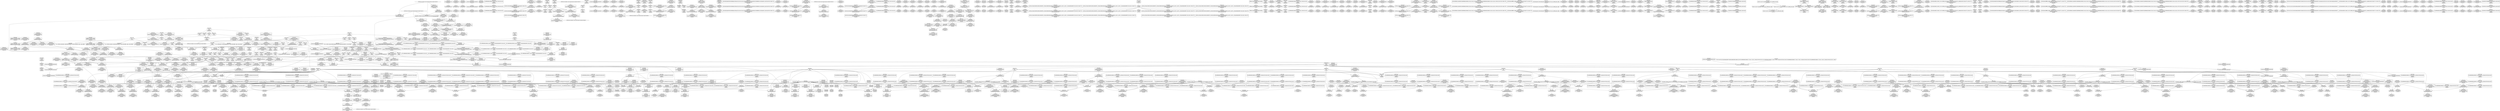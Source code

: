 digraph {
	CE0x5c91210 [shape=record,shape=Mrecord,label="{CE0x5c91210|__llvm_gcov_indirect_counter_increment:tmp3|*SummSource*}"]
	CE0x5cde720 [shape=record,shape=Mrecord,label="{CE0x5cde720|rcu_read_lock:land.lhs.true|*SummSink*}"]
	CE0x5ccac00 [shape=record,shape=Mrecord,label="{CE0x5ccac00|rcu_read_lock:tmp11|include/linux/rcupdate.h,882}"]
	CE0x5c72b10 [shape=record,shape=Mrecord,label="{CE0x5c72b10|i32_0|*Constant*|*SummSource*}"]
	CE0x5cc4150 [shape=record,shape=Mrecord,label="{CE0x5cc4150|task_has_system:tmp1}"]
	CE0x5d3b6c0 [shape=record,shape=Mrecord,label="{CE0x5d3b6c0|rcu_lock_acquire:tmp5|include/linux/rcupdate.h,418|*SummSource*}"]
	CE0x5d5c900 [shape=record,shape=Mrecord,label="{CE0x5d5c900|_call_void_mcount()_#3|*SummSource*}"]
	CE0x5d28df0 [shape=record,shape=Mrecord,label="{CE0x5d28df0|rcu_read_unlock:bb}"]
	CE0x5d2f770 [shape=record,shape=Mrecord,label="{CE0x5d2f770|rcu_read_unlock:tmp17|include/linux/rcupdate.h,933}"]
	CE0x5c7e4c0 [shape=record,shape=Mrecord,label="{CE0x5c7e4c0|get_current:tmp1|*SummSource*}"]
	CE0x5d19bf0 [shape=record,shape=Mrecord,label="{CE0x5d19bf0|i64*_getelementptr_inbounds_(_11_x_i64_,_11_x_i64_*___llvm_gcov_ctr127,_i64_0,_i64_10)|*Constant*|*SummSource*}"]
	CE0x5cefa00 [shape=record,shape=Mrecord,label="{CE0x5cefa00|__rcu_read_lock:tmp1|*SummSink*}"]
	CE0x5ccc8e0 [shape=record,shape=Mrecord,label="{CE0x5ccc8e0|cred_sid:tmp6|security/selinux/hooks.c,197|*SummSink*}"]
	CE0x5c9ed60 [shape=record,shape=Mrecord,label="{CE0x5c9ed60|__llvm_gcov_indirect_counter_increment:bb}"]
	CE0x5ca6a90 [shape=record,shape=Mrecord,label="{CE0x5ca6a90|task_sid:tobool|security/selinux/hooks.c,208|*SummSource*}"]
	CE0x5c6a810 [shape=record,shape=Mrecord,label="{CE0x5c6a810|selinux_syslog:bb}"]
	CE0x5d23a60 [shape=record,shape=Mrecord,label="{CE0x5d23a60|rcu_lock_acquire:tmp2}"]
	CE0x5ce7b10 [shape=record,shape=Mrecord,label="{CE0x5ce7b10|rcu_read_lock:tmp2|*SummSource*}"]
	CE0x5ceefb0 [shape=record,shape=Mrecord,label="{CE0x5ceefb0|task_sid:tmp15|security/selinux/hooks.c,208|*SummSink*}"]
	CE0x5d158a0 [shape=record,shape=Mrecord,label="{CE0x5d158a0|i8*_getelementptr_inbounds_(_25_x_i8_,_25_x_i8_*_.str45,_i32_0,_i32_0)|*Constant*|*SummSource*}"]
	CE0x5cd6050 [shape=record,shape=Mrecord,label="{CE0x5cd6050|__rcu_read_unlock:tmp6|include/linux/rcupdate.h,245|*SummSource*}"]
	CE0x5d33930 [shape=record,shape=Mrecord,label="{CE0x5d33930|_ret_void,_!dbg_!27717|include/linux/rcupdate.h,424|*SummSink*}"]
	CE0x5cdf2a0 [shape=record,shape=Mrecord,label="{CE0x5cdf2a0|get_current:tmp2|*SummSink*}"]
	CE0x5c95ed0 [shape=record,shape=Mrecord,label="{CE0x5c95ed0|__llvm_gcov_indirect_counter_increment:pred}"]
	CE0x5ccfdb0 [shape=record,shape=Mrecord,label="{CE0x5ccfdb0|rcu_read_unlock:do.end}"]
	CE0x5c7e590 [shape=record,shape=Mrecord,label="{CE0x5c7e590|i32_4|*Constant*|*SummSource*}"]
	CE0x5c99300 [shape=record,shape=Mrecord,label="{CE0x5c99300|i64*_getelementptr_inbounds_(_17_x_i64_,_17_x_i64_*___llvm_gcov_ctr156,_i64_0,_i64_0)|*Constant*|*SummSource*}"]
	CE0x5ccb6a0 [shape=record,shape=Mrecord,label="{CE0x5ccb6a0|i64_3|*Constant*|*SummSink*}"]
	CE0x5c99b70 [shape=record,shape=Mrecord,label="{CE0x5c99b70|__llvm_gcov_indirect_counter_increment:bb4}"]
	CE0x5cd16e0 [shape=record,shape=Mrecord,label="{CE0x5cd16e0|__preempt_count_add:bb|*SummSink*}"]
	CE0x5cc3d40 [shape=record,shape=Mrecord,label="{CE0x5cc3d40|cred_sid:cred|Function::cred_sid&Arg::cred::|*SummSink*}"]
	CE0x5ce87e0 [shape=record,shape=Mrecord,label="{CE0x5ce87e0|GLOBAL:__llvm_gcov_ctr126|Global_var:__llvm_gcov_ctr126}"]
	CE0x5cdee30 [shape=record,shape=Mrecord,label="{CE0x5cdee30|i64_4|*Constant*}"]
	CE0x5d24b50 [shape=record,shape=Mrecord,label="{CE0x5d24b50|__preempt_count_add:entry|*SummSink*}"]
	CE0x5d89850 [shape=record,shape=Mrecord,label="{CE0x5d89850|__rcu_read_unlock:tmp4|include/linux/rcupdate.h,244|*SummSource*}"]
	CE0x5c81b50 [shape=record,shape=Mrecord,label="{CE0x5c81b50|_call_void_mcount()_#3}"]
	CE0x5d5b200 [shape=record,shape=Mrecord,label="{CE0x5d5b200|i64*_getelementptr_inbounds_(_4_x_i64_,_4_x_i64_*___llvm_gcov_ctr129,_i64_0,_i64_1)|*Constant*}"]
	CE0x5c7ec40 [shape=record,shape=Mrecord,label="{CE0x5c7ec40|i64_1|*Constant*|*SummSink*}"]
	"CONST[source:0(mediator),value:2(dynamic)][purpose:{object}][SnkIdx:2]"
	CE0x5d46050 [shape=record,shape=Mrecord,label="{CE0x5d46050|rcu_lock_acquire:tmp7}"]
	CE0x5d21df0 [shape=record,shape=Mrecord,label="{CE0x5d21df0|rcu_read_unlock:tmp2|*SummSink*}"]
	CE0x5d57810 [shape=record,shape=Mrecord,label="{CE0x5d57810|GLOBAL:lock_release|*Constant*|*SummSink*}"]
	CE0x5ce6d70 [shape=record,shape=Mrecord,label="{CE0x5ce6d70|task_sid:tmp5|security/selinux/hooks.c,208|*SummSource*}"]
	CE0x5cda710 [shape=record,shape=Mrecord,label="{CE0x5cda710|cred_sid:tmp}"]
	CE0x5d40fd0 [shape=record,shape=Mrecord,label="{CE0x5d40fd0|i64*_getelementptr_inbounds_(_4_x_i64_,_4_x_i64_*___llvm_gcov_ctr130,_i64_0,_i64_2)|*Constant*|*SummSink*}"]
	CE0x5d1e8f0 [shape=record,shape=Mrecord,label="{CE0x5d1e8f0|__rcu_read_unlock:tmp2|*SummSink*}"]
	CE0x5c74270 [shape=record,shape=Mrecord,label="{CE0x5c74270|i32_7|*Constant*|*SummSink*}"]
	CE0x5c828c0 [shape=record,shape=Mrecord,label="{CE0x5c828c0|i64**_getelementptr_inbounds_(_4_x_i64*_,_4_x_i64*_*___llvm_gcda_edge_table157,_i64_0,_i64_1)|*Constant*}"]
	CE0x5d5bde0 [shape=record,shape=Mrecord,label="{CE0x5d5bde0|__preempt_count_add:tmp|*SummSink*}"]
	CE0x5ce1850 [shape=record,shape=Mrecord,label="{CE0x5ce1850|avc_has_perm:requested|Function::avc_has_perm&Arg::requested::|*SummSink*}"]
	CE0x5d33c10 [shape=record,shape=Mrecord,label="{CE0x5d33c10|_call_void___rcu_read_unlock()_#10,_!dbg_!27734|include/linux/rcupdate.h,937|*SummSink*}"]
	CE0x5ce3b40 [shape=record,shape=Mrecord,label="{CE0x5ce3b40|task_sid:real_cred|security/selinux/hooks.c,208|*SummSource*}"]
	CE0x5d21b50 [shape=record,shape=Mrecord,label="{CE0x5d21b50|rcu_lock_acquire:tmp1|*SummSink*}"]
	CE0x5d13eb0 [shape=record,shape=Mrecord,label="{CE0x5d13eb0|rcu_read_lock:tmp14|include/linux/rcupdate.h,882|*SummSource*}"]
	CE0x5d2f0b0 [shape=record,shape=Mrecord,label="{CE0x5d2f0b0|i64*_getelementptr_inbounds_(_11_x_i64_,_11_x_i64_*___llvm_gcov_ctr132,_i64_0,_i64_10)|*Constant*}"]
	CE0x5c893e0 [shape=record,shape=Mrecord,label="{CE0x5c893e0|rcu_read_lock:tmp1}"]
	CE0x5d463a0 [shape=record,shape=Mrecord,label="{CE0x5d463a0|i8*_undef|*Constant*}"]
	CE0x5d42800 [shape=record,shape=Mrecord,label="{CE0x5d42800|__preempt_count_add:tmp1|*SummSource*}"]
	CE0x5cda190 [shape=record,shape=Mrecord,label="{CE0x5cda190|rcu_lock_acquire:map|Function::rcu_lock_acquire&Arg::map::|*SummSink*}"]
	CE0x5d59f80 [shape=record,shape=Mrecord,label="{CE0x5d59f80|__rcu_read_lock:tmp3|*SummSource*}"]
	CE0x5cc0a20 [shape=record,shape=Mrecord,label="{CE0x5cc0a20|task_sid:tmp23|security/selinux/hooks.c,208|*SummSink*}"]
	CE0x5cc1450 [shape=record,shape=Mrecord,label="{CE0x5cc1450|task_sid:tmp24|security/selinux/hooks.c,208|*SummSource*}"]
	CE0x5c8e680 [shape=record,shape=Mrecord,label="{CE0x5c8e680|GLOBAL:task_sid|*Constant*}"]
	CE0x5d262d0 [shape=record,shape=Mrecord,label="{CE0x5d262d0|_call_void_lock_acquire(%struct.lockdep_map*_%map,_i32_0,_i32_0,_i32_2,_i32_0,_%struct.lockdep_map*_null,_i64_ptrtoint_(i8*_blockaddress(_rcu_lock_acquire,_%__here)_to_i64))_#10,_!dbg_!27716|include/linux/rcupdate.h,418|*SummSink*}"]
	CE0x5c8c8c0 [shape=record,shape=Mrecord,label="{CE0x5c8c8c0|_call_void_mcount()_#3}"]
	CE0x5cd64f0 [shape=record,shape=Mrecord,label="{CE0x5cd64f0|__rcu_read_unlock:tmp7|include/linux/rcupdate.h,245}"]
	CE0x5cded40 [shape=record,shape=Mrecord,label="{CE0x5cded40|task_sid:tmp10|security/selinux/hooks.c,208|*SummSink*}"]
	CE0x5c90e20 [shape=record,shape=Mrecord,label="{CE0x5c90e20|i64*_null|*Constant*|*SummSink*}"]
	CE0x5cce620 [shape=record,shape=Mrecord,label="{CE0x5cce620|i32_0|*Constant*}"]
	CE0x5ca5b30 [shape=record,shape=Mrecord,label="{CE0x5ca5b30|task_sid:tmp20|security/selinux/hooks.c,208|*SummSink*}"]
	CE0x5ce9c80 [shape=record,shape=Mrecord,label="{CE0x5ce9c80|_call_void_mcount()_#3|*SummSink*}"]
	CE0x5ca6c00 [shape=record,shape=Mrecord,label="{CE0x5ca6c00|task_sid:tobool|security/selinux/hooks.c,208|*SummSink*}"]
	CE0x5ce4240 [shape=record,shape=Mrecord,label="{CE0x5ce4240|_ret_void,_!dbg_!27735|include/linux/rcupdate.h,884|*SummSink*}"]
	CE0x5d0d5b0 [shape=record,shape=Mrecord,label="{CE0x5d0d5b0|rcu_read_lock:call|include/linux/rcupdate.h,882}"]
	CE0x5d2cba0 [shape=record,shape=Mrecord,label="{CE0x5d2cba0|rcu_read_unlock:tmp16|include/linux/rcupdate.h,933|*SummSink*}"]
	CE0x5d36f00 [shape=record,shape=Mrecord,label="{CE0x5d36f00|__rcu_read_lock:tmp|*SummSource*}"]
	CE0x5ce5a30 [shape=record,shape=Mrecord,label="{CE0x5ce5a30|task_sid:tmp17|security/selinux/hooks.c,208|*SummSource*}"]
	CE0x5c7f400 [shape=record,shape=Mrecord,label="{CE0x5c7f400|i64*_getelementptr_inbounds_(_2_x_i64_,_2_x_i64_*___llvm_gcov_ctr98,_i64_0,_i64_1)|*Constant*}"]
	CE0x5ca59e0 [shape=record,shape=Mrecord,label="{CE0x5ca59e0|task_sid:tmp20|security/selinux/hooks.c,208|*SummSource*}"]
	CE0x5d3b240 [shape=record,shape=Mrecord,label="{CE0x5d3b240|COLLAPSED:_GCMRE___llvm_gcov_ctr133_internal_global_4_x_i64_zeroinitializer:_elem_0:default:}"]
	CE0x5c76440 [shape=record,shape=Mrecord,label="{CE0x5c76440|selinux_syslog:type|Function::selinux_syslog&Arg::type::}"]
	CE0x5ce4110 [shape=record,shape=Mrecord,label="{CE0x5ce4110|rcu_lock_acquire:entry|*SummSource*}"]
	CE0x5c9c260 [shape=record,shape=Mrecord,label="{CE0x5c9c260|_ret_void,_!dbg_!27717|include/linux/rcupdate.h,419|*SummSink*}"]
	CE0x5d2d7b0 [shape=record,shape=Mrecord,label="{CE0x5d2d7b0|i8*_getelementptr_inbounds_(_44_x_i8_,_44_x_i8_*_.str47,_i32_0,_i32_0)|*Constant*}"]
	CE0x5caec90 [shape=record,shape=Mrecord,label="{CE0x5caec90|i64**_getelementptr_inbounds_(_4_x_i64*_,_4_x_i64*_*___llvm_gcda_edge_table157,_i64_0,_i64_1)|*Constant*|*SummSink*}"]
	CE0x5c8d390 [shape=record,shape=Mrecord,label="{CE0x5c8d390|rcu_read_lock:entry}"]
	CE0x5d48dd0 [shape=record,shape=Mrecord,label="{CE0x5d48dd0|__preempt_count_sub:tmp6|./arch/x86/include/asm/preempt.h,78}"]
	CE0x5d1dac0 [shape=record,shape=Mrecord,label="{CE0x5d1dac0|rcu_read_unlock:tmp2}"]
	CE0x5d0c310 [shape=record,shape=Mrecord,label="{CE0x5d0c310|i64*_getelementptr_inbounds_(_4_x_i64_,_4_x_i64_*___llvm_gcov_ctr128,_i64_0,_i64_3)|*Constant*}"]
	CE0x5d3fa70 [shape=record,shape=Mrecord,label="{CE0x5d3fa70|_call_void_mcount()_#3|*SummSource*}"]
	CE0x5d26570 [shape=record,shape=Mrecord,label="{CE0x5d26570|rcu_read_unlock:tmp10|include/linux/rcupdate.h,933}"]
	CE0x5c6a8e0 [shape=record,shape=Mrecord,label="{CE0x5c6a8e0|selinux_syslog:sw.bb5|*SummSource*}"]
	CE0x5ce6000 [shape=record,shape=Mrecord,label="{CE0x5ce6000|i64*_getelementptr_inbounds_(_13_x_i64_,_13_x_i64_*___llvm_gcov_ctr126,_i64_0,_i64_8)|*Constant*|*SummSink*}"]
	CE0x5d2f7e0 [shape=record,shape=Mrecord,label="{CE0x5d2f7e0|rcu_read_unlock:tmp17|include/linux/rcupdate.h,933|*SummSource*}"]
	CE0x5d5b040 [shape=record,shape=Mrecord,label="{CE0x5d5b040|__rcu_read_unlock:do.end|*SummSource*}"]
	CE0x5ce21e0 [shape=record,shape=Mrecord,label="{CE0x5ce21e0|get_current:tmp2}"]
	CE0x5c83d10 [shape=record,shape=Mrecord,label="{CE0x5c83d10|COLLAPSED:_GCMRE___llvm_gcov_ctr126_internal_global_13_x_i64_zeroinitializer:_elem_0:default:}"]
	CE0x5d07ca0 [shape=record,shape=Mrecord,label="{CE0x5d07ca0|__preempt_count_add:tmp6|./arch/x86/include/asm/preempt.h,73|*SummSource*}"]
	CE0x5c76630 [shape=record,shape=Mrecord,label="{CE0x5c76630|selinux_syslog:entry|*SummSink*}"]
	CE0x5dab880 [shape=record,shape=Mrecord,label="{CE0x5dab880|_call_void_mcount()_#3|*SummSource*}"]
	CE0x5cc2560 [shape=record,shape=Mrecord,label="{CE0x5cc2560|task_sid:tmp26|security/selinux/hooks.c,208|*SummSource*}"]
	CE0x5c8f180 [shape=record,shape=Mrecord,label="{CE0x5c8f180|rcu_lock_acquire:indirectgoto|*SummSink*}"]
	CE0x5ccbe20 [shape=record,shape=Mrecord,label="{CE0x5ccbe20|task_sid:tmp2|*SummSource*}"]
	CE0x5c90280 [shape=record,shape=Mrecord,label="{CE0x5c90280|task_has_system:perms|Function::task_has_system&Arg::perms::|*SummSink*}"]
	CE0x5d09e10 [shape=record,shape=Mrecord,label="{CE0x5d09e10|rcu_lock_acquire:tmp3|*SummSource*}"]
	CE0x5c946f0 [shape=record,shape=Mrecord,label="{CE0x5c946f0|task_has_system:call1|security/selinux/hooks.c,1594|*SummSink*}"]
	CE0x5cc8e10 [shape=record,shape=Mrecord,label="{CE0x5cc8e10|rcu_read_lock:tmp6|include/linux/rcupdate.h,882|*SummSink*}"]
	CE0x5ce6210 [shape=record,shape=Mrecord,label="{CE0x5ce6210|_call_void_mcount()_#3|*SummSource*}"]
	CE0x5d46510 [shape=record,shape=Mrecord,label="{CE0x5d46510|i8*_undef|*Constant*|*SummSource*}"]
	CE0x5c8e1b0 [shape=record,shape=Mrecord,label="{CE0x5c8e1b0|selinux_syslog:tmp7|security/selinux/hooks.c,2063|*SummSource*}"]
	CE0x5cdc8d0 [shape=record,shape=Mrecord,label="{CE0x5cdc8d0|__rcu_read_lock:tmp7|include/linux/rcupdate.h,240|*SummSink*}"]
	CE0x5c810c0 [shape=record,shape=Mrecord,label="{CE0x5c810c0|i64*_getelementptr_inbounds_(_17_x_i64_,_17_x_i64_*___llvm_gcov_ctr156,_i64_0,_i64_13)|*Constant*|*SummSink*}"]
	CE0x5c75000 [shape=record,shape=Mrecord,label="{CE0x5c75000|get_current:bb}"]
	CE0x5c96420 [shape=record,shape=Mrecord,label="{CE0x5c96420|i64**_getelementptr_inbounds_(_4_x_i64*_,_4_x_i64*_*___llvm_gcda_edge_table157,_i64_0,_i64_2)|*Constant*|*SummSink*}"]
	CE0x5c83ac0 [shape=record,shape=Mrecord,label="{CE0x5c83ac0|i64*_getelementptr_inbounds_(_13_x_i64_,_13_x_i64_*___llvm_gcov_ctr126,_i64_0,_i64_0)|*Constant*|*SummSink*}"]
	CE0x5d526f0 [shape=record,shape=Mrecord,label="{CE0x5d526f0|__preempt_count_sub:tmp1|*SummSink*}"]
	CE0x5c5d8a0 [shape=record,shape=Mrecord,label="{CE0x5c5d8a0|_call_void_mcount()_#3|*SummSink*}"]
	CE0x5c78ac0 [shape=record,shape=Mrecord,label="{CE0x5c78ac0|selinux_syslog:call7|security/selinux/hooks.c,2070}"]
	CE0x5d08860 [shape=record,shape=Mrecord,label="{CE0x5d08860|__preempt_count_add:do.end|*SummSink*}"]
	CE0x5d2fae0 [shape=record,shape=Mrecord,label="{CE0x5d2fae0|rcu_read_unlock:tmp18|include/linux/rcupdate.h,933}"]
	CE0x5ca5d30 [shape=record,shape=Mrecord,label="{CE0x5ca5d30|task_sid:tmp22|security/selinux/hooks.c,208}"]
	CE0x5c7b580 [shape=record,shape=Mrecord,label="{CE0x5c7b580|rcu_read_lock:land.lhs.true2|*SummSource*}"]
	CE0x5d33380 [shape=record,shape=Mrecord,label="{CE0x5d33380|rcu_lock_release:map|Function::rcu_lock_release&Arg::map::|*SummSink*}"]
	CE0x5ce9430 [shape=record,shape=Mrecord,label="{CE0x5ce9430|cred_sid:tmp3|*SummSource*}"]
	CE0x5d44460 [shape=record,shape=Mrecord,label="{CE0x5d44460|rcu_lock_release:tmp6|*SummSink*}"]
	CE0x5c9f1e0 [shape=record,shape=Mrecord,label="{CE0x5c9f1e0|i32_-1|*Constant*|*SummSink*}"]
	CE0x5cc3ab0 [shape=record,shape=Mrecord,label="{CE0x5cc3ab0|cred_sid:cred|Function::cred_sid&Arg::cred::}"]
	CE0x5ccf6d0 [shape=record,shape=Mrecord,label="{CE0x5ccf6d0|rcu_read_lock:land.lhs.true}"]
	CE0x5c9ae10 [shape=record,shape=Mrecord,label="{CE0x5c9ae10|task_sid:tobool4|security/selinux/hooks.c,208}"]
	CE0x5c99790 [shape=record,shape=Mrecord,label="{CE0x5c99790|selinux_syslog:call4|security/selinux/hooks.c,2062|*SummSink*}"]
	CE0x5d1a8d0 [shape=record,shape=Mrecord,label="{CE0x5d1a8d0|cred_sid:bb}"]
	CE0x5c963b0 [shape=record,shape=Mrecord,label="{CE0x5c963b0|i64**_getelementptr_inbounds_(_4_x_i64*_,_4_x_i64*_*___llvm_gcda_edge_table157,_i64_0,_i64_2)|*Constant*|*SummSource*}"]
	CE0x5d8ac10 [shape=record,shape=Mrecord,label="{CE0x5d8ac10|i64*_getelementptr_inbounds_(_4_x_i64_,_4_x_i64_*___llvm_gcov_ctr129,_i64_0,_i64_3)|*Constant*}"]
	CE0x5d21a70 [shape=record,shape=Mrecord,label="{CE0x5d21a70|rcu_lock_acquire:tmp1}"]
	CE0x5cc9530 [shape=record,shape=Mrecord,label="{CE0x5cc9530|task_sid:tmp11|security/selinux/hooks.c,208}"]
	CE0x5d1db30 [shape=record,shape=Mrecord,label="{CE0x5d1db30|rcu_read_unlock:tmp2|*SummSource*}"]
	CE0x5cee120 [shape=record,shape=Mrecord,label="{CE0x5cee120|avc_has_perm:ssid|Function::avc_has_perm&Arg::ssid::}"]
	CE0x5ca50f0 [shape=record,shape=Mrecord,label="{CE0x5ca50f0|i64*_getelementptr_inbounds_(_13_x_i64_,_13_x_i64_*___llvm_gcov_ctr126,_i64_0,_i64_9)|*Constant*}"]
	CE0x5ccf7f0 [shape=record,shape=Mrecord,label="{CE0x5ccf7f0|rcu_read_lock:land.lhs.true|*SummSource*}"]
	CE0x5d01de0 [shape=record,shape=Mrecord,label="{CE0x5d01de0|GLOBAL:rcu_read_unlock.__warned|Global_var:rcu_read_unlock.__warned}"]
	CE0x5d1b6c0 [shape=record,shape=Mrecord,label="{CE0x5d1b6c0|rcu_lock_release:tmp|*SummSink*}"]
	CE0x5d135e0 [shape=record,shape=Mrecord,label="{CE0x5d135e0|rcu_read_unlock:call3|include/linux/rcupdate.h,933}"]
	CE0x5d30e70 [shape=record,shape=Mrecord,label="{CE0x5d30e70|i32_934|*Constant*|*SummSource*}"]
	CE0x5cddc90 [shape=record,shape=Mrecord,label="{CE0x5cddc90|cred_sid:tmp2|*SummSource*}"]
	CE0x5d5e870 [shape=record,shape=Mrecord,label="{CE0x5d5e870|__preempt_count_sub:val|Function::__preempt_count_sub&Arg::val::|*SummSink*}"]
	CE0x5d1ff20 [shape=record,shape=Mrecord,label="{CE0x5d1ff20|__preempt_count_sub:tmp7|./arch/x86/include/asm/preempt.h,78|*SummSource*}"]
	CE0x5cd1e80 [shape=record,shape=Mrecord,label="{CE0x5cd1e80|__preempt_count_sub:bb}"]
	CE0x5ced7d0 [shape=record,shape=Mrecord,label="{CE0x5ced7d0|task_sid:tmp7|security/selinux/hooks.c,208|*SummSource*}"]
	CE0x5d36220 [shape=record,shape=Mrecord,label="{CE0x5d36220|GLOBAL:lock_acquire|*Constant*|*SummSource*}"]
	CE0x5ce6800 [shape=record,shape=Mrecord,label="{CE0x5ce6800|rcu_read_lock:tmp7|include/linux/rcupdate.h,882|*SummSource*}"]
	CE0x5d14710 [shape=record,shape=Mrecord,label="{CE0x5d14710|rcu_read_lock:tmp16|include/linux/rcupdate.h,882}"]
	CE0x5c91570 [shape=record,shape=Mrecord,label="{CE0x5c91570|__llvm_gcov_indirect_counter_increment:tmp5|*SummSource*}"]
	CE0x5d59880 [shape=record,shape=Mrecord,label="{CE0x5d59880|__rcu_read_unlock:tmp|*SummSink*}"]
	CE0x5c91d00 [shape=record,shape=Mrecord,label="{CE0x5c91d00|_call_void___llvm_gcov_indirect_counter_increment(i32*___llvm_gcov_global_state_pred158,_i64**_getelementptr_inbounds_(_4_x_i64*_,_4_x_i64*_*___llvm_gcda_edge_table157,_i64_0,_i64_0)),_!dbg_!27721|security/selinux/hooks.c,2070|*SummSource*}"]
	CE0x5d0d9c0 [shape=record,shape=Mrecord,label="{CE0x5d0d9c0|i64*_getelementptr_inbounds_(_4_x_i64_,_4_x_i64_*___llvm_gcov_ctr128,_i64_0,_i64_2)|*Constant*|*SummSource*}"]
	CE0x5c7c530 [shape=record,shape=Mrecord,label="{CE0x5c7c530|GLOBAL:__llvm_gcov_indirect_counter_increment|*Constant*}"]
	CE0x5c91de0 [shape=record,shape=Mrecord,label="{CE0x5c91de0|_call_void___llvm_gcov_indirect_counter_increment(i32*___llvm_gcov_global_state_pred158,_i64**_getelementptr_inbounds_(_4_x_i64*_,_4_x_i64*_*___llvm_gcda_edge_table157,_i64_0,_i64_0)),_!dbg_!27721|security/selinux/hooks.c,2070|*SummSink*}"]
	CE0x5c88740 [shape=record,shape=Mrecord,label="{CE0x5c88740|i32_22|*Constant*}"]
	CE0x5ca4590 [shape=record,shape=Mrecord,label="{CE0x5ca4590|i32_208|*Constant*|*SummSink*}"]
	CE0x5ccf5c0 [shape=record,shape=Mrecord,label="{CE0x5ccf5c0|rcu_read_lock:do.body|*SummSink*}"]
	CE0x5d00670 [shape=record,shape=Mrecord,label="{CE0x5d00670|GLOBAL:rcu_read_unlock|*Constant*}"]
	CE0x5c73090 [shape=record,shape=Mrecord,label="{CE0x5c73090|i32_6|*Constant*|*SummSink*}"]
	CE0x5c75dc0 [shape=record,shape=Mrecord,label="{CE0x5c75dc0|task_has_system:tmp2|*SummSource*}"]
	CE0x5c9f9b0 [shape=record,shape=Mrecord,label="{CE0x5c9f9b0|__llvm_gcov_indirect_counter_increment:tmp2|*SummSink*}"]
	CE0x5ce9e50 [shape=record,shape=Mrecord,label="{CE0x5ce9e50|i64*_getelementptr_inbounds_(_13_x_i64_,_13_x_i64_*___llvm_gcov_ctr126,_i64_0,_i64_1)|*Constant*}"]
	CE0x5cc12e0 [shape=record,shape=Mrecord,label="{CE0x5cc12e0|i64*_getelementptr_inbounds_(_13_x_i64_,_13_x_i64_*___llvm_gcov_ctr126,_i64_0,_i64_11)|*Constant*|*SummSource*}"]
	CE0x5ce8950 [shape=record,shape=Mrecord,label="{CE0x5ce8950|GLOBAL:__llvm_gcov_ctr126|Global_var:__llvm_gcov_ctr126|*SummSource*}"]
	CE0x5d522d0 [shape=record,shape=Mrecord,label="{CE0x5d522d0|__preempt_count_sub:tmp|*SummSink*}"]
	CE0x5c5e490 [shape=record,shape=Mrecord,label="{CE0x5c5e490|i32_4|*Constant*|*SummSink*}"]
	CE0x5d16910 [shape=record,shape=Mrecord,label="{CE0x5d16910|i8*_getelementptr_inbounds_(_42_x_i8_,_42_x_i8_*_.str46,_i32_0,_i32_0)|*Constant*|*SummSource*}"]
	CE0x5d1a590 [shape=record,shape=Mrecord,label="{CE0x5d1a590|rcu_read_lock:tmp22|include/linux/rcupdate.h,884|*SummSink*}"]
	CE0x5d2df10 [shape=record,shape=Mrecord,label="{CE0x5d2df10|i64*_getelementptr_inbounds_(_11_x_i64_,_11_x_i64_*___llvm_gcov_ctr132,_i64_0,_i64_9)|*Constant*|*SummSink*}"]
	CE0x5d24cf0 [shape=record,shape=Mrecord,label="{CE0x5d24cf0|rcu_read_unlock:call|include/linux/rcupdate.h,933|*SummSource*}"]
	CE0x5c75e30 [shape=record,shape=Mrecord,label="{CE0x5c75e30|task_has_system:tmp2|*SummSink*}"]
	CE0x5ccb000 [shape=record,shape=Mrecord,label="{CE0x5ccb000|rcu_read_lock:tmp11|include/linux/rcupdate.h,882|*SummSink*}"]
	CE0x5c74bc0 [shape=record,shape=Mrecord,label="{CE0x5c74bc0|selinux_syslog:call1|security/selinux/hooks.c,2056|*SummSource*}"]
	CE0x5c912d0 [shape=record,shape=Mrecord,label="{CE0x5c912d0|__llvm_gcov_indirect_counter_increment:tmp3|*SummSink*}"]
	CE0x5d4e6d0 [shape=record,shape=Mrecord,label="{CE0x5d4e6d0|i64*_getelementptr_inbounds_(_4_x_i64_,_4_x_i64_*___llvm_gcov_ctr134,_i64_0,_i64_3)|*Constant*|*SummSink*}"]
	CE0x5cc5260 [shape=record,shape=Mrecord,label="{CE0x5cc5260|task_sid:land.lhs.true|*SummSource*}"]
	CE0x5d0faf0 [shape=record,shape=Mrecord,label="{CE0x5d0faf0|rcu_read_lock:tobool1|include/linux/rcupdate.h,882|*SummSink*}"]
	CE0x5d10090 [shape=record,shape=Mrecord,label="{CE0x5d10090|rcu_read_lock:tmp9|include/linux/rcupdate.h,882}"]
	CE0x5d3cb40 [shape=record,shape=Mrecord,label="{CE0x5d3cb40|i64*_getelementptr_inbounds_(_4_x_i64_,_4_x_i64_*___llvm_gcov_ctr133,_i64_0,_i64_1)|*Constant*}"]
	CE0x5caee00 [shape=record,shape=Mrecord,label="{CE0x5caee00|__llvm_gcov_indirect_counter_increment:counters|Function::__llvm_gcov_indirect_counter_increment&Arg::counters::|*SummSink*}"]
	CE0x5d1ec20 [shape=record,shape=Mrecord,label="{CE0x5d1ec20|rcu_read_unlock:tmp9|include/linux/rcupdate.h,933}"]
	CE0x5c7a560 [shape=record,shape=Mrecord,label="{CE0x5c7a560|i64*_getelementptr_inbounds_(_17_x_i64_,_17_x_i64_*___llvm_gcov_ctr156,_i64_0,_i64_12)|*Constant*|*SummSink*}"]
	CE0x5d0e940 [shape=record,shape=Mrecord,label="{CE0x5d0e940|rcu_read_lock:tmp8|include/linux/rcupdate.h,882}"]
	CE0x5ca5e40 [shape=record,shape=Mrecord,label="{CE0x5ca5e40|task_sid:tmp21|security/selinux/hooks.c,208|*SummSource*}"]
	CE0x5d5be50 [shape=record,shape=Mrecord,label="{CE0x5d5be50|i64*_getelementptr_inbounds_(_4_x_i64_,_4_x_i64_*___llvm_gcov_ctr134,_i64_0,_i64_0)|*Constant*}"]
	CE0x5c8a750 [shape=record,shape=Mrecord,label="{CE0x5c8a750|i64*_getelementptr_inbounds_(_17_x_i64_,_17_x_i64_*___llvm_gcov_ctr156,_i64_0,_i64_15)|*Constant*}"]
	CE0x5ccbe90 [shape=record,shape=Mrecord,label="{CE0x5ccbe90|task_sid:tmp2|*SummSink*}"]
	CE0x5ce7f70 [shape=record,shape=Mrecord,label="{CE0x5ce7f70|rcu_read_unlock:tmp}"]
	CE0x5cc7940 [shape=record,shape=Mrecord,label="{CE0x5cc7940|__rcu_read_lock:entry|*SummSource*}"]
	CE0x5c94340 [shape=record,shape=Mrecord,label="{CE0x5c94340|task_has_system:call1|security/selinux/hooks.c,1594}"]
	CE0x5d13b70 [shape=record,shape=Mrecord,label="{CE0x5d13b70|rcu_read_lock:tmp13|include/linux/rcupdate.h,882|*SummSink*}"]
	CE0x5c74980 [shape=record,shape=Mrecord,label="{CE0x5c74980|_ret_%struct.task_struct*_%tmp4,_!dbg_!27714|./arch/x86/include/asm/current.h,14|*SummSink*}"]
	CE0x5d20580 [shape=record,shape=Mrecord,label="{CE0x5d20580|rcu_read_unlock:tobool1|include/linux/rcupdate.h,933|*SummSink*}"]
	CE0x5d26bc0 [shape=record,shape=Mrecord,label="{CE0x5d26bc0|__preempt_count_sub:entry|*SummSink*}"]
	CE0x5c94a70 [shape=record,shape=Mrecord,label="{CE0x5c94a70|i64*_null|*Constant*}"]
	CE0x5d2e770 [shape=record,shape=Mrecord,label="{CE0x5d2e770|rcu_read_unlock:tmp20|include/linux/rcupdate.h,933}"]
	CE0x5cd03f0 [shape=record,shape=Mrecord,label="{CE0x5cd03f0|task_sid:tobool1|security/selinux/hooks.c,208|*SummSource*}"]
	CE0x5d20820 [shape=record,shape=Mrecord,label="{CE0x5d20820|rcu_read_unlock:tmp9|include/linux/rcupdate.h,933|*SummSource*}"]
	CE0x5d3d660 [shape=record,shape=Mrecord,label="{CE0x5d3d660|i64*_getelementptr_inbounds_(_4_x_i64_,_4_x_i64_*___llvm_gcov_ctr130,_i64_0,_i64_0)|*Constant*}"]
	CE0x5c8b0d0 [shape=record,shape=Mrecord,label="{CE0x5c8b0d0|selinux_syslog:tmp8|security/selinux/hooks.c,2070|*SummSource*}"]
	CE0x5d23650 [shape=record,shape=Mrecord,label="{CE0x5d23650|rcu_read_unlock:land.lhs.true2|*SummSink*}"]
	CE0x5c8b8e0 [shape=record,shape=Mrecord,label="{CE0x5c8b8e0|task_has_system:bb|*SummSink*}"]
	CE0x5cc5b40 [shape=record,shape=Mrecord,label="{CE0x5cc5b40|_call_void_mcount()_#3|*SummSink*}"]
	CE0x5c9b260 [shape=record,shape=Mrecord,label="{CE0x5c9b260|task_sid:call3|security/selinux/hooks.c,208|*SummSource*}"]
	CE0x5cc3e10 [shape=record,shape=Mrecord,label="{CE0x5cc3e10|_ret_i32_%tmp6,_!dbg_!27716|security/selinux/hooks.c,197}"]
	CE0x5d34e10 [shape=record,shape=Mrecord,label="{CE0x5d34e10|__rcu_read_lock:bb}"]
	CE0x5d8a0e0 [shape=record,shape=Mrecord,label="{CE0x5d8a0e0|__preempt_count_add:tmp3}"]
	CE0x5c9e610 [shape=record,shape=Mrecord,label="{CE0x5c9e610|avc_has_perm:tsid|Function::avc_has_perm&Arg::tsid::|*SummSink*}"]
	CE0x5c9acd0 [shape=record,shape=Mrecord,label="{CE0x5c9acd0|COLLAPSED:_GCMRE___llvm_gcov_ctr127_internal_global_11_x_i64_zeroinitializer:_elem_0:default:}"]
	CE0x5d16e00 [shape=record,shape=Mrecord,label="{CE0x5d16e00|i64*_getelementptr_inbounds_(_11_x_i64_,_11_x_i64_*___llvm_gcov_ctr127,_i64_0,_i64_9)|*Constant*|*SummSource*}"]
	CE0x5d89170 [shape=record,shape=Mrecord,label="{CE0x5d89170|__preempt_count_sub:tmp4|./arch/x86/include/asm/preempt.h,77}"]
	CE0x5cee690 [shape=record,shape=Mrecord,label="{CE0x5cee690|cred_sid:security|security/selinux/hooks.c,196|*SummSink*}"]
	CE0x5ce1600 [shape=record,shape=Mrecord,label="{CE0x5ce1600|avc_has_perm:requested|Function::avc_has_perm&Arg::requested::}"]
	CE0x5d497c0 [shape=record,shape=Mrecord,label="{CE0x5d497c0|__preempt_count_add:do.body|*SummSource*}"]
	CE0x5cc9bc0 [shape=record,shape=Mrecord,label="{CE0x5cc9bc0|task_sid:tmp13|security/selinux/hooks.c,208}"]
	CE0x5d17620 [shape=record,shape=Mrecord,label="{CE0x5d17620|rcu_read_lock:tmp17|include/linux/rcupdate.h,882|*SummSink*}"]
	CE0x5d13340 [shape=record,shape=Mrecord,label="{CE0x5d13340|rcu_read_unlock:tmp12|include/linux/rcupdate.h,933|*SummSource*}"]
	CE0x5c6ee80 [shape=record,shape=Mrecord,label="{CE0x5c6ee80|selinux_syslog:bb|*SummSink*}"]
	CE0x5c72f30 [shape=record,shape=Mrecord,label="{CE0x5c72f30|i32_3|*Constant*}"]
	CE0x5c818b0 [shape=record,shape=Mrecord,label="{CE0x5c818b0|_call_void___llvm_gcov_indirect_counter_increment(i32*___llvm_gcov_global_state_pred158,_i64**_getelementptr_inbounds_(_4_x_i64*_,_4_x_i64*_*___llvm_gcda_edge_table157,_i64_0,_i64_1)),_!dbg_!27713|security/selinux/hooks.c,2056}"]
	CE0x5cca4c0 [shape=record,shape=Mrecord,label="{CE0x5cca4c0|rcu_read_lock:tmp9|include/linux/rcupdate.h,882|*SummSource*}"]
	CE0x5cd9220 [shape=record,shape=Mrecord,label="{CE0x5cd9220|task_sid:do.body|*SummSink*}"]
	CE0x5ce6650 [shape=record,shape=Mrecord,label="{CE0x5ce6650|rcu_read_lock:tmp7|include/linux/rcupdate.h,882}"]
	CE0x5cec6b0 [shape=record,shape=Mrecord,label="{CE0x5cec6b0|__preempt_count_sub:do.body}"]
	CE0x5c7f980 [shape=record,shape=Mrecord,label="{CE0x5c7f980|selinux_syslog:sw.epilog|*SummSource*}"]
	CE0x5d26cd0 [shape=record,shape=Mrecord,label="{CE0x5d26cd0|_ret_void,_!dbg_!27720|./arch/x86/include/asm/preempt.h,78}"]
	CE0x5c6cd20 [shape=record,shape=Mrecord,label="{CE0x5c6cd20|i64*_getelementptr_inbounds_(_17_x_i64_,_17_x_i64_*___llvm_gcov_ctr156,_i64_0,_i64_0)|*Constant*}"]
	CE0x5d31a70 [shape=record,shape=Mrecord,label="{CE0x5d31a70|rcu_read_unlock:tmp22|include/linux/rcupdate.h,935}"]
	CE0x5d0bc50 [shape=record,shape=Mrecord,label="{CE0x5d0bc50|rcu_read_unlock:tmp5|include/linux/rcupdate.h,933}"]
	CE0x5c7a720 [shape=record,shape=Mrecord,label="{CE0x5c7a720|selinux_syslog:tmp3|security/selinux/hooks.c,2056}"]
	CE0x5d443f0 [shape=record,shape=Mrecord,label="{CE0x5d443f0|rcu_lock_release:tmp6|*SummSource*}"]
	CE0x5ce3f70 [shape=record,shape=Mrecord,label="{CE0x5ce3f70|GLOBAL:rcu_lock_acquire|*Constant*|*SummSource*}"]
	CE0x5d139d0 [shape=record,shape=Mrecord,label="{CE0x5d139d0|rcu_read_lock:tmp14|include/linux/rcupdate.h,882}"]
	CE0x5cea090 [shape=record,shape=Mrecord,label="{CE0x5cea090|task_sid:tmp1|*SummSink*}"]
	CE0x5d13860 [shape=record,shape=Mrecord,label="{CE0x5d13860|rcu_read_lock:tmp13|include/linux/rcupdate.h,882}"]
	CE0x5ca7250 [shape=record,shape=Mrecord,label="{CE0x5ca7250|i64*_getelementptr_inbounds_(_13_x_i64_,_13_x_i64_*___llvm_gcov_ctr126,_i64_0,_i64_1)|*Constant*|*SummSource*}"]
	CE0x5cdfec0 [shape=record,shape=Mrecord,label="{CE0x5cdfec0|_ret_void,_!dbg_!27735|include/linux/rcupdate.h,938|*SummSource*}"]
	CE0x5cc9610 [shape=record,shape=Mrecord,label="{CE0x5cc9610|task_sid:tmp10|security/selinux/hooks.c,208|*SummSource*}"]
	CE0x5d36cb0 [shape=record,shape=Mrecord,label="{CE0x5d36cb0|__rcu_read_lock:tmp2|*SummSource*}"]
	CE0x5c776c0 [shape=record,shape=Mrecord,label="{CE0x5c776c0|__llvm_gcov_indirect_counter_increment:tmp}"]
	CE0x5d13470 [shape=record,shape=Mrecord,label="{CE0x5d13470|rcu_read_unlock:tmp12|include/linux/rcupdate.h,933|*SummSink*}"]
	CE0x5c73980 [shape=record,shape=Mrecord,label="{CE0x5c73980|i32_3|*Constant*|*SummSource*}"]
	CE0x5d20890 [shape=record,shape=Mrecord,label="{CE0x5d20890|rcu_read_unlock:tmp9|include/linux/rcupdate.h,933|*SummSink*}"]
	CE0x5d336d0 [shape=record,shape=Mrecord,label="{CE0x5d336d0|_ret_void,_!dbg_!27717|include/linux/rcupdate.h,424}"]
	CE0x5ccf2d0 [shape=record,shape=Mrecord,label="{CE0x5ccf2d0|i32_1|*Constant*}"]
	CE0x5d186c0 [shape=record,shape=Mrecord,label="{CE0x5d186c0|_call_void_lockdep_rcu_suspicious(i8*_getelementptr_inbounds_(_25_x_i8_,_25_x_i8_*_.str45,_i32_0,_i32_0),_i32_883,_i8*_getelementptr_inbounds_(_42_x_i8_,_42_x_i8_*_.str46,_i32_0,_i32_0))_#10,_!dbg_!27728|include/linux/rcupdate.h,882|*SummSink*}"]
	CE0x5caffa0 [shape=record,shape=Mrecord,label="{CE0x5caffa0|__llvm_gcov_indirect_counter_increment:counters|Function::__llvm_gcov_indirect_counter_increment&Arg::counters::|*SummSource*}"]
	CE0x5d1c960 [shape=record,shape=Mrecord,label="{CE0x5d1c960|_call_void_asm_sideeffect_,_memory_,_dirflag_,_fpsr_,_flags_()_#3,_!dbg_!27714,_!srcloc_!27715|include/linux/rcupdate.h,239|*SummSource*}"]
	CE0x5d28ed0 [shape=record,shape=Mrecord,label="{CE0x5d28ed0|rcu_read_unlock:bb|*SummSource*}"]
	CE0x5d332c0 [shape=record,shape=Mrecord,label="{CE0x5d332c0|rcu_lock_release:map|Function::rcu_lock_release&Arg::map::|*SummSource*}"]
	CE0x5cc5780 [shape=record,shape=Mrecord,label="{CE0x5cc5780|%struct.task_struct*_(%struct.task_struct**)*_asm_movq_%gs:$_1:P_,$0_,_r,im,_dirflag_,_fpsr_,_flags_|*SummSink*}"]
	"CONST[source:2(external),value:2(dynamic)][purpose:{subject}][SrcIdx:16]"
	CE0x5c7f660 [shape=record,shape=Mrecord,label="{CE0x5c7f660|get_current:tmp1|*SummSink*}"]
	CE0x5d0ddd0 [shape=record,shape=Mrecord,label="{CE0x5d0ddd0|i8*_undef|*Constant*|*SummSink*}"]
	CE0x5ccf880 [shape=record,shape=Mrecord,label="{CE0x5ccf880|rcu_read_lock:entry|*SummSource*}"]
	CE0x5d56c10 [shape=record,shape=Mrecord,label="{CE0x5d56c10|rcu_lock_release:tmp5|include/linux/rcupdate.h,423|*SummSink*}"]
	CE0x5c74110 [shape=record,shape=Mrecord,label="{CE0x5c74110|selinux_syslog:sw.default|*SummSink*}"]
	CE0x5d0ce70 [shape=record,shape=Mrecord,label="{CE0x5d0ce70|i32_0|*Constant*}"]
	CE0x5d2d820 [shape=record,shape=Mrecord,label="{CE0x5d2d820|i8*_getelementptr_inbounds_(_44_x_i8_,_44_x_i8_*_.str47,_i32_0,_i32_0)|*Constant*|*SummSource*}"]
	CE0x5d0fc60 [shape=record,shape=Mrecord,label="{CE0x5d0fc60|i64_5|*Constant*}"]
	CE0x5c9fac0 [shape=record,shape=Mrecord,label="{CE0x5c9fac0|0:_i64*,_array:_GCR___llvm_gcda_edge_table157_internal_unnamed_addr_constant_4_x_i64*_i64*_getelementptr_inbounds_(_17_x_i64_,_17_x_i64_*___llvm_gcov_ctr156,_i64_0,_i64_1),_i64*_getelementptr_inbounds_(_17_x_i64_,_17_x_i64_*___llvm_gcov_ctr156,_i64_0,_i64_3),_i64*_getelementptr_inbounds_(_17_x_i64_,_17_x_i64_*___llvm_gcov_ctr156,_i64_0,_i64_6),_i64*_getelementptr_inbounds_(_17_x_i64_,_17_x_i64_*___llvm_gcov_ctr156,_i64_0,_i64_11)_:_elem_0::}"]
	CE0x5ca6cd0 [shape=record,shape=Mrecord,label="{CE0x5ca6cd0|i64_3|*Constant*}"]
	CE0x5c74dc0 [shape=record,shape=Mrecord,label="{CE0x5c74dc0|__llvm_gcov_indirect_counter_increment:tmp6}"]
	CE0x5d4e420 [shape=record,shape=Mrecord,label="{CE0x5d4e420|__preempt_count_add:tmp4|./arch/x86/include/asm/preempt.h,72}"]
	CE0x5d024d0 [shape=record,shape=Mrecord,label="{CE0x5d024d0|GLOBAL:__llvm_gcov_ctr127|Global_var:__llvm_gcov_ctr127|*SummSource*}"]
	CE0x5ce3280 [shape=record,shape=Mrecord,label="{CE0x5ce3280|cred_sid:tmp5|security/selinux/hooks.c,196|*SummSource*}"]
	CE0x5c74ae0 [shape=record,shape=Mrecord,label="{CE0x5c74ae0|selinux_syslog:call1|security/selinux/hooks.c,2056}"]
	CE0x5d46a50 [shape=record,shape=Mrecord,label="{CE0x5d46a50|rcu_lock_release:bb|*SummSource*}"]
	CE0x5d0ba40 [shape=record,shape=Mrecord,label="{CE0x5d0ba40|rcu_read_unlock:tobool|include/linux/rcupdate.h,933|*SummSink*}"]
	CE0x5d20170 [shape=record,shape=Mrecord,label="{CE0x5d20170|COLLAPSED:_GCMRE___llvm_gcov_ctr130_internal_global_4_x_i64_zeroinitializer:_elem_0:default:}"]
	CE0x5cec7f0 [shape=record,shape=Mrecord,label="{CE0x5cec7f0|__preempt_count_sub:tmp}"]
	CE0x5c813c0 [shape=record,shape=Mrecord,label="{CE0x5c813c0|selinux_syslog:tmp5|security/selinux/hooks.c,2062|*SummSink*}"]
	CE0x5cea650 [shape=record,shape=Mrecord,label="{CE0x5cea650|task_sid:do.end6|*SummSink*}"]
	CE0x5d32f20 [shape=record,shape=Mrecord,label="{CE0x5d32f20|rcu_lock_release:entry|*SummSource*}"]
	CE0x5d23760 [shape=record,shape=Mrecord,label="{CE0x5d23760|rcu_read_unlock:land.lhs.true}"]
	CE0x5d08a10 [shape=record,shape=Mrecord,label="{CE0x5d08a10|__preempt_count_sub:tmp2|*SummSink*}"]
	CE0x5d2e950 [shape=record,shape=Mrecord,label="{CE0x5d2e950|rcu_read_unlock:tmp20|include/linux/rcupdate.h,933|*SummSource*}"]
	CE0x5cc32a0 [shape=record,shape=Mrecord,label="{CE0x5cc32a0|GLOBAL:cred_sid|*Constant*|*SummSource*}"]
	CE0x5da1660 [shape=record,shape=Mrecord,label="{CE0x5da1660|__preempt_count_sub:do.end|*SummSource*}"]
	CE0x5d1b970 [shape=record,shape=Mrecord,label="{CE0x5d1b970|rcu_lock_release:tmp1|*SummSource*}"]
	CE0x5c99660 [shape=record,shape=Mrecord,label="{CE0x5c99660|selinux_syslog:call4|security/selinux/hooks.c,2062|*SummSource*}"]
	CE0x5c80290 [shape=record,shape=Mrecord,label="{CE0x5c80290|i64*_getelementptr_inbounds_(_17_x_i64_,_17_x_i64_*___llvm_gcov_ctr156,_i64_0,_i64_16)|*Constant*|*SummSource*}"]
	CE0x5c7bf60 [shape=record,shape=Mrecord,label="{CE0x5c7bf60|GLOBAL:__rcu_read_lock|*Constant*|*SummSink*}"]
	CE0x5d57cb0 [shape=record,shape=Mrecord,label="{CE0x5d57cb0|i64*_getelementptr_inbounds_(_4_x_i64_,_4_x_i64_*___llvm_gcov_ctr133,_i64_0,_i64_3)|*Constant*}"]
	CE0x5da1450 [shape=record,shape=Mrecord,label="{CE0x5da1450|__preempt_count_sub:do.body|*SummSource*}"]
	CE0x5d08930 [shape=record,shape=Mrecord,label="{CE0x5d08930|__preempt_count_sub:tmp2}"]
	CE0x5c73da0 [shape=record,shape=Mrecord,label="{CE0x5c73da0|i32_8|*Constant*|*SummSource*}"]
	CE0x5c5ca60 [shape=record,shape=Mrecord,label="{CE0x5c5ca60|i32_2|*Constant*}"]
	CE0x5ce5060 [shape=record,shape=Mrecord,label="{CE0x5ce5060|task_sid:tmp14|security/selinux/hooks.c,208|*SummSource*}"]
	CE0x5d0b880 [shape=record,shape=Mrecord,label="{CE0x5d0b880|rcu_read_lock:tmp4|include/linux/rcupdate.h,882|*SummSource*}"]
	CE0x5d44900 [shape=record,shape=Mrecord,label="{CE0x5d44900|rcu_lock_release:tmp7|*SummSource*}"]
	CE0x5c99f70 [shape=record,shape=Mrecord,label="{CE0x5c99f70|__llvm_gcov_indirect_counter_increment:exit|*SummSource*}"]
	CE0x5d5eb40 [shape=record,shape=Mrecord,label="{CE0x5d5eb40|_ret_void,_!dbg_!27720|./arch/x86/include/asm/preempt.h,78|*SummSink*}"]
	CE0x5d2f500 [shape=record,shape=Mrecord,label="{CE0x5d2f500|i64*_getelementptr_inbounds_(_11_x_i64_,_11_x_i64_*___llvm_gcov_ctr132,_i64_0,_i64_10)|*Constant*|*SummSource*}"]
	CE0x5d48c10 [shape=record,shape=Mrecord,label="{CE0x5d48c10|i64*_getelementptr_inbounds_(_4_x_i64_,_4_x_i64_*___llvm_gcov_ctr135,_i64_0,_i64_3)|*Constant*|*SummSink*}"]
	CE0x5ce7090 [shape=record,shape=Mrecord,label="{CE0x5ce7090|task_sid:tmp5|security/selinux/hooks.c,208|*SummSink*}"]
	CE0x5da92b0 [shape=record,shape=Mrecord,label="{CE0x5da92b0|__preempt_count_sub:tmp3}"]
	CE0x5d417f0 [shape=record,shape=Mrecord,label="{CE0x5d417f0|rcu_lock_acquire:bb|*SummSource*}"]
	CE0x5cc6760 [shape=record,shape=Mrecord,label="{CE0x5cc6760|task_sid:tmp5|security/selinux/hooks.c,208}"]
	CE0x5d2a740 [shape=record,shape=Mrecord,label="{CE0x5d2a740|rcu_read_unlock:tmp6|include/linux/rcupdate.h,933|*SummSink*}"]
	CE0x5d5aab0 [shape=record,shape=Mrecord,label="{CE0x5d5aab0|i64*_getelementptr_inbounds_(_4_x_i64_,_4_x_i64_*___llvm_gcov_ctr133,_i64_0,_i64_3)|*Constant*|*SummSink*}"]
	CE0x5cda510 [shape=record,shape=Mrecord,label="{CE0x5cda510|i64_0|*Constant*|*SummSink*}"]
	CE0x5cc0560 [shape=record,shape=Mrecord,label="{CE0x5cc0560|task_sid:tmp24|security/selinux/hooks.c,208}"]
	CE0x5d25100 [shape=record,shape=Mrecord,label="{CE0x5d25100|rcu_lock_acquire:__here}"]
	CE0x5c87420 [shape=record,shape=Mrecord,label="{CE0x5c87420|i64*_getelementptr_inbounds_(_4_x_i64_,_4_x_i64_*___llvm_gcov_ctr130,_i64_0,_i64_3)|*Constant*}"]
	CE0x5c5c850 [shape=record,shape=Mrecord,label="{CE0x5c5c850|selinux_syslog:sw.epilog}"]
	CE0x5ca2db0 [shape=record,shape=Mrecord,label="{CE0x5ca2db0|GLOBAL:__preempt_count_sub|*Constant*|*SummSink*}"]
	CE0x5c87950 [shape=record,shape=Mrecord,label="{CE0x5c87950|avc_has_perm:auditdata|Function::avc_has_perm&Arg::auditdata::|*SummSource*}"]
	CE0x5dab660 [shape=record,shape=Mrecord,label="{CE0x5dab660|_call_void_mcount()_#3}"]
	CE0x5d3b540 [shape=record,shape=Mrecord,label="{CE0x5d3b540|rcu_lock_acquire:tmp5|include/linux/rcupdate.h,418}"]
	CE0x5d2cd10 [shape=record,shape=Mrecord,label="{CE0x5d2cd10|i64*_getelementptr_inbounds_(_11_x_i64_,_11_x_i64_*___llvm_gcov_ctr132,_i64_0,_i64_8)|*Constant*}"]
	CE0x5ce7db0 [shape=record,shape=Mrecord,label="{CE0x5ce7db0|i64*_getelementptr_inbounds_(_11_x_i64_,_11_x_i64_*___llvm_gcov_ctr132,_i64_0,_i64_0)|*Constant*|*SummSink*}"]
	CE0x5d148c0 [shape=record,shape=Mrecord,label="{CE0x5d148c0|rcu_read_lock:tmp16|include/linux/rcupdate.h,882|*SummSource*}"]
	CE0x5d18390 [shape=record,shape=Mrecord,label="{CE0x5d18390|i8*_getelementptr_inbounds_(_25_x_i8_,_25_x_i8_*_.str45,_i32_0,_i32_0)|*Constant*|*SummSink*}"]
	CE0x5c80dc0 [shape=record,shape=Mrecord,label="{CE0x5c80dc0|_ret_i32_%rc.0,_!dbg_!27725|security/selinux/hooks.c,2073}"]
	CE0x5c8b140 [shape=record,shape=Mrecord,label="{CE0x5c8b140|i64*_getelementptr_inbounds_(_17_x_i64_,_17_x_i64_*___llvm_gcov_ctr156,_i64_0,_i64_15)|*Constant*|*SummSource*}"]
	CE0x5d48ba0 [shape=record,shape=Mrecord,label="{CE0x5d48ba0|i64*_getelementptr_inbounds_(_4_x_i64_,_4_x_i64_*___llvm_gcov_ctr135,_i64_0,_i64_3)|*Constant*|*SummSource*}"]
	CE0x5c734b0 [shape=record,shape=Mrecord,label="{CE0x5c734b0|selinux_syslog:sw.bb|*SummSource*}"]
	CE0x5cc5440 [shape=record,shape=Mrecord,label="{CE0x5cc5440|task_sid:do.body}"]
	CE0x5dab120 [shape=record,shape=Mrecord,label="{CE0x5dab120|__preempt_count_add:tmp}"]
	CE0x5d25920 [shape=record,shape=Mrecord,label="{CE0x5d25920|i64*_getelementptr_inbounds_(_4_x_i64_,_4_x_i64_*___llvm_gcov_ctr128,_i64_0,_i64_0)|*Constant*|*SummSink*}"]
	CE0x5d23dd0 [shape=record,shape=Mrecord,label="{CE0x5d23dd0|rcu_lock_acquire:tmp3}"]
	CE0x5d9e7f0 [shape=record,shape=Mrecord,label="{CE0x5d9e7f0|_call_void_mcount()_#3|*SummSink*}"]
	CE0x5ce3c10 [shape=record,shape=Mrecord,label="{CE0x5ce3c10|task_sid:real_cred|security/selinux/hooks.c,208|*SummSink*}"]
	CE0x5cdebc0 [shape=record,shape=Mrecord,label="{CE0x5cdebc0|i64_5|*Constant*|*SummSink*}"]
	CE0x5d19400 [shape=record,shape=Mrecord,label="{CE0x5d19400|rcu_read_lock:tmp21|include/linux/rcupdate.h,884}"]
	CE0x5d2ad20 [shape=record,shape=Mrecord,label="{CE0x5d2ad20|rcu_read_unlock:tmp8|include/linux/rcupdate.h,933|*SummSink*}"]
	CE0x5c78950 [shape=record,shape=Mrecord,label="{CE0x5c78950|selinux_syslog:call6|security/selinux/hooks.c,2070|*SummSink*}"]
	CE0x5ce2700 [shape=record,shape=Mrecord,label="{CE0x5ce2700|get_current:tmp|*SummSource*}"]
	CE0x5d24dc0 [shape=record,shape=Mrecord,label="{CE0x5d24dc0|rcu_read_unlock:call|include/linux/rcupdate.h,933|*SummSink*}"]
	CE0x5d8b790 [shape=record,shape=Mrecord,label="{CE0x5d8b790|__preempt_count_add:bb}"]
	CE0x5ce4c30 [shape=record,shape=Mrecord,label="{CE0x5ce4c30|i64_7|*Constant*}"]
	CE0x5c852a0 [shape=record,shape=Mrecord,label="{CE0x5c852a0|task_has_system:entry|*SummSource*}"]
	CE0x5c9fcf0 [shape=record,shape=Mrecord,label="{CE0x5c9fcf0|i64_1|*Constant*}"]
	CE0x5cc6580 [shape=record,shape=Mrecord,label="{CE0x5cc6580|i64_2|*Constant*|*SummSource*}"]
	CE0x5ca5970 [shape=record,shape=Mrecord,label="{CE0x5ca5970|task_sid:tmp21|security/selinux/hooks.c,208}"]
	CE0x5c8df20 [shape=record,shape=Mrecord,label="{CE0x5c8df20|i64*_getelementptr_inbounds_(_17_x_i64_,_17_x_i64_*___llvm_gcov_ctr156,_i64_0,_i64_14)|*Constant*|*SummSink*}"]
	CE0x5d0aac0 [shape=record,shape=Mrecord,label="{CE0x5d0aac0|rcu_read_unlock:tmp3|*SummSource*}"]
	CE0x5ca4aa0 [shape=record,shape=Mrecord,label="{CE0x5ca4aa0|i8*_getelementptr_inbounds_(_41_x_i8_,_41_x_i8_*_.str44,_i32_0,_i32_0)|*Constant*}"]
	CE0x5c9ceb0 [shape=record,shape=Mrecord,label="{CE0x5c9ceb0|i8_1|*Constant*|*SummSink*}"]
	CE0x779b9f0 [shape=record,shape=Mrecord,label="{CE0x779b9f0|get_current:tmp4|./arch/x86/include/asm/current.h,14}"]
	CE0x5d48600 [shape=record,shape=Mrecord,label="{CE0x5d48600|_call_void_mcount()_#3}"]
	CE0x5c5cd20 [shape=record,shape=Mrecord,label="{CE0x5c5cd20|i32_5|*Constant*|*SummSource*}"]
	CE0x5d014e0 [shape=record,shape=Mrecord,label="{CE0x5d014e0|cred_sid:sid|security/selinux/hooks.c,197|*SummSource*}"]
	CE0x5cd60c0 [shape=record,shape=Mrecord,label="{CE0x5cd60c0|__rcu_read_unlock:tmp6|include/linux/rcupdate.h,245}"]
	CE0x5c79b90 [shape=record,shape=Mrecord,label="{CE0x5c79b90|i64*_getelementptr_inbounds_(_2_x_i64_,_2_x_i64_*___llvm_gcov_ctr159,_i64_0,_i64_0)|*Constant*}"]
	CE0x5c800c0 [shape=record,shape=Mrecord,label="{CE0x5c800c0|i64*_getelementptr_inbounds_(_17_x_i64_,_17_x_i64_*___llvm_gcov_ctr156,_i64_0,_i64_16)|*Constant*}"]
	CE0x5cc3cd0 [shape=record,shape=Mrecord,label="{CE0x5cc3cd0|cred_sid:cred|Function::cred_sid&Arg::cred::|*SummSource*}"]
	CE0x5ca30d0 [shape=record,shape=Mrecord,label="{CE0x5ca30d0|i64*_getelementptr_inbounds_(_4_x_i64_,_4_x_i64_*___llvm_gcov_ctr133,_i64_0,_i64_2)|*Constant*}"]
	CE0x5d3cf30 [shape=record,shape=Mrecord,label="{CE0x5d3cf30|rcu_lock_acquire:__here|*SummSource*}"]
	CE0x5d25510 [shape=record,shape=Mrecord,label="{CE0x5d25510|rcu_read_unlock:if.end|*SummSource*}"]
	CE0x5daafb0 [shape=record,shape=Mrecord,label="{CE0x5daafb0|__preempt_count_sub:sub|./arch/x86/include/asm/preempt.h,77|*SummSink*}"]
	CE0x5c76c60 [shape=record,shape=Mrecord,label="{CE0x5c76c60|selinux_syslog:entry|*SummSource*}"]
	CE0x5d57b50 [shape=record,shape=Mrecord,label="{CE0x5d57b50|i64_ptrtoint_(i8*_blockaddress(_rcu_lock_release,_%__here)_to_i64)|*Constant*|*SummSource*}"]
	CE0x5ce4f50 [shape=record,shape=Mrecord,label="{CE0x5ce4f50|task_sid:tmp15|security/selinux/hooks.c,208}"]
	CE0x5d3e480 [shape=record,shape=Mrecord,label="{CE0x5d3e480|i64*_getelementptr_inbounds_(_4_x_i64_,_4_x_i64_*___llvm_gcov_ctr134,_i64_0,_i64_0)|*Constant*|*SummSource*}"]
	CE0x5d214b0 [shape=record,shape=Mrecord,label="{CE0x5d214b0|__rcu_read_lock:tmp7|include/linux/rcupdate.h,240}"]
	CE0x5cc14c0 [shape=record,shape=Mrecord,label="{CE0x5cc14c0|task_sid:tmp24|security/selinux/hooks.c,208|*SummSink*}"]
	CE0x5d4f210 [shape=record,shape=Mrecord,label="{CE0x5d4f210|_call_void_mcount()_#3}"]
	CE0x5cee590 [shape=record,shape=Mrecord,label="{CE0x5cee590|i32_22|*Constant*|*SummSink*}"]
	CE0x5c99490 [shape=record,shape=Mrecord,label="{CE0x5c99490|selinux_syslog:call3|security/selinux/hooks.c,2062|*SummSource*}"]
	CE0x5cde030 [shape=record,shape=Mrecord,label="{CE0x5cde030|task_sid:tobool|security/selinux/hooks.c,208}"]
	CE0x5d45990 [shape=record,shape=Mrecord,label="{CE0x5d45990|i64*_getelementptr_inbounds_(_4_x_i64_,_4_x_i64_*___llvm_gcov_ctr130,_i64_0,_i64_3)|*Constant*|*SummSource*}"]
	CE0x5c961f0 [shape=record,shape=Mrecord,label="{CE0x5c961f0|selinux_syslog:call|security/selinux/hooks.c,2056|*SummSink*}"]
	CE0x5d1aff0 [shape=record,shape=Mrecord,label="{CE0x5d1aff0|rcu_read_unlock:tmp15|include/linux/rcupdate.h,933}"]
	CE0x5d29d00 [shape=record,shape=Mrecord,label="{CE0x5d29d00|_call_void___preempt_count_sub(i32_1)_#10,_!dbg_!27715|include/linux/rcupdate.h,244|*SummSink*}"]
	CE0x5d8a320 [shape=record,shape=Mrecord,label="{CE0x5d8a320|__rcu_read_unlock:tmp5|include/linux/rcupdate.h,244}"]
	CE0x5c89ac0 [shape=record,shape=Mrecord,label="{CE0x5c89ac0|GLOBAL:rcu_read_unlock.__warned|Global_var:rcu_read_unlock.__warned|*SummSource*}"]
	CE0x5d62780 [shape=record,shape=Mrecord,label="{CE0x5d62780|void_(i32*,_i32,_i32*)*_asm_addl_$1,_%gs:$0_,_*m,ri,*m,_dirflag_,_fpsr_,_flags_|*SummSink*}"]
	CE0x5da1570 [shape=record,shape=Mrecord,label="{CE0x5da1570|__preempt_count_sub:do.end}"]
	CE0x5daba10 [shape=record,shape=Mrecord,label="{CE0x5daba10|__preempt_count_add:tmp1|*SummSink*}"]
	CE0x5d579e0 [shape=record,shape=Mrecord,label="{CE0x5d579e0|i64_ptrtoint_(i8*_blockaddress(_rcu_lock_release,_%__here)_to_i64)|*Constant*}"]
	CE0x5d2ca70 [shape=record,shape=Mrecord,label="{CE0x5d2ca70|rcu_read_unlock:tmp16|include/linux/rcupdate.h,933|*SummSource*}"]
	CE0x5ce4b20 [shape=record,shape=Mrecord,label="{CE0x5ce4b20|task_sid:tmp14|security/selinux/hooks.c,208|*SummSink*}"]
	CE0x5d2fd30 [shape=record,shape=Mrecord,label="{CE0x5d2fd30|rcu_read_unlock:tmp18|include/linux/rcupdate.h,933|*SummSource*}"]
	CE0x5cd0630 [shape=record,shape=Mrecord,label="{CE0x5cd0630|i64_5|*Constant*}"]
	CE0x5d14a40 [shape=record,shape=Mrecord,label="{CE0x5d14a40|rcu_read_lock:tmp16|include/linux/rcupdate.h,882|*SummSink*}"]
	CE0x5c9b2d0 [shape=record,shape=Mrecord,label="{CE0x5c9b2d0|task_sid:call3|security/selinux/hooks.c,208|*SummSink*}"]
	CE0x5c732a0 [shape=record,shape=Mrecord,label="{CE0x5c732a0|i32_5|*Constant*|*SummSink*}"]
	CE0x5d238f0 [shape=record,shape=Mrecord,label="{CE0x5d238f0|rcu_read_unlock:land.lhs.true|*SummSource*}"]
	CE0x5d32420 [shape=record,shape=Mrecord,label="{CE0x5d32420|_call_void_rcu_lock_release(%struct.lockdep_map*_rcu_lock_map)_#10,_!dbg_!27733|include/linux/rcupdate.h,935}"]
	CE0x5cc4040 [shape=record,shape=Mrecord,label="{CE0x5cc4040|_ret_i32_%tmp6,_!dbg_!27716|security/selinux/hooks.c,197|*SummSource*}"]
	CE0x5cdb590 [shape=record,shape=Mrecord,label="{CE0x5cdb590|task_sid:tmp6|security/selinux/hooks.c,208|*SummSink*}"]
	CE0x5c9dcf0 [shape=record,shape=Mrecord,label="{CE0x5c9dcf0|GLOBAL:lockdep_rcu_suspicious|*Constant*|*SummSink*}"]
	CE0x5c89d60 [shape=record,shape=Mrecord,label="{CE0x5c89d60|0:_i8,_:_GCMR_rcu_read_unlock.__warned_internal_global_i8_0,_section_.data.unlikely_,_align_1:_elem_0:default:}"]
	CE0x5c7e450 [shape=record,shape=Mrecord,label="{CE0x5c7e450|get_current:tmp1}"]
	CE0x5d1f2e0 [shape=record,shape=Mrecord,label="{CE0x5d1f2e0|__preempt_count_add:val|Function::__preempt_count_add&Arg::val::}"]
	CE0x5d271f0 [shape=record,shape=Mrecord,label="{CE0x5d271f0|GLOBAL:__preempt_count|Global_var:__preempt_count}"]
	CE0x5c965b0 [shape=record,shape=Mrecord,label="{CE0x5c965b0|selinux_syslog:tmp4|security/selinux/hooks.c,2062|*SummSource*}"]
	CE0x5c7e050 [shape=record,shape=Mrecord,label="{CE0x5c7e050|selinux_syslog:tmp6|security/selinux/hooks.c,2063}"]
	CE0x5c9f030 [shape=record,shape=Mrecord,label="{CE0x5c9f030|i32_-1|*Constant*|*SummSource*}"]
	CE0x5d32490 [shape=record,shape=Mrecord,label="{CE0x5d32490|_call_void_rcu_lock_release(%struct.lockdep_map*_rcu_lock_map)_#10,_!dbg_!27733|include/linux/rcupdate.h,935|*SummSource*}"]
	CE0x5cc0300 [shape=record,shape=Mrecord,label="{CE0x5cc0300|i64*_getelementptr_inbounds_(_13_x_i64_,_13_x_i64_*___llvm_gcov_ctr126,_i64_0,_i64_10)|*Constant*|*SummSink*}"]
	CE0x5d32b20 [shape=record,shape=Mrecord,label="{CE0x5d32b20|GLOBAL:rcu_lock_release|*Constant*|*SummSink*}"]
	CE0x5cc5060 [shape=record,shape=Mrecord,label="{CE0x5cc5060|i64*_getelementptr_inbounds_(_2_x_i64_,_2_x_i64_*___llvm_gcov_ctr98,_i64_0,_i64_0)|*Constant*|*SummSink*}"]
	CE0x5da14e0 [shape=record,shape=Mrecord,label="{CE0x5da14e0|__preempt_count_sub:do.body|*SummSink*}"]
	CE0x5c777f0 [shape=record,shape=Mrecord,label="{CE0x5c777f0|__llvm_gcov_indirect_counter_increment:tmp|*SummSink*}"]
	CE0x5cde5d0 [shape=record,shape=Mrecord,label="{CE0x5cde5d0|cred_sid:tmp4|*LoadInst*|security/selinux/hooks.c,196}"]
	CE0x5ccfe40 [shape=record,shape=Mrecord,label="{CE0x5ccfe40|rcu_read_unlock:do.end|*SummSource*}"]
	CE0x5caed00 [shape=record,shape=Mrecord,label="{CE0x5caed00|_ret_void}"]
	CE0x5d5e730 [shape=record,shape=Mrecord,label="{CE0x5d5e730|__preempt_count_sub:val|Function::__preempt_count_sub&Arg::val::|*SummSource*}"]
	CE0x5cdc710 [shape=record,shape=Mrecord,label="{CE0x5cdc710|__rcu_read_lock:tmp7|include/linux/rcupdate.h,240|*SummSource*}"]
	CE0x5d49ad0 [shape=record,shape=Mrecord,label="{CE0x5d49ad0|__preempt_count_add:do.end|*SummSource*}"]
	CE0x5d14bb0 [shape=record,shape=Mrecord,label="{CE0x5d14bb0|i64*_getelementptr_inbounds_(_11_x_i64_,_11_x_i64_*___llvm_gcov_ctr127,_i64_0,_i64_8)|*Constant*}"]
	CE0x5c945c0 [shape=record,shape=Mrecord,label="{CE0x5c945c0|task_has_system:call1|security/selinux/hooks.c,1594|*SummSource*}"]
	CE0x5d34130 [shape=record,shape=Mrecord,label="{CE0x5d34130|GLOBAL:__rcu_read_unlock|*Constant*|*SummSource*}"]
	CE0x5d1c230 [shape=record,shape=Mrecord,label="{CE0x5d1c230|rcu_read_unlock:tmp14|include/linux/rcupdate.h,933}"]
	CE0x5cc7400 [shape=record,shape=Mrecord,label="{CE0x5cc7400|rcu_read_lock:do.body}"]
	CE0x5cd4630 [shape=record,shape=Mrecord,label="{CE0x5cd4630|__preempt_count_add:tmp7|./arch/x86/include/asm/preempt.h,73|*SummSink*}"]
	CE0x5d0db50 [shape=record,shape=Mrecord,label="{CE0x5d0db50|i64*_getelementptr_inbounds_(_4_x_i64_,_4_x_i64_*___llvm_gcov_ctr128,_i64_0,_i64_2)|*Constant*|*SummSink*}"]
	CE0x5d2afe0 [shape=record,shape=Mrecord,label="{CE0x5d2afe0|rcu_read_unlock:tobool1|include/linux/rcupdate.h,933|*SummSource*}"]
	CE0x5cd1ef0 [shape=record,shape=Mrecord,label="{CE0x5cd1ef0|__preempt_count_sub:bb|*SummSink*}"]
	CE0x5d1ae80 [shape=record,shape=Mrecord,label="{CE0x5d1ae80|rcu_read_unlock:tmp14|include/linux/rcupdate.h,933|*SummSink*}"]
	CE0x5d266e0 [shape=record,shape=Mrecord,label="{CE0x5d266e0|rcu_read_unlock:tmp10|include/linux/rcupdate.h,933|*SummSource*}"]
	CE0x5d175b0 [shape=record,shape=Mrecord,label="{CE0x5d175b0|rcu_read_lock:tmp17|include/linux/rcupdate.h,882|*SummSource*}"]
	CE0x5c90db0 [shape=record,shape=Mrecord,label="{CE0x5c90db0|i64*_null|*Constant*|*SummSource*}"]
	CE0x5cdb2a0 [shape=record,shape=Mrecord,label="{CE0x5cdb2a0|task_sid:tmp7|security/selinux/hooks.c,208}"]
	CE0x5ca4c50 [shape=record,shape=Mrecord,label="{CE0x5ca4c50|i8*_getelementptr_inbounds_(_41_x_i8_,_41_x_i8_*_.str44,_i32_0,_i32_0)|*Constant*|*SummSink*}"]
	CE0x5ce1390 [shape=record,shape=Mrecord,label="{CE0x5ce1390|avc_has_perm:tclass|Function::avc_has_perm&Arg::tclass::|*SummSink*}"]
	CE0x5cd6240 [shape=record,shape=Mrecord,label="{CE0x5cd6240|__rcu_read_unlock:tmp6|include/linux/rcupdate.h,245|*SummSink*}"]
	CE0x5c9dc20 [shape=record,shape=Mrecord,label="{CE0x5c9dc20|GLOBAL:lockdep_rcu_suspicious|*Constant*|*SummSource*}"]
	CE0x5c91060 [shape=record,shape=Mrecord,label="{CE0x5c91060|__llvm_gcov_indirect_counter_increment:tmp3}"]
	CE0x5d2a9d0 [shape=record,shape=Mrecord,label="{CE0x5d2a9d0|__rcu_read_lock:tmp5|include/linux/rcupdate.h,239}"]
	CE0x5d58a30 [shape=record,shape=Mrecord,label="{CE0x5d58a30|i64*_getelementptr_inbounds_(_4_x_i64_,_4_x_i64_*___llvm_gcov_ctr128,_i64_0,_i64_0)|*Constant*}"]
	CE0x5ccc640 [shape=record,shape=Mrecord,label="{CE0x5ccc640|task_sid:tmp4|*LoadInst*|security/selinux/hooks.c,208|*SummSource*}"]
	CE0x5d1d6f0 [shape=record,shape=Mrecord,label="{CE0x5d1d6f0|__rcu_read_lock:tmp6|include/linux/rcupdate.h,240|*SummSource*}"]
	CE0x5cc24f0 [shape=record,shape=Mrecord,label="{CE0x5cc24f0|i64*_getelementptr_inbounds_(_13_x_i64_,_13_x_i64_*___llvm_gcov_ctr126,_i64_0,_i64_12)|*Constant*|*SummSink*}"]
	CE0x5c88040 [shape=record,shape=Mrecord,label="{CE0x5c88040|selinux_syslog:tmp8|security/selinux/hooks.c,2070|*SummSink*}"]
	CE0x5c5e5f0 [shape=record,shape=Mrecord,label="{CE0x5c5e5f0|selinux_syslog:sw.bb2}"]
	CE0x5cd6aa0 [shape=record,shape=Mrecord,label="{CE0x5cd6aa0|i64*_getelementptr_inbounds_(_4_x_i64_,_4_x_i64_*___llvm_gcov_ctr134,_i64_0,_i64_3)|*Constant*}"]
	CE0x5c89370 [shape=record,shape=Mrecord,label="{CE0x5c89370|i64_1|*Constant*}"]
	CE0x5ca7b90 [shape=record,shape=Mrecord,label="{CE0x5ca7b90|task_sid:do.end}"]
	CE0x5d35eb0 [shape=record,shape=Mrecord,label="{CE0x5d35eb0|GLOBAL:lock_acquire|*Constant*}"]
	CE0x5d3e150 [shape=record,shape=Mrecord,label="{CE0x5d3e150|__rcu_read_unlock:tmp1}"]
	CE0x5c8a240 [shape=record,shape=Mrecord,label="{CE0x5c8a240|_call_void_mcount()_#3}"]
	CE0x5cd1f60 [shape=record,shape=Mrecord,label="{CE0x5cd1f60|__preempt_count_sub:tmp|*SummSource*}"]
	CE0x5c8dc30 [shape=record,shape=Mrecord,label="{CE0x5c8dc30|selinux_syslog:tmp6|security/selinux/hooks.c,2063|*SummSource*}"]
	CE0x5d19d10 [shape=record,shape=Mrecord,label="{CE0x5d19d10|rcu_read_lock:tmp21|include/linux/rcupdate.h,884|*SummSink*}"]
	CE0x5d011f0 [shape=record,shape=Mrecord,label="{CE0x5d011f0|_ret_void,_!dbg_!27717|include/linux/rcupdate.h,240|*SummSource*}"]
	CE0x5c7a5d0 [shape=record,shape=Mrecord,label="{CE0x5c7a5d0|i64*_getelementptr_inbounds_(_17_x_i64_,_17_x_i64_*___llvm_gcov_ctr156,_i64_0,_i64_12)|*Constant*|*SummSource*}"]
	CE0x5d0e7d0 [shape=record,shape=Mrecord,label="{CE0x5d0e7d0|GLOBAL:rcu_read_lock.__warned|Global_var:rcu_read_lock.__warned|*SummSink*}"]
	CE0x5d41240 [shape=record,shape=Mrecord,label="{CE0x5d41240|rcu_lock_acquire:tmp4|include/linux/rcupdate.h,418|*SummSource*}"]
	CE0x5c90400 [shape=record,shape=Mrecord,label="{CE0x5c90400|_ret_i32_%call1,_!dbg_!27716|security/selinux/hooks.c,1594}"]
	CE0x5cc1b30 [shape=record,shape=Mrecord,label="{CE0x5cc1b30|task_sid:tmp25|security/selinux/hooks.c,208|*SummSink*}"]
	CE0x5d24590 [shape=record,shape=Mrecord,label="{CE0x5d24590|GLOBAL:__preempt_count_add|*Constant*}"]
	CE0x5d56970 [shape=record,shape=Mrecord,label="{CE0x5d56970|rcu_lock_release:tmp5|include/linux/rcupdate.h,423}"]
	CE0x5c87ed0 [shape=record,shape=Mrecord,label="{CE0x5c87ed0|_ret_i32_%retval.0,_!dbg_!27728|security/selinux/avc.c,775|*SummSource*}"]
	CE0x5c7d710 [shape=record,shape=Mrecord,label="{CE0x5c7d710|_ret_i32_%call7,_!dbg_!27749|security/selinux/hooks.c,210}"]
	CE0x5d24280 [shape=record,shape=Mrecord,label="{CE0x5d24280|_call_void___preempt_count_add(i32_1)_#10,_!dbg_!27711|include/linux/rcupdate.h,239}"]
	CE0x5cdde60 [shape=record,shape=Mrecord,label="{CE0x5cdde60|cred_sid:tmp3}"]
	CE0x5c8fdd0 [shape=record,shape=Mrecord,label="{CE0x5c8fdd0|_call_void___llvm_gcov_indirect_counter_increment(i32*___llvm_gcov_global_state_pred158,_i64**_getelementptr_inbounds_(_4_x_i64*_,_4_x_i64*_*___llvm_gcda_edge_table157,_i64_0,_i64_2)),_!dbg_!27718|security/selinux/hooks.c,2062|*SummSource*}"]
	CE0x5c96d80 [shape=record,shape=Mrecord,label="{CE0x5c96d80|get_current:entry|*SummSink*}"]
	CE0x5c6c320 [shape=record,shape=Mrecord,label="{CE0x5c6c320|__llvm_gcov_indirect_counter_increment:predecessor|Function::__llvm_gcov_indirect_counter_increment&Arg::predecessor::|*SummSource*}"]
	CE0x5ca24b0 [shape=record,shape=Mrecord,label="{CE0x5ca24b0|_call_void_asm_addl_$1,_%gs:$0_,_*m,ri,*m,_dirflag_,_fpsr_,_flags_(i32*___preempt_count,_i32_%val,_i32*___preempt_count)_#3,_!dbg_!27714,_!srcloc_!27717|./arch/x86/include/asm/preempt.h,72|*SummSource*}"]
	CE0x5d8ae00 [shape=record,shape=Mrecord,label="{CE0x5d8ae00|i64*_getelementptr_inbounds_(_4_x_i64_,_4_x_i64_*___llvm_gcov_ctr129,_i64_0,_i64_3)|*Constant*|*SummSink*}"]
	CE0x5ce5510 [shape=record,shape=Mrecord,label="{CE0x5ce5510|get_current:tmp3|*SummSink*}"]
	CE0x5d26440 [shape=record,shape=Mrecord,label="{CE0x5d26440|i32_0|*Constant*}"]
	CE0x5cdeea0 [shape=record,shape=Mrecord,label="{CE0x5cdeea0|i64_4|*Constant*|*SummSource*}"]
	CE0x5d3d780 [shape=record,shape=Mrecord,label="{CE0x5d3d780|i64*_getelementptr_inbounds_(_4_x_i64_,_4_x_i64_*___llvm_gcov_ctr130,_i64_0,_i64_0)|*Constant*|*SummSource*}"]
	CE0x5d49830 [shape=record,shape=Mrecord,label="{CE0x5d49830|__preempt_count_add:do.body|*SummSink*}"]
	CE0x5d5aa40 [shape=record,shape=Mrecord,label="{CE0x5d5aa40|rcu_lock_release:tmp6}"]
	CE0x5cc6ff0 [shape=record,shape=Mrecord,label="{CE0x5cc6ff0|task_sid:tmp3|*SummSink*}"]
	CE0x5d5ed90 [shape=record,shape=Mrecord,label="{CE0x5d5ed90|__rcu_read_unlock:tmp3}"]
	CE0x5c5e1d0 [shape=record,shape=Mrecord,label="{CE0x5c5e1d0|i32_7|*Constant*}"]
	CE0x5c9a940 [shape=record,shape=Mrecord,label="{CE0x5c9a940|task_sid:call|security/selinux/hooks.c,208|*SummSink*}"]
	CE0x5d3e1c0 [shape=record,shape=Mrecord,label="{CE0x5d3e1c0|__rcu_read_unlock:tmp1|*SummSource*}"]
	CE0x5d32730 [shape=record,shape=Mrecord,label="{CE0x5d32730|rcu_lock_release:entry}"]
	CE0x5d89ff0 [shape=record,shape=Mrecord,label="{CE0x5d89ff0|__preempt_count_add:tmp2|*SummSink*}"]
	CE0x5cd0560 [shape=record,shape=Mrecord,label="{CE0x5cd0560|task_sid:tobool1|security/selinux/hooks.c,208|*SummSink*}"]
	CE0x5c90c50 [shape=record,shape=Mrecord,label="{CE0x5c90c50|__llvm_gcov_indirect_counter_increment:counter|*SummSource*}"]
	CE0x5d0ed60 [shape=record,shape=Mrecord,label="{CE0x5d0ed60|0:_i8,_:_GCMR_rcu_read_lock.__warned_internal_global_i8_0,_section_.data.unlikely_,_align_1:_elem_0:default:}"]
	CE0x5ce5670 [shape=record,shape=Mrecord,label="{CE0x5ce5670|task_sid:tmp16|security/selinux/hooks.c,208|*SummSink*}"]
	CE0x5c87150 [shape=record,shape=Mrecord,label="{CE0x5c87150|i32_2|*Constant*}"]
	CE0x5cadaf0 [shape=record,shape=Mrecord,label="{CE0x5cadaf0|_ret_void|*SummSink*}"]
	CE0x5ce46a0 [shape=record,shape=Mrecord,label="{CE0x5ce46a0|i64*_getelementptr_inbounds_(_11_x_i64_,_11_x_i64_*___llvm_gcov_ctr127,_i64_0,_i64_1)|*Constant*}"]
	CE0x5d16170 [shape=record,shape=Mrecord,label="{CE0x5d16170|i32_883|*Constant*|*SummSink*}"]
	CE0x5d2dd20 [shape=record,shape=Mrecord,label="{CE0x5d2dd20|i64*_getelementptr_inbounds_(_11_x_i64_,_11_x_i64_*___llvm_gcov_ctr132,_i64_0,_i64_9)|*Constant*|*SummSource*}"]
	CE0x5d0ab30 [shape=record,shape=Mrecord,label="{CE0x5d0ab30|rcu_read_unlock:tmp3|*SummSink*}"]
	CE0x5d4efe0 [shape=record,shape=Mrecord,label="{CE0x5d4efe0|__preempt_count_sub:tmp5|./arch/x86/include/asm/preempt.h,77}"]
	CE0x5d17b00 [shape=record,shape=Mrecord,label="{CE0x5d17b00|rcu_read_lock:tmp18|include/linux/rcupdate.h,882|*SummSource*}"]
	CE0x5cc8ce0 [shape=record,shape=Mrecord,label="{CE0x5cc8ce0|rcu_read_lock:tmp6|include/linux/rcupdate.h,882|*SummSource*}"]
	CE0x5c8b310 [shape=record,shape=Mrecord,label="{CE0x5c8b310|i64*_getelementptr_inbounds_(_17_x_i64_,_17_x_i64_*___llvm_gcov_ctr156,_i64_0,_i64_15)|*Constant*|*SummSink*}"]
	CE0x5cea2e0 [shape=record,shape=Mrecord,label="{CE0x5cea2e0|cred_sid:tmp6|security/selinux/hooks.c,197}"]
	CE0x5c8fed0 [shape=record,shape=Mrecord,label="{CE0x5c8fed0|_call_void___llvm_gcov_indirect_counter_increment(i32*___llvm_gcov_global_state_pred158,_i64**_getelementptr_inbounds_(_4_x_i64*_,_4_x_i64*_*___llvm_gcda_edge_table157,_i64_0,_i64_2)),_!dbg_!27718|security/selinux/hooks.c,2062|*SummSink*}"]
	CE0x5c6e610 [shape=record,shape=Mrecord,label="{CE0x5c6e610|i32_10|*Constant*}"]
	CE0x5cdf930 [shape=record,shape=Mrecord,label="{CE0x5cdf930|rcu_read_unlock:entry|*SummSource*}"]
	CE0x5c8e590 [shape=record,shape=Mrecord,label="{CE0x5c8e590|task_has_system:call|security/selinux/hooks.c,1592|*SummSink*}"]
	CE0x5c7fac0 [shape=record,shape=Mrecord,label="{CE0x5c7fac0|get_current:tmp|*SummSink*}"]
	CE0x5c74640 [shape=record,shape=Mrecord,label="{CE0x5c74640|selinux_syslog:tmp3|security/selinux/hooks.c,2056|*SummSink*}"]
	CE0x5ce1ff0 [shape=record,shape=Mrecord,label="{CE0x5ce1ff0|task_sid:tmp8|security/selinux/hooks.c,208|*SummSource*}"]
	CE0x5ce3610 [shape=record,shape=Mrecord,label="{CE0x5ce3610|_call_void___rcu_read_lock()_#10,_!dbg_!27710|include/linux/rcupdate.h,879}"]
	CE0x5c6ac60 [shape=record,shape=Mrecord,label="{CE0x5c6ac60|selinux_syslog:bb|*SummSource*}"]
	CE0x5d57120 [shape=record,shape=Mrecord,label="{CE0x5d57120|_call_void_lock_release(%struct.lockdep_map*_%map,_i32_1,_i64_ptrtoint_(i8*_blockaddress(_rcu_lock_release,_%__here)_to_i64))_#10,_!dbg_!27716|include/linux/rcupdate.h,423|*SummSink*}"]
	CE0x5c8ea90 [shape=record,shape=Mrecord,label="{CE0x5c8ea90|GLOBAL:task_sid|*Constant*|*SummSink*}"]
	CE0x5d01300 [shape=record,shape=Mrecord,label="{CE0x5d01300|_ret_void,_!dbg_!27717|include/linux/rcupdate.h,240|*SummSink*}"]
	CE0x5d2ead0 [shape=record,shape=Mrecord,label="{CE0x5d2ead0|rcu_read_unlock:tmp20|include/linux/rcupdate.h,933|*SummSink*}"]
	CE0x5d0b6e0 [shape=record,shape=Mrecord,label="{CE0x5d0b6e0|i64_0|*Constant*}"]
	CE0x5d00510 [shape=record,shape=Mrecord,label="{CE0x5d00510|_call_void_rcu_read_unlock()_#10,_!dbg_!27748|security/selinux/hooks.c,209|*SummSink*}"]
	CE0x5d09950 [shape=record,shape=Mrecord,label="{CE0x5d09950|rcu_read_unlock:tmp1}"]
	CE0x5d4b960 [shape=record,shape=Mrecord,label="{CE0x5d4b960|i64*_getelementptr_inbounds_(_4_x_i64_,_4_x_i64_*___llvm_gcov_ctr129,_i64_0,_i64_0)|*Constant*|*SummSink*}"]
	CE0x5d34b90 [shape=record,shape=Mrecord,label="{CE0x5d34b90|GLOBAL:rcu_lock_release|*Constant*}"]
	CE0x5c6b600 [shape=record,shape=Mrecord,label="{CE0x5c6b600|_call_void_mcount()_#3|*SummSource*}"]
	CE0x5c76b00 [shape=record,shape=Mrecord,label="{CE0x5c76b00|i32_6|*Constant*|*SummSource*}"]
	CE0x5c84df0 [shape=record,shape=Mrecord,label="{CE0x5c84df0|GLOBAL:__llvm_gcov_global_state_pred158|Global_var:__llvm_gcov_global_state_pred158|*SummSink*}"]
	CE0x5d086e0 [shape=record,shape=Mrecord,label="{CE0x5d086e0|i32_0|*Constant*}"]
	CE0x5c77a00 [shape=record,shape=Mrecord,label="{CE0x5c77a00|__llvm_gcov_indirect_counter_increment:tmp1|*SummSource*}"]
	CE0x5d1a0a0 [shape=record,shape=Mrecord,label="{CE0x5d1a0a0|rcu_read_lock:tmp22|include/linux/rcupdate.h,884|*SummSource*}"]
	CE0x5d019c0 [shape=record,shape=Mrecord,label="{CE0x5d019c0|rcu_read_lock:if.end}"]
	CE0x5c7d2d0 [shape=record,shape=Mrecord,label="{CE0x5c7d2d0|task_sid:entry|*SummSink*}"]
	CE0x5d20cf0 [shape=record,shape=Mrecord,label="{CE0x5d20cf0|_ret_void,_!dbg_!27719|./arch/x86/include/asm/preempt.h,73|*SummSink*}"]
	CE0x5cc61f0 [shape=record,shape=Mrecord,label="{CE0x5cc61f0|COLLAPSED:_GCMRE_current_task_external_global_%struct.task_struct*:_elem_0:default:}"]
	CE0x5d23530 [shape=record,shape=Mrecord,label="{CE0x5d23530|GLOBAL:__preempt_count_add|*Constant*|*SummSource*}"]
	CE0x5d0e650 [shape=record,shape=Mrecord,label="{CE0x5d0e650|GLOBAL:rcu_read_lock.__warned|Global_var:rcu_read_lock.__warned|*SummSource*}"]
	CE0x5d41f50 [shape=record,shape=Mrecord,label="{CE0x5d41f50|i64*_getelementptr_inbounds_(_4_x_i64_,_4_x_i64_*___llvm_gcov_ctr130,_i64_0,_i64_0)|*Constant*|*SummSink*}"]
	CE0x5d22080 [shape=record,shape=Mrecord,label="{CE0x5d22080|rcu_read_unlock:tmp3}"]
	CE0x5c741c0 [shape=record,shape=Mrecord,label="{CE0x5c741c0|i32_8|*Constant*|*SummSink*}"]
	CE0x5d0dee0 [shape=record,shape=Mrecord,label="{CE0x5d0dee0|rcu_lock_release:bb}"]
	CE0x5c90f80 [shape=record,shape=Mrecord,label="{CE0x5c90f80|__llvm_gcov_indirect_counter_increment:tmp5}"]
	CE0x6ed1650 [shape=record,shape=Mrecord,label="{CE0x6ed1650|GLOBAL:current_task|Global_var:current_task}"]
	CE0x5d52470 [shape=record,shape=Mrecord,label="{CE0x5d52470|i64*_getelementptr_inbounds_(_4_x_i64_,_4_x_i64_*___llvm_gcov_ctr135,_i64_0,_i64_1)|*Constant*}"]
	CE0x5d19ca0 [shape=record,shape=Mrecord,label="{CE0x5d19ca0|i64*_getelementptr_inbounds_(_11_x_i64_,_11_x_i64_*___llvm_gcov_ctr127,_i64_0,_i64_10)|*Constant*|*SummSink*}"]
	CE0x5d26130 [shape=record,shape=Mrecord,label="{CE0x5d26130|_call_void_lock_acquire(%struct.lockdep_map*_%map,_i32_0,_i32_0,_i32_2,_i32_0,_%struct.lockdep_map*_null,_i64_ptrtoint_(i8*_blockaddress(_rcu_lock_acquire,_%__here)_to_i64))_#10,_!dbg_!27716|include/linux/rcupdate.h,418}"]
	CE0x5d22a90 [shape=record,shape=Mrecord,label="{CE0x5d22a90|_call_void_asm_sideeffect_,_memory_,_dirflag_,_fpsr_,_flags_()_#3,_!dbg_!27711,_!srcloc_!27714|include/linux/rcupdate.h,244|*SummSink*}"]
	CE0x5ca36d0 [shape=record,shape=Mrecord,label="{CE0x5ca36d0|i64*_getelementptr_inbounds_(_4_x_i64_,_4_x_i64_*___llvm_gcov_ctr133,_i64_0,_i64_2)|*Constant*|*SummSink*}"]
	CE0x5ca2f20 [shape=record,shape=Mrecord,label="{CE0x5ca2f20|__preempt_count_sub:entry}"]
	CE0x5c75390 [shape=record,shape=Mrecord,label="{CE0x5c75390|get_current:bb|*SummSource*}"]
	CE0x5ceccd0 [shape=record,shape=Mrecord,label="{CE0x5ceccd0|_call_void_rcu_read_unlock()_#10,_!dbg_!27748|security/selinux/hooks.c,209|*SummSource*}"]
	CE0x5c9d380 [shape=record,shape=Mrecord,label="{CE0x5c9d380|_call_void_lockdep_rcu_suspicious(i8*_getelementptr_inbounds_(_25_x_i8_,_25_x_i8_*_.str3,_i32_0,_i32_0),_i32_208,_i8*_getelementptr_inbounds_(_41_x_i8_,_41_x_i8_*_.str44,_i32_0,_i32_0))_#10,_!dbg_!27732|security/selinux/hooks.c,208|*SummSource*}"]
	CE0x5d1ea20 [shape=record,shape=Mrecord,label="{CE0x5d1ea20|__rcu_read_lock:tmp|*SummSink*}"]
	CE0x5cc23f0 [shape=record,shape=Mrecord,label="{CE0x5cc23f0|i64*_getelementptr_inbounds_(_13_x_i64_,_13_x_i64_*___llvm_gcov_ctr126,_i64_0,_i64_12)|*Constant*|*SummSource*}"]
	CE0x5cea6c0 [shape=record,shape=Mrecord,label="{CE0x5cea6c0|task_sid:bb}"]
	CE0x64703f0 [shape=record,shape=Mrecord,label="{CE0x64703f0|_ret_i32_%call1,_!dbg_!27716|security/selinux/hooks.c,1594|*SummSink*}"]
	CE0x5c87b20 [shape=record,shape=Mrecord,label="{CE0x5c87b20|_ret_i32_%retval.0,_!dbg_!27728|security/selinux/avc.c,775|*SummSink*}"]
	CE0x5d5cc00 [shape=record,shape=Mrecord,label="{CE0x5d5cc00|__rcu_read_lock:tmp}"]
	CE0x5d5ead0 [shape=record,shape=Mrecord,label="{CE0x5d5ead0|_ret_void,_!dbg_!27720|./arch/x86/include/asm/preempt.h,78|*SummSource*}"]
	CE0x5d296c0 [shape=record,shape=Mrecord,label="{CE0x5d296c0|rcu_read_unlock:tmp5|include/linux/rcupdate.h,933|*SummSink*}"]
	CE0x5d016b0 [shape=record,shape=Mrecord,label="{CE0x5d016b0|cred_sid:sid|security/selinux/hooks.c,197|*SummSink*}"]
	CE0x5c75ce0 [shape=record,shape=Mrecord,label="{CE0x5c75ce0|i64*_getelementptr_inbounds_(_2_x_i64_,_2_x_i64_*___llvm_gcov_ctr159,_i64_0,_i64_1)|*Constant*|*SummSink*}"]
	CE0x5d22a20 [shape=record,shape=Mrecord,label="{CE0x5d22a20|_call_void_asm_sideeffect_,_memory_,_dirflag_,_fpsr_,_flags_()_#3,_!dbg_!27711,_!srcloc_!27714|include/linux/rcupdate.h,244|*SummSource*}"]
	CE0x5d1b430 [shape=record,shape=Mrecord,label="{CE0x5d1b430|rcu_read_unlock:tmp15|include/linux/rcupdate.h,933|*SummSink*}"]
	CE0x5c829a0 [shape=record,shape=Mrecord,label="{CE0x5c829a0|_call_void_mcount()_#3}"]
	CE0x5cc0370 [shape=record,shape=Mrecord,label="{CE0x5cc0370|task_sid:tmp22|security/selinux/hooks.c,208|*SummSource*}"]
	CE0x5d1f850 [shape=record,shape=Mrecord,label="{CE0x5d1f850|__rcu_read_lock:tmp4|include/linux/rcupdate.h,239}"]
	CE0x5cea730 [shape=record,shape=Mrecord,label="{CE0x5cea730|task_sid:bb|*SummSource*}"]
	CE0x5d248e0 [shape=record,shape=Mrecord,label="{CE0x5d248e0|__preempt_count_add:entry|*SummSource*}"]
	CE0x5c8ed70 [shape=record,shape=Mrecord,label="{CE0x5c8ed70|selinux_syslog:call3|security/selinux/hooks.c,2062}"]
	CE0x5d20100 [shape=record,shape=Mrecord,label="{CE0x5d20100|rcu_lock_acquire:tmp}"]
	CE0x5d073c0 [shape=record,shape=Mrecord,label="{CE0x5d073c0|i64_1|*Constant*}"]
	CE0x5c7b070 [shape=record,shape=Mrecord,label="{CE0x5c7b070|task_has_system:tsk|Function::task_has_system&Arg::tsk::}"]
	CE0x5ce4d50 [shape=record,shape=Mrecord,label="{CE0x5ce4d50|i64_7|*Constant*|*SummSink*}"]
	CE0x5d45d60 [shape=record,shape=Mrecord,label="{CE0x5d45d60|rcu_lock_acquire:tmp6|*SummSource*}"]
	CE0x5ceab40 [shape=record,shape=Mrecord,label="{CE0x5ceab40|i64*_getelementptr_inbounds_(_11_x_i64_,_11_x_i64_*___llvm_gcov_ctr132,_i64_0,_i64_1)|*Constant*}"]
	CE0x5cde950 [shape=record,shape=Mrecord,label="{CE0x5cde950|i64*_getelementptr_inbounds_(_11_x_i64_,_11_x_i64_*___llvm_gcov_ctr127,_i64_0,_i64_0)|*Constant*|*SummSource*}"]
	CE0x5cdb800 [shape=record,shape=Mrecord,label="{CE0x5cdb800|i64*_getelementptr_inbounds_(_2_x_i64_,_2_x_i64_*___llvm_gcov_ctr131,_i64_0,_i64_0)|*Constant*|*SummSource*}"]
	CE0x5d30310 [shape=record,shape=Mrecord,label="{CE0x5d30310|_call_void_lockdep_rcu_suspicious(i8*_getelementptr_inbounds_(_25_x_i8_,_25_x_i8_*_.str45,_i32_0,_i32_0),_i32_934,_i8*_getelementptr_inbounds_(_44_x_i8_,_44_x_i8_*_.str47,_i32_0,_i32_0))_#10,_!dbg_!27726|include/linux/rcupdate.h,933|*SummSource*}"]
	"CONST[source:0(mediator),value:0(static)][purpose:{operation}][SrcIdx:15]"
	CE0x5c935a0 [shape=record,shape=Mrecord,label="{CE0x5c935a0|selinux_syslog:entry}"]
	CE0x5ccdb20 [shape=record,shape=Mrecord,label="{CE0x5ccdb20|i32_77|*Constant*|*SummSink*}"]
	CE0x5c79850 [shape=record,shape=Mrecord,label="{CE0x5c79850|selinux_syslog:sw.bb5|*SummSink*}"]
	CE0x5c80370 [shape=record,shape=Mrecord,label="{CE0x5c80370|selinux_syslog:tmp10|security/selinux/hooks.c,2073|*SummSink*}"]
	CE0x5cc5860 [shape=record,shape=Mrecord,label="{CE0x5cc5860|_call_void_mcount()_#3}"]
	CE0x5d13aa0 [shape=record,shape=Mrecord,label="{CE0x5d13aa0|rcu_read_lock:tmp13|include/linux/rcupdate.h,882|*SummSource*}"]
	CE0x5d28fc0 [shape=record,shape=Mrecord,label="{CE0x5d28fc0|rcu_read_unlock:bb|*SummSink*}"]
	CE0x5ce1250 [shape=record,shape=Mrecord,label="{CE0x5ce1250|avc_has_perm:tclass|Function::avc_has_perm&Arg::tclass::}"]
	CE0x5cdf7f0 [shape=record,shape=Mrecord,label="{CE0x5cdf7f0|GLOBAL:rcu_read_unlock|*Constant*|*SummSink*}"]
	CE0x5d5a400 [shape=record,shape=Mrecord,label="{CE0x5d5a400|i64_ptrtoint_(i8*_blockaddress(_rcu_lock_release,_%__here)_to_i64)|*Constant*|*SummSink*}"]
	CE0x5c9bc70 [shape=record,shape=Mrecord,label="{CE0x5c9bc70|cred_sid:tmp4|*LoadInst*|security/selinux/hooks.c,196|*SummSink*}"]
	CE0x5ca2b50 [shape=record,shape=Mrecord,label="{CE0x5ca2b50|rcu_lock_release:tmp3|*SummSink*}"]
	CE0x5cce8d0 [shape=record,shape=Mrecord,label="{CE0x5cce8d0|_ret_void,_!dbg_!27735|include/linux/rcupdate.h,884|*SummSource*}"]
	CE0x5d023a0 [shape=record,shape=Mrecord,label="{CE0x5d023a0|GLOBAL:__llvm_gcov_ctr127|Global_var:__llvm_gcov_ctr127}"]
	CE0x5d17df0 [shape=record,shape=Mrecord,label="{CE0x5d17df0|i8_1|*Constant*}"]
	CE0x5d4e240 [shape=record,shape=Mrecord,label="{CE0x5d4e240|i64*_getelementptr_inbounds_(_4_x_i64_,_4_x_i64_*___llvm_gcov_ctr129,_i64_0,_i64_2)|*Constant*|*SummSink*}"]
	CE0x5d5bb50 [shape=record,shape=Mrecord,label="{CE0x5d5bb50|__preempt_count_add:tmp1}"]
	CE0x5cca080 [shape=record,shape=Mrecord,label="{CE0x5cca080|%struct.common_audit_data*_null|*Constant*|*SummSink*}"]
	CE0x5cc5650 [shape=record,shape=Mrecord,label="{CE0x5cc5650|%struct.task_struct*_(%struct.task_struct**)*_asm_movq_%gs:$_1:P_,$0_,_r,im,_dirflag_,_fpsr_,_flags_}"]
	CE0x5d16d90 [shape=record,shape=Mrecord,label="{CE0x5d16d90|i64*_getelementptr_inbounds_(_11_x_i64_,_11_x_i64_*___llvm_gcov_ctr127,_i64_0,_i64_9)|*Constant*}"]
	CE0x5d35240 [shape=record,shape=Mrecord,label="{CE0x5d35240|i64*_getelementptr_inbounds_(_4_x_i64_,_4_x_i64_*___llvm_gcov_ctr133,_i64_0,_i64_1)|*Constant*|*SummSource*}"]
	CE0x5c5d140 [shape=record,shape=Mrecord,label="{CE0x5c5d140|i64_1|*Constant*|*SummSource*}"]
	CE0x5ce8a70 [shape=record,shape=Mrecord,label="{CE0x5ce8a70|rcu_read_lock:tmp|*SummSink*}"]
	CE0x5c93dc0 [shape=record,shape=Mrecord,label="{CE0x5c93dc0|__llvm_gcov_indirect_counter_increment:pred|*SummSource*}"]
	CE0x5d0ff10 [shape=record,shape=Mrecord,label="{CE0x5d0ff10|i64_4|*Constant*}"]
	CE0x5c756d0 [shape=record,shape=Mrecord,label="{CE0x5c756d0|i64*_getelementptr_inbounds_(_2_x_i64_,_2_x_i64_*___llvm_gcov_ctr98,_i64_0,_i64_0)|*Constant*|*SummSource*}"]
	CE0x5d89250 [shape=record,shape=Mrecord,label="{CE0x5d89250|__preempt_count_sub:tmp4|./arch/x86/include/asm/preempt.h,77|*SummSink*}"]
	CE0x5ca5850 [shape=record,shape=Mrecord,label="{CE0x5ca5850|task_sid:tmp20|security/selinux/hooks.c,208}"]
	CE0x5cd1210 [shape=record,shape=Mrecord,label="{CE0x5cd1210|__rcu_read_unlock:do.body}"]
	CE0x5c7b330 [shape=record,shape=Mrecord,label="{CE0x5c7b330|task_has_system:tsk|Function::task_has_system&Arg::tsk::|*SummSink*}"]
	CE0x5ca7350 [shape=record,shape=Mrecord,label="{CE0x5ca7350|i64*_getelementptr_inbounds_(_13_x_i64_,_13_x_i64_*___llvm_gcov_ctr126,_i64_0,_i64_1)|*Constant*|*SummSink*}"]
	CE0x5c75620 [shape=record,shape=Mrecord,label="{CE0x5c75620|i64*_getelementptr_inbounds_(_2_x_i64_,_2_x_i64_*___llvm_gcov_ctr98,_i64_0,_i64_0)|*Constant*}"]
	CE0x5d16850 [shape=record,shape=Mrecord,label="{CE0x5d16850|i8*_getelementptr_inbounds_(_42_x_i8_,_42_x_i8_*_.str46,_i32_0,_i32_0)|*Constant*}"]
	CE0x5c8bc60 [shape=record,shape=Mrecord,label="{CE0x5c8bc60|GLOBAL:get_current|*Constant*|*SummSink*}"]
	CE0x5ce5700 [shape=record,shape=Mrecord,label="{CE0x5ce5700|i64*_getelementptr_inbounds_(_13_x_i64_,_13_x_i64_*___llvm_gcov_ctr126,_i64_0,_i64_8)|*Constant*}"]
	CE0x5ca7cb0 [shape=record,shape=Mrecord,label="{CE0x5ca7cb0|task_sid:do.end|*SummSource*}"]
	CE0x5d467d0 [shape=record,shape=Mrecord,label="{CE0x5d467d0|rcu_lock_release:__here|*SummSink*}"]
	CE0x5c9a1c0 [shape=record,shape=Mrecord,label="{CE0x5c9a1c0|i64*_getelementptr_inbounds_(_11_x_i64_,_11_x_i64_*___llvm_gcov_ctr127,_i64_0,_i64_1)|*Constant*|*SummSource*}"]
	CE0x5cb47d0 [shape=record,shape=Mrecord,label="{CE0x5cb47d0|i64*_getelementptr_inbounds_(_4_x_i64_,_4_x_i64_*___llvm_gcov_ctr128,_i64_0,_i64_1)|*Constant*}"]
	CE0x5ca2ae0 [shape=record,shape=Mrecord,label="{CE0x5ca2ae0|rcu_lock_release:tmp3|*SummSource*}"]
	CE0x5ce9640 [shape=record,shape=Mrecord,label="{CE0x5ce9640|i32_77|*Constant*}"]
	CE0x5cd0a40 [shape=record,shape=Mrecord,label="{CE0x5cd0a40|task_sid:tmp9|security/selinux/hooks.c,208}"]
	CE0x5d325c0 [shape=record,shape=Mrecord,label="{CE0x5d325c0|_call_void_rcu_lock_release(%struct.lockdep_map*_rcu_lock_map)_#10,_!dbg_!27733|include/linux/rcupdate.h,935|*SummSink*}"]
	CE0x5d1d760 [shape=record,shape=Mrecord,label="{CE0x5d1d760|__rcu_read_lock:tmp6|include/linux/rcupdate.h,240|*SummSink*}"]
	CE0x5c81230 [shape=record,shape=Mrecord,label="{CE0x5c81230|selinux_syslog:tmp4|security/selinux/hooks.c,2062|*SummSink*}"]
	CE0x5c96e10 [shape=record,shape=Mrecord,label="{CE0x5c96e10|_ret_%struct.task_struct*_%tmp4,_!dbg_!27714|./arch/x86/include/asm/current.h,14|*SummSource*}"]
	CE0x5cc0f40 [shape=record,shape=Mrecord,label="{CE0x5cc0f40|i64*_getelementptr_inbounds_(_13_x_i64_,_13_x_i64_*___llvm_gcov_ctr126,_i64_0,_i64_11)|*Constant*}"]
	CE0x5c89990 [shape=record,shape=Mrecord,label="{CE0x5c89990|task_sid:if.then|*SummSource*}"]
	CE0x5d2ec40 [shape=record,shape=Mrecord,label="{CE0x5d2ec40|rcu_read_unlock:tmp21|include/linux/rcupdate.h,935}"]
	CE0x5d2e530 [shape=record,shape=Mrecord,label="{CE0x5d2e530|rcu_read_unlock:tmp19|include/linux/rcupdate.h,933|*SummSource*}"]
	CE0x5ce6280 [shape=record,shape=Mrecord,label="{CE0x5ce6280|_call_void_mcount()_#3|*SummSink*}"]
	CE0x5c79500 [shape=record,shape=Mrecord,label="{CE0x5c79500|selinux_syslog:tmp10|security/selinux/hooks.c,2073}"]
	CE0x5d5b9e0 [shape=record,shape=Mrecord,label="{CE0x5d5b9e0|__rcu_read_unlock:do.body|*SummSource*}"]
	CE0x5ca8390 [shape=record,shape=Mrecord,label="{CE0x5ca8390|__llvm_gcov_indirect_counter_increment:bb4|*SummSource*}"]
	CE0x5c812a0 [shape=record,shape=Mrecord,label="{CE0x5c812a0|selinux_syslog:tmp5|security/selinux/hooks.c,2062}"]
	CE0x5d12ad0 [shape=record,shape=Mrecord,label="{CE0x5d12ad0|i64_6|*Constant*}"]
	CE0x5c7eeb0 [shape=record,shape=Mrecord,label="{CE0x5c7eeb0|GLOBAL:__llvm_gcov_indirect_counter_increment|*Constant*|*SummSource*}"]
	CE0x5d199a0 [shape=record,shape=Mrecord,label="{CE0x5d199a0|rcu_read_lock:tmp21|include/linux/rcupdate.h,884|*SummSource*}"]
	CE0x5ca33b0 [shape=record,shape=Mrecord,label="{CE0x5ca33b0|i64*_getelementptr_inbounds_(_4_x_i64_,_4_x_i64_*___llvm_gcov_ctr133,_i64_0,_i64_2)|*Constant*|*SummSource*}"]
	CE0x5cd9b30 [shape=record,shape=Mrecord,label="{CE0x5cd9b30|GLOBAL:task_sid.__warned|Global_var:task_sid.__warned|*SummSink*}"]
	CE0x5cc9a80 [shape=record,shape=Mrecord,label="{CE0x5cc9a80|task_sid:tmp11|security/selinux/hooks.c,208|*SummSource*}"]
	CE0x5d0a6d0 [shape=record,shape=Mrecord,label="{CE0x5d0a6d0|rcu_read_lock:tobool|include/linux/rcupdate.h,882}"]
	CE0x5c8eb70 [shape=record,shape=Mrecord,label="{CE0x5c8eb70|task_sid:entry}"]
	CE0x5cc03e0 [shape=record,shape=Mrecord,label="{CE0x5cc03e0|task_sid:tmp22|security/selinux/hooks.c,208|*SummSink*}"]
	CE0x5d48930 [shape=record,shape=Mrecord,label="{CE0x5d48930|_call_void_mcount()_#3|*SummSink*}"]
	CE0x5c5cf30 [shape=record,shape=Mrecord,label="{CE0x5c5cf30|selinux_syslog:tmp|*SummSource*}"]
	CE0x5c9b3a0 [shape=record,shape=Mrecord,label="{CE0x5c9b3a0|task_sid:tobool4|security/selinux/hooks.c,208|*SummSource*}"]
	CE0x5d31c10 [shape=record,shape=Mrecord,label="{CE0x5d31c10|rcu_read_unlock:tmp22|include/linux/rcupdate.h,935|*SummSource*}"]
	CE0x5ce6af0 [shape=record,shape=Mrecord,label="{CE0x5ce6af0|GLOBAL:rcu_read_lock.__warned|Global_var:rcu_read_lock.__warned}"]
	CE0x5cdf310 [shape=record,shape=Mrecord,label="{CE0x5cdf310|get_current:tmp3}"]
	CE0x5cc31d0 [shape=record,shape=Mrecord,label="{CE0x5cc31d0|task_sid:call7|security/selinux/hooks.c,208|*SummSink*}"]
	CE0x5cc7560 [shape=record,shape=Mrecord,label="{CE0x5cc7560|GLOBAL:__llvm_gcov_ctr132|Global_var:__llvm_gcov_ctr132}"]
	CE0x5ca5160 [shape=record,shape=Mrecord,label="{CE0x5ca5160|i64*_getelementptr_inbounds_(_13_x_i64_,_13_x_i64_*___llvm_gcov_ctr126,_i64_0,_i64_9)|*Constant*|*SummSource*}"]
	CE0x5cedda0 [shape=record,shape=Mrecord,label="{CE0x5cedda0|avc_has_perm:entry|*SummSource*}"]
	CE0x5c9a620 [shape=record,shape=Mrecord,label="{CE0x5c9a620|task_sid:call|security/selinux/hooks.c,208}"]
	CE0x5c8ec90 [shape=record,shape=Mrecord,label="{CE0x5c8ec90|task_sid:entry|*SummSource*}"]
	CE0x5c7d640 [shape=record,shape=Mrecord,label="{CE0x5c7d640|task_sid:task|Function::task_sid&Arg::task::|*SummSink*}"]
	CE0x5c960f0 [shape=record,shape=Mrecord,label="{CE0x5c960f0|selinux_syslog:call|security/selinux/hooks.c,2056}"]
	CE0x5ca0fc0 [shape=record,shape=Mrecord,label="{CE0x5ca0fc0|selinux_syslog:tmp8|security/selinux/hooks.c,2070}"]
	CE0x5d59c30 [shape=record,shape=Mrecord,label="{CE0x5d59c30|__rcu_read_lock:do.end}"]
	CE0x5c9ab00 [shape=record,shape=Mrecord,label="{CE0x5c9ab00|i64*_getelementptr_inbounds_(_11_x_i64_,_11_x_i64_*___llvm_gcov_ctr127,_i64_0,_i64_0)|*Constant*|*SummSink*}"]
	CE0x5c5cbc0 [shape=record,shape=Mrecord,label="{CE0x5c5cbc0|GLOBAL:__llvm_gcov_global_state_pred158|Global_var:__llvm_gcov_global_state_pred158|*SummSource*}"]
	CE0x5d2d8d0 [shape=record,shape=Mrecord,label="{CE0x5d2d8d0|i8*_getelementptr_inbounds_(_44_x_i8_,_44_x_i8_*_.str47,_i32_0,_i32_0)|*Constant*|*SummSink*}"]
	CE0x5c95050 [shape=record,shape=Mrecord,label="{CE0x5c95050|task_has_system:perms|Function::task_has_system&Arg::perms::|*SummSource*}"]
	CE0x5c89bf0 [shape=record,shape=Mrecord,label="{CE0x5c89bf0|GLOBAL:rcu_read_unlock.__warned|Global_var:rcu_read_unlock.__warned|*SummSink*}"]
	CE0x5d1d680 [shape=record,shape=Mrecord,label="{CE0x5d1d680|__rcu_read_lock:tmp6|include/linux/rcupdate.h,240}"]
	CE0x5d56ff0 [shape=record,shape=Mrecord,label="{CE0x5d56ff0|_call_void_lock_release(%struct.lockdep_map*_%map,_i32_1,_i64_ptrtoint_(i8*_blockaddress(_rcu_lock_release,_%__here)_to_i64))_#10,_!dbg_!27716|include/linux/rcupdate.h,423|*SummSource*}"]
	CE0x5d23b40 [shape=record,shape=Mrecord,label="{CE0x5d23b40|rcu_lock_acquire:tmp2|*SummSink*}"]
	CE0x5c7b6b0 [shape=record,shape=Mrecord,label="{CE0x5c7b6b0|rcu_read_lock:land.lhs.true2|*SummSink*}"]
	CE0x5d242f0 [shape=record,shape=Mrecord,label="{CE0x5d242f0|_call_void___preempt_count_add(i32_1)_#10,_!dbg_!27711|include/linux/rcupdate.h,239|*SummSource*}"]
	CE0x5c9b790 [shape=record,shape=Mrecord,label="{CE0x5c9b790|i64*_getelementptr_inbounds_(_11_x_i64_,_11_x_i64_*___llvm_gcov_ctr132,_i64_0,_i64_1)|*Constant*|*SummSource*}"]
	CE0x5d29ef0 [shape=record,shape=Mrecord,label="{CE0x5d29ef0|rcu_read_unlock:do.body|*SummSink*}"]
	CE0x5c8f410 [shape=record,shape=Mrecord,label="{CE0x5c8f410|i64**_getelementptr_inbounds_(_4_x_i64*_,_4_x_i64*_*___llvm_gcda_edge_table157,_i64_0,_i64_3)|*Constant*}"]
	CE0x5d290d0 [shape=record,shape=Mrecord,label="{CE0x5d290d0|rcu_read_unlock:if.end}"]
	CE0x5d07c30 [shape=record,shape=Mrecord,label="{CE0x5d07c30|__preempt_count_add:tmp6|./arch/x86/include/asm/preempt.h,73}"]
	CE0x5d56450 [shape=record,shape=Mrecord,label="{CE0x5d56450|COLLAPSED:_GCMRE___llvm_gcov_ctr134_internal_global_4_x_i64_zeroinitializer:_elem_0:default:}"]
	CE0x5cc6950 [shape=record,shape=Mrecord,label="{CE0x5cc6950|cred_sid:tmp1|*SummSource*}"]
	CE0x5ca39b0 [shape=record,shape=Mrecord,label="{CE0x5ca39b0|rcu_lock_release:tmp4|include/linux/rcupdate.h,423|*SummSink*}"]
	CE0x5d12ed0 [shape=record,shape=Mrecord,label="{CE0x5d12ed0|i64_7|*Constant*}"]
	CE0x5ce5440 [shape=record,shape=Mrecord,label="{CE0x5ce5440|get_current:tmp3|*SummSource*}"]
	"CONST[source:0(mediator),value:2(dynamic)][purpose:{object}][SnkIdx:1]"
	CE0x5ccb540 [shape=record,shape=Mrecord,label="{CE0x5ccb540|i64_3|*Constant*|*SummSource*}"]
	CE0x5d4a490 [shape=record,shape=Mrecord,label="{CE0x5d4a490|i64*_getelementptr_inbounds_(_4_x_i64_,_4_x_i64_*___llvm_gcov_ctr135,_i64_0,_i64_2)|*Constant*|*SummSource*}"]
	CE0x5c73560 [shape=record,shape=Mrecord,label="{CE0x5c73560|GLOBAL:__llvm_gcov_global_state_pred158|Global_var:__llvm_gcov_global_state_pred158}"]
	CE0x5cc5330 [shape=record,shape=Mrecord,label="{CE0x5cc5330|task_sid:land.lhs.true|*SummSink*}"]
	"CONST[source:1(input),value:2(dynamic)][purpose:{operation}][SrcIdx:14]"
	CE0x5cda2a0 [shape=record,shape=Mrecord,label="{CE0x5cda2a0|GLOBAL:__llvm_gcov_ctr126|Global_var:__llvm_gcov_ctr126|*SummSink*}"]
	CE0x5d01930 [shape=record,shape=Mrecord,label="{CE0x5d01930|rcu_read_lock:if.then|*SummSink*}"]
	CE0x5d5e430 [shape=record,shape=Mrecord,label="{CE0x5d5e430|COLLAPSED:_GCMRE___llvm_gcov_ctr135_internal_global_4_x_i64_zeroinitializer:_elem_0:default:}"]
	CE0x5c85160 [shape=record,shape=Mrecord,label="{CE0x5c85160|GLOBAL:task_has_system|*Constant*|*SummSink*}"]
	CE0x5d16980 [shape=record,shape=Mrecord,label="{CE0x5d16980|i8*_getelementptr_inbounds_(_42_x_i8_,_42_x_i8_*_.str46,_i32_0,_i32_0)|*Constant*|*SummSink*}"]
	CE0x5c72d20 [shape=record,shape=Mrecord,label="{CE0x5c72d20|0:_i32,_:_GCMR___llvm_gcov_global_state_pred158_internal_unnamed_addr_global_i32_-1:_elem_0:default:}"]
	CE0x5d34830 [shape=record,shape=Mrecord,label="{CE0x5d34830|_ret_void,_!dbg_!27717|include/linux/rcupdate.h,245}"]
	CE0x5d8a710 [shape=record,shape=Mrecord,label="{CE0x5d8a710|__preempt_count_add:tmp2|*SummSource*}"]
	CE0x5d481f0 [shape=record,shape=Mrecord,label="{CE0x5d481f0|__rcu_read_unlock:bb|*SummSource*}"]
	CE0x5d575b0 [shape=record,shape=Mrecord,label="{CE0x5d575b0|GLOBAL:lock_release|*Constant*|*SummSource*}"]
	CE0x5d33a70 [shape=record,shape=Mrecord,label="{CE0x5d33a70|_call_void___rcu_read_unlock()_#10,_!dbg_!27734|include/linux/rcupdate.h,937}"]
	CE0x5cdd6b0 [shape=record,shape=Mrecord,label="{CE0x5cdd6b0|i8_1|*Constant*|*SummSource*}"]
	CE0x5ce9c10 [shape=record,shape=Mrecord,label="{CE0x5ce9c10|_call_void_mcount()_#3|*SummSource*}"]
	CE0x5cdffd0 [shape=record,shape=Mrecord,label="{CE0x5cdffd0|_ret_void,_!dbg_!27735|include/linux/rcupdate.h,938|*SummSink*}"]
	CE0x5c6aa10 [shape=record,shape=Mrecord,label="{CE0x5c6aa10|selinux_syslog:sw.epilog|*SummSink*}"]
	CE0x5d89ad0 [shape=record,shape=Mrecord,label="{CE0x5d89ad0|__rcu_read_unlock:tmp4|include/linux/rcupdate.h,244|*SummSink*}"]
	CE0x5c872c0 [shape=record,shape=Mrecord,label="{CE0x5c872c0|%struct.lockdep_map*_null|*Constant*}"]
	CE0x5c8d270 [shape=record,shape=Mrecord,label="{CE0x5c8d270|GLOBAL:rcu_read_lock|*Constant*|*SummSource*}"]
	CE0x5d27180 [shape=record,shape=Mrecord,label="{CE0x5d27180|GLOBAL:__preempt_count|Global_var:__preempt_count|*SummSource*}"]
	CE0x5ccc7c0 [shape=record,shape=Mrecord,label="{CE0x5ccc7c0|task_sid:tmp4|*LoadInst*|security/selinux/hooks.c,208|*SummSink*}"]
	CE0x5d2b7d0 [shape=record,shape=Mrecord,label="{CE0x5d2b7d0|i64*_getelementptr_inbounds_(_4_x_i64_,_4_x_i64_*___llvm_gcov_ctr133,_i64_0,_i64_0)|*Constant*}"]
	CE0x5cc2750 [shape=record,shape=Mrecord,label="{CE0x5cc2750|task_sid:call7|security/selinux/hooks.c,208}"]
	CE0x5c7efe0 [shape=record,shape=Mrecord,label="{CE0x5c7efe0|i64*_getelementptr_inbounds_(_2_x_i64_,_2_x_i64_*___llvm_gcov_ctr98,_i64_0,_i64_1)|*Constant*|*SummSink*}"]
	CE0x5cc20c0 [shape=record,shape=Mrecord,label="{CE0x5cc20c0|task_sid:tmp27|security/selinux/hooks.c,208}"]
	CE0x5cc3770 [shape=record,shape=Mrecord,label="{CE0x5cc3770|cred_sid:entry}"]
	CE0x5c96720 [shape=record,shape=Mrecord,label="{CE0x5c96720|i64*_getelementptr_inbounds_(_17_x_i64_,_17_x_i64_*___llvm_gcov_ctr156,_i64_0,_i64_13)|*Constant*|*SummSource*}"]
	CE0x5d07890 [shape=record,shape=Mrecord,label="{CE0x5d07890|i64*_getelementptr_inbounds_(_4_x_i64_,_4_x_i64_*___llvm_gcov_ctr135,_i64_0,_i64_2)|*Constant*|*SummSink*}"]
	CE0x5d0fa60 [shape=record,shape=Mrecord,label="{CE0x5d0fa60|rcu_read_lock:tobool1|include/linux/rcupdate.h,882|*SummSource*}"]
	CE0x5d3ea20 [shape=record,shape=Mrecord,label="{CE0x5d3ea20|__preempt_count_add:bb|*SummSource*}"]
	CE0x5c80600 [shape=record,shape=Mrecord,label="{CE0x5c80600|selinux_syslog:tmp11|security/selinux/hooks.c,2073|*SummSource*}"]
	CE0x5c9e750 [shape=record,shape=Mrecord,label="{CE0x5c9e750|i16_3|*Constant*|*SummSource*}"]
	CE0x5d0bab0 [shape=record,shape=Mrecord,label="{CE0x5d0bab0|rcu_read_unlock:tmp4|include/linux/rcupdate.h,933|*SummSource*}"]
	CE0x5d5a920 [shape=record,shape=Mrecord,label="{CE0x5d5a920|i64*_getelementptr_inbounds_(_4_x_i64_,_4_x_i64_*___llvm_gcov_ctr133,_i64_0,_i64_3)|*Constant*|*SummSource*}"]
	CE0x5d1b300 [shape=record,shape=Mrecord,label="{CE0x5d1b300|rcu_read_unlock:tmp15|include/linux/rcupdate.h,933|*SummSource*}"]
	CE0x5c87730 [shape=record,shape=Mrecord,label="{CE0x5c87730|_ret_i32_%retval.0,_!dbg_!27728|security/selinux/avc.c,775}"]
	CE0x5ca2900 [shape=record,shape=Mrecord,label="{CE0x5ca2900|rcu_lock_release:tmp3}"]
	CE0x5c73400 [shape=record,shape=Mrecord,label="{CE0x5c73400|i64_1|*Constant*}"]
	CE0x5cda7f0 [shape=record,shape=Mrecord,label="{CE0x5cda7f0|cred_sid:tmp|*SummSource*}"]
	CE0x5d350e0 [shape=record,shape=Mrecord,label="{CE0x5d350e0|__rcu_read_lock:do.body}"]
	CE0x5cdd5e0 [shape=record,shape=Mrecord,label="{CE0x5cdd5e0|task_sid:tmp19|security/selinux/hooks.c,208|*SummSink*}"]
	CE0x5c787b0 [shape=record,shape=Mrecord,label="{CE0x5c787b0|selinux_syslog:call6|security/selinux/hooks.c,2070}"]
	CE0x5c94240 [shape=record,shape=Mrecord,label="{CE0x5c94240|i32_(i32,_i32,_i16,_i32,_%struct.common_audit_data*)*_bitcast_(i32_(i32,_i32,_i16,_i32,_%struct.common_audit_data.495*)*_avc_has_perm_to_i32_(i32,_i32,_i16,_i32,_%struct.common_audit_data*)*)|*Constant*}"]
	CE0x5d8aa70 [shape=record,shape=Mrecord,label="{CE0x5d8aa70|__rcu_read_unlock:tmp4|include/linux/rcupdate.h,244}"]
	CE0x5c75d50 [shape=record,shape=Mrecord,label="{CE0x5c75d50|task_has_system:tmp2}"]
	CE0x5d59e30 [shape=record,shape=Mrecord,label="{CE0x5d59e30|__rcu_read_lock:tmp3}"]
	CE0x5d074c0 [shape=record,shape=Mrecord,label="{CE0x5d074c0|__preempt_count_add:tmp4|./arch/x86/include/asm/preempt.h,72|*SummSink*}"]
	CE0x5ccaa90 [shape=record,shape=Mrecord,label="{CE0x5ccaa90|rcu_read_lock:tmp10|include/linux/rcupdate.h,882|*SummSink*}"]
	CE0x5d01c70 [shape=record,shape=Mrecord,label="{CE0x5d01c70|rcu_read_unlock:tmp7|include/linux/rcupdate.h,933|*SummSink*}"]
	CE0x5d007b0 [shape=record,shape=Mrecord,label="{CE0x5d007b0|_call_void_rcu_read_unlock()_#10,_!dbg_!27748|security/selinux/hooks.c,209}"]
	CE0x5d14420 [shape=record,shape=Mrecord,label="{CE0x5d14420|rcu_read_lock:tmp15|include/linux/rcupdate.h,882|*SummSource*}"]
	CE0x5c74ca0 [shape=record,shape=Mrecord,label="{CE0x5c74ca0|task_has_system:entry}"]
	CE0x5cc4af0 [shape=record,shape=Mrecord,label="{CE0x5cc4af0|rcu_read_lock:if.then}"]
	CE0x5cda010 [shape=record,shape=Mrecord,label="{CE0x5cda010|rcu_lock_acquire:map|Function::rcu_lock_acquire&Arg::map::|*SummSource*}"]
	CE0x5d493f0 [shape=record,shape=Mrecord,label="{CE0x5d493f0|rcu_lock_release:tmp2|*SummSource*}"]
	CE0x5d4b0f0 [shape=record,shape=Mrecord,label="{CE0x5d4b0f0|_call_void_asm_addl_$1,_%gs:$0_,_*m,ri,*m,_dirflag_,_fpsr_,_flags_(i32*___preempt_count,_i32_%sub,_i32*___preempt_count)_#3,_!dbg_!27717,_!srcloc_!27718|./arch/x86/include/asm/preempt.h,77}"]
	CE0x5c77ca0 [shape=record,shape=Mrecord,label="{CE0x5c77ca0|_call_void_rcu_lock_acquire(%struct.lockdep_map*_rcu_lock_map)_#10,_!dbg_!27711|include/linux/rcupdate.h,881|*SummSink*}"]
	CE0x5d0a910 [shape=record,shape=Mrecord,label="{CE0x5d0a910|rcu_read_lock:tobool|include/linux/rcupdate.h,882|*SummSource*}"]
	CE0x5cedb30 [shape=record,shape=Mrecord,label="{CE0x5cedb30|i32_(i32,_i32,_i16,_i32,_%struct.common_audit_data*)*_bitcast_(i32_(i32,_i32,_i16,_i32,_%struct.common_audit_data.495*)*_avc_has_perm_to_i32_(i32,_i32,_i16,_i32,_%struct.common_audit_data*)*)|*Constant*|*SummSink*}"]
	CE0x5d15f80 [shape=record,shape=Mrecord,label="{CE0x5d15f80|i32_883|*Constant*}"]
	CE0x5d020c0 [shape=record,shape=Mrecord,label="{CE0x5d020c0|rcu_read_lock:tmp4|include/linux/rcupdate.h,882|*SummSink*}"]
	CE0x5c7fbd0 [shape=record,shape=Mrecord,label="{CE0x5c7fbd0|i32_1|*Constant*|*SummSource*}"]
	CE0x5c96160 [shape=record,shape=Mrecord,label="{CE0x5c96160|selinux_syslog:call|security/selinux/hooks.c,2056|*SummSource*}"]
	CE0x5c5e330 [shape=record,shape=Mrecord,label="{CE0x5c5e330|selinux_syslog:tmp1|*SummSource*}"]
	CE0x5cedca0 [shape=record,shape=Mrecord,label="{CE0x5cedca0|avc_has_perm:entry}"]
	CE0x5c9a0a0 [shape=record,shape=Mrecord,label="{CE0x5c9a0a0|__llvm_gcov_indirect_counter_increment:exit|*SummSink*}"]
	CE0x5d07d10 [shape=record,shape=Mrecord,label="{CE0x5d07d10|__preempt_count_add:tmp6|./arch/x86/include/asm/preempt.h,73|*SummSink*}"]
	CE0x5cc2c40 [shape=record,shape=Mrecord,label="{CE0x5cc2c40|task_sid:tmp27|security/selinux/hooks.c,208|*SummSink*}"]
	CE0x5d0a840 [shape=record,shape=Mrecord,label="{CE0x5d0a840|rcu_read_lock:tobool|include/linux/rcupdate.h,882|*SummSink*}"]
	CE0x5c6e830 [shape=record,shape=Mrecord,label="{CE0x5c6e830|i32_3|*Constant*|*SummSink*}"]
	CE0x5d0b380 [shape=record,shape=Mrecord,label="{CE0x5d0b380|i64_3|*Constant*}"]
	CE0x5d35000 [shape=record,shape=Mrecord,label="{CE0x5d35000|__rcu_read_lock:bb|*SummSink*}"]
	CE0x5ccfba0 [shape=record,shape=Mrecord,label="{CE0x5ccfba0|rcu_read_lock:entry|*SummSink*}"]
	CE0x5d1b5a0 [shape=record,shape=Mrecord,label="{CE0x5d1b5a0|rcu_read_unlock:tmp16|include/linux/rcupdate.h,933}"]
	CE0x5c9bf20 [shape=record,shape=Mrecord,label="{CE0x5c9bf20|task_sid:do.body5|*SummSource*}"]
	CE0x5c82b10 [shape=record,shape=Mrecord,label="{CE0x5c82b10|_call_void_mcount()_#3|*SummSink*}"]
	CE0x5c7a640 [shape=record,shape=Mrecord,label="{CE0x5c7a640|selinux_syslog:tmp2|security/selinux/hooks.c,2056|*SummSink*}"]
	CE0x5c9c3e0 [shape=record,shape=Mrecord,label="{CE0x5c9c3e0|rcu_read_lock:call|include/linux/rcupdate.h,882|*SummSource*}"]
	CE0x5cec3a0 [shape=record,shape=Mrecord,label="{CE0x5cec3a0|i64*_getelementptr_inbounds_(_4_x_i64_,_4_x_i64_*___llvm_gcov_ctr129,_i64_0,_i64_1)|*Constant*|*SummSource*}"]
	"CONST[source:0(mediator),value:0(static)][purpose:{operation}][SnkIdx:3]"
	CE0x5ca4400 [shape=record,shape=Mrecord,label="{CE0x5ca4400|i32_208|*Constant*|*SummSource*}"]
	CE0x5d0e480 [shape=record,shape=Mrecord,label="{CE0x5d0e480|i64*_getelementptr_inbounds_(_4_x_i64_,_4_x_i64_*___llvm_gcov_ctr128,_i64_0,_i64_2)|*Constant*}"]
	CE0x5d22270 [shape=record,shape=Mrecord,label="{CE0x5d22270|__rcu_read_lock:tmp5|include/linux/rcupdate.h,239|*SummSink*}"]
	CE0x5c9e210 [shape=record,shape=Mrecord,label="{CE0x5c9e210|avc_has_perm:tsid|Function::avc_has_perm&Arg::tsid::}"]
	CE0x5d21d50 [shape=record,shape=Mrecord,label="{CE0x5d21d50|i64*_getelementptr_inbounds_(_4_x_i64_,_4_x_i64_*___llvm_gcov_ctr130,_i64_0,_i64_1)|*Constant*}"]
	CE0x5c7fb60 [shape=record,shape=Mrecord,label="{CE0x5c7fb60|i32_10|*Constant*|*SummSink*}"]
	CE0x5d46b20 [shape=record,shape=Mrecord,label="{CE0x5d46b20|rcu_lock_release:bb|*SummSink*}"]
	CE0x5d19f00 [shape=record,shape=Mrecord,label="{CE0x5d19f00|rcu_read_lock:tmp22|include/linux/rcupdate.h,884}"]
	CE0x5d348f0 [shape=record,shape=Mrecord,label="{CE0x5d348f0|_ret_void,_!dbg_!27717|include/linux/rcupdate.h,245|*SummSource*}"]
	CE0x5ce12c0 [shape=record,shape=Mrecord,label="{CE0x5ce12c0|avc_has_perm:tclass|Function::avc_has_perm&Arg::tclass::|*SummSource*}"]
	CE0x5cc8eb0 [shape=record,shape=Mrecord,label="{CE0x5cc8eb0|task_sid:bb|*SummSink*}"]
	CE0x5c9e4b0 [shape=record,shape=Mrecord,label="{CE0x5c9e4b0|i16_3|*Constant*}"]
	CE0x5cd6620 [shape=record,shape=Mrecord,label="{CE0x5cd6620|__rcu_read_unlock:tmp7|include/linux/rcupdate.h,245|*SummSource*}"]
	CE0x5d89ca0 [shape=record,shape=Mrecord,label="{CE0x5d89ca0|__rcu_read_unlock:tmp5|include/linux/rcupdate.h,244|*SummSink*}"]
	CE0x5d14030 [shape=record,shape=Mrecord,label="{CE0x5d14030|rcu_read_lock:tmp14|include/linux/rcupdate.h,882|*SummSink*}"]
	CE0x5cdf780 [shape=record,shape=Mrecord,label="{CE0x5cdf780|GLOBAL:rcu_read_unlock|*Constant*|*SummSource*}"]
	CE0x5d5b170 [shape=record,shape=Mrecord,label="{CE0x5d5b170|__rcu_read_unlock:bb}"]
	CE0x5c7ad80 [shape=record,shape=Mrecord,label="{CE0x5c7ad80|_call_void_rcu_read_lock()_#10,_!dbg_!27712|security/selinux/hooks.c,207|*SummSink*}"]
	CE0x5d29820 [shape=record,shape=Mrecord,label="{CE0x5d29820|rcu_read_unlock:tmp6|include/linux/rcupdate.h,933}"]
	CE0x5cc2050 [shape=record,shape=Mrecord,label="{CE0x5cc2050|i64*_getelementptr_inbounds_(_13_x_i64_,_13_x_i64_*___llvm_gcov_ctr126,_i64_0,_i64_12)|*Constant*}"]
	CE0x5d29e30 [shape=record,shape=Mrecord,label="{CE0x5d29e30|rcu_read_unlock:do.body|*SummSource*}"]
	CE0x5d2ffd0 [shape=record,shape=Mrecord,label="{CE0x5d2ffd0|_call_void_lockdep_rcu_suspicious(i8*_getelementptr_inbounds_(_25_x_i8_,_25_x_i8_*_.str45,_i32_0,_i32_0),_i32_934,_i8*_getelementptr_inbounds_(_44_x_i8_,_44_x_i8_*_.str47,_i32_0,_i32_0))_#10,_!dbg_!27726|include/linux/rcupdate.h,933}"]
	CE0x5d8b270 [shape=record,shape=Mrecord,label="{CE0x5d8b270|__preempt_count_sub:tmp6|./arch/x86/include/asm/preempt.h,78|*SummSource*}"]
	CE0x5d1bad0 [shape=record,shape=Mrecord,label="{CE0x5d1bad0|rcu_lock_acquire:__here|*SummSink*}"]
	CE0x5d8a6a0 [shape=record,shape=Mrecord,label="{CE0x5d8a6a0|__preempt_count_add:tmp2}"]
	CE0x5c99e40 [shape=record,shape=Mrecord,label="{CE0x5c99e40|__llvm_gcov_indirect_counter_increment:exit}"]
	CE0x5d26df0 [shape=record,shape=Mrecord,label="{CE0x5d26df0|__preempt_count_sub:val|Function::__preempt_count_sub&Arg::val::}"]
	CE0x5d0b3f0 [shape=record,shape=Mrecord,label="{CE0x5d0b3f0|i64_2|*Constant*}"]
	CE0x5ce8f00 [shape=record,shape=Mrecord,label="{CE0x5ce8f00|task_sid:if.end}"]
	CE0x5c93fb0 [shape=record,shape=Mrecord,label="{CE0x5c93fb0|i32_-1|*Constant*}"]
	CE0x5d13100 [shape=record,shape=Mrecord,label="{CE0x5d13100|rcu_read_unlock:tmp12|include/linux/rcupdate.h,933}"]
	CE0x5d09e80 [shape=record,shape=Mrecord,label="{CE0x5d09e80|rcu_lock_acquire:tmp3|*SummSink*}"]
	CE0x5d32050 [shape=record,shape=Mrecord,label="{CE0x5d32050|rcu_read_unlock:tmp22|include/linux/rcupdate.h,935|*SummSink*}"]
	CE0x5d41670 [shape=record,shape=Mrecord,label="{CE0x5d41670|i64*_getelementptr_inbounds_(_4_x_i64_,_4_x_i64_*___llvm_gcov_ctr133,_i64_0,_i64_0)|*Constant*|*SummSink*}"]
	CE0x5c94d00 [shape=record,shape=Mrecord,label="{CE0x5c94d00|__llvm_gcov_indirect_counter_increment:counter|*SummSink*}"]
	CE0x5c6e780 [shape=record,shape=Mrecord,label="{CE0x5c6e780|i32_0|*Constant*}"]
	CE0x5d4b850 [shape=record,shape=Mrecord,label="{CE0x5d4b850|i64*_getelementptr_inbounds_(_4_x_i64_,_4_x_i64_*___llvm_gcov_ctr135,_i64_0,_i64_1)|*Constant*|*SummSink*}"]
	CE0x5ce0180 [shape=record,shape=Mrecord,label="{CE0x5ce0180|rcu_read_lock:land.lhs.true2}"]
	CE0x5c880b0 [shape=record,shape=Mrecord,label="{CE0x5c880b0|selinux_syslog:tmp9|security/selinux/hooks.c,2070}"]
	CE0x5ca6fc0 [shape=record,shape=Mrecord,label="{CE0x5ca6fc0|i64*_getelementptr_inbounds_(_2_x_i64_,_2_x_i64_*___llvm_gcov_ctr131,_i64_0,_i64_1)|*Constant*|*SummSink*}"]
	CE0x5d18d20 [shape=record,shape=Mrecord,label="{CE0x5d18d20|rcu_read_lock:tmp19|include/linux/rcupdate.h,882|*SummSource*}"]
	CE0x5d5ca10 [shape=record,shape=Mrecord,label="{CE0x5d5ca10|_call_void_mcount()_#3|*SummSink*}"]
	CE0x5d2e410 [shape=record,shape=Mrecord,label="{CE0x5d2e410|rcu_read_unlock:tmp19|include/linux/rcupdate.h,933}"]
	CE0x5c8ed00 [shape=record,shape=Mrecord,label="{CE0x5c8ed00|selinux_syslog:call3|security/selinux/hooks.c,2062|*SummSink*}"]
	CE0x5d2dcb0 [shape=record,shape=Mrecord,label="{CE0x5d2dcb0|i64*_getelementptr_inbounds_(_11_x_i64_,_11_x_i64_*___llvm_gcov_ctr132,_i64_0,_i64_9)|*Constant*}"]
	CE0x5c7d8c0 [shape=record,shape=Mrecord,label="{CE0x5c7d8c0|_ret_i32_%call7,_!dbg_!27749|security/selinux/hooks.c,210|*SummSource*}"]
	CE0x5cdcee0 [shape=record,shape=Mrecord,label="{CE0x5cdcee0|task_sid:tmp19|security/selinux/hooks.c,208}"]
	CE0x5cdcf50 [shape=record,shape=Mrecord,label="{CE0x5cdcf50|task_sid:tmp18|security/selinux/hooks.c,208|*SummSource*}"]
	CE0x5c94e00 [shape=record,shape=Mrecord,label="{CE0x5c94e00|task_has_system:perms|Function::task_has_system&Arg::perms::}"]
	CE0x5cde810 [shape=record,shape=Mrecord,label="{CE0x5cde810|i64*_getelementptr_inbounds_(_11_x_i64_,_11_x_i64_*___llvm_gcov_ctr127,_i64_0,_i64_0)|*Constant*}"]
	CE0x5cee3a0 [shape=record,shape=Mrecord,label="{CE0x5cee3a0|avc_has_perm:ssid|Function::avc_has_perm&Arg::ssid::|*SummSource*}"]
	CE0x5c74ed0 [shape=record,shape=Mrecord,label="{CE0x5c74ed0|__llvm_gcov_indirect_counter_increment:tmp6|*SummSource*}"]
	CE0x5d20ae0 [shape=record,shape=Mrecord,label="{CE0x5d20ae0|__preempt_count_add:val|Function::__preempt_count_add&Arg::val::|*SummSource*}"]
	CE0x6470380 [shape=record,shape=Mrecord,label="{CE0x6470380|_call_void___llvm_gcov_indirect_counter_increment(i32*___llvm_gcov_global_state_pred158,_i64**_getelementptr_inbounds_(_4_x_i64*_,_4_x_i64*_*___llvm_gcda_edge_table157,_i64_0,_i64_2)),_!dbg_!27718|security/selinux/hooks.c,2062}"]
	CE0x5c72e80 [shape=record,shape=Mrecord,label="{CE0x5c72e80|selinux_syslog:sw.bb|*SummSink*}"]
	CE0x5d228c0 [shape=record,shape=Mrecord,label="{CE0x5d228c0|rcu_read_unlock:tmp7|include/linux/rcupdate.h,933|*SummSource*}"]
	CE0x5c80a70 [shape=record,shape=Mrecord,label="{CE0x5c80a70|selinux_syslog:tmp11|security/selinux/hooks.c,2073|*SummSink*}"]
	CE0x5c75bd0 [shape=record,shape=Mrecord,label="{CE0x5c75bd0|i64*_getelementptr_inbounds_(_2_x_i64_,_2_x_i64_*___llvm_gcov_ctr159,_i64_0,_i64_1)|*Constant*|*SummSource*}"]
	CE0x5d1bdc0 [shape=record,shape=Mrecord,label="{CE0x5d1bdc0|__rcu_read_lock:do.body|*SummSource*}"]
	CE0x5cde560 [shape=record,shape=Mrecord,label="{CE0x5cde560|COLLAPSED:_CMRE:_elem_0::|security/selinux/hooks.c,196}"]
	CE0x5cc17e0 [shape=record,shape=Mrecord,label="{CE0x5cc17e0|task_sid:tmp25|security/selinux/hooks.c,208|*SummSource*}"]
	CE0x5ca6e80 [shape=record,shape=Mrecord,label="{CE0x5ca6e80|i64*_getelementptr_inbounds_(_2_x_i64_,_2_x_i64_*___llvm_gcov_ctr131,_i64_0,_i64_1)|*Constant*|*SummSource*}"]
	CE0x5c8c040 [shape=record,shape=Mrecord,label="{CE0x5c8c040|__llvm_gcov_indirect_counter_increment:predecessor|Function::__llvm_gcov_indirect_counter_increment&Arg::predecessor::|*SummSink*}"]
	CE0x5ca4be0 [shape=record,shape=Mrecord,label="{CE0x5ca4be0|i8*_getelementptr_inbounds_(_41_x_i8_,_41_x_i8_*_.str44,_i32_0,_i32_0)|*Constant*|*SummSource*}"]
	CE0x5d56080 [shape=record,shape=Mrecord,label="{CE0x5d56080|__rcu_read_lock:do.end|*SummSource*}"]
	CE0x5d00ce0 [shape=record,shape=Mrecord,label="{CE0x5d00ce0|__rcu_read_lock:tmp3|*SummSink*}"]
	CE0x5d0d870 [shape=record,shape=Mrecord,label="{CE0x5d0d870|_ret_void,_!dbg_!27717|include/linux/rcupdate.h,419|*SummSource*}"]
	CE0x5c9e880 [shape=record,shape=Mrecord,label="{CE0x5c9e880|i16_3|*Constant*|*SummSink*}"]
	CE0x5d18f00 [shape=record,shape=Mrecord,label="{CE0x5d18f00|rcu_read_lock:tmp20|include/linux/rcupdate.h,882}"]
	CE0x5c9bff0 [shape=record,shape=Mrecord,label="{CE0x5c9bff0|task_sid:do.body5|*SummSink*}"]
	CE0x5d33490 [shape=record,shape=Mrecord,label="{CE0x5d33490|GLOBAL:__rcu_read_unlock|*Constant*}"]
	CE0x5cc8810 [shape=record,shape=Mrecord,label="{CE0x5cc8810|rcu_read_lock:tmp6|include/linux/rcupdate.h,882}"]
	CE0x5d5b840 [shape=record,shape=Mrecord,label="{CE0x5d5b840|i64*_getelementptr_inbounds_(_4_x_i64_,_4_x_i64_*___llvm_gcov_ctr129,_i64_0,_i64_2)|*Constant*|*SummSource*}"]
	CE0x5d1e350 [shape=record,shape=Mrecord,label="{CE0x5d1e350|rcu_read_unlock:call3|include/linux/rcupdate.h,933|*SummSink*}"]
	CE0x5cd0b10 [shape=record,shape=Mrecord,label="{CE0x5cd0b10|GLOBAL:task_sid.__warned|Global_var:task_sid.__warned}"]
	CE0x5ce2490 [shape=record,shape=Mrecord,label="{CE0x5ce2490|get_current:tmp}"]
	CE0x5d01040 [shape=record,shape=Mrecord,label="{CE0x5d01040|_ret_void,_!dbg_!27717|include/linux/rcupdate.h,240}"]
	CE0x5cdf450 [shape=record,shape=Mrecord,label="{CE0x5cdf450|task_sid:tmp8|security/selinux/hooks.c,208}"]
	CE0x5d3db10 [shape=record,shape=Mrecord,label="{CE0x5d3db10|i64*_getelementptr_inbounds_(_4_x_i64_,_4_x_i64_*___llvm_gcov_ctr134,_i64_0,_i64_1)|*Constant*|*SummSource*}"]
	CE0x5cd21a0 [shape=record,shape=Mrecord,label="{CE0x5cd21a0|i64*_getelementptr_inbounds_(_4_x_i64_,_4_x_i64_*___llvm_gcov_ctr129,_i64_0,_i64_0)|*Constant*|*SummSource*}"]
	CE0x5cda4a0 [shape=record,shape=Mrecord,label="{CE0x5cda4a0|i64_0|*Constant*|*SummSource*}"]
	CE0x5d5bbf0 [shape=record,shape=Mrecord,label="{CE0x5d5bbf0|__rcu_read_unlock:do.body|*SummSink*}"]
	CE0x5cce830 [shape=record,shape=Mrecord,label="{CE0x5cce830|_ret_void,_!dbg_!27735|include/linux/rcupdate.h,884}"]
	CE0x5d35de0 [shape=record,shape=Mrecord,label="{CE0x5d35de0|i64*_getelementptr_inbounds_(_4_x_i64_,_4_x_i64_*___llvm_gcov_ctr134,_i64_0,_i64_0)|*Constant*|*SummSink*}"]
	CE0x5c775c0 [shape=record,shape=Mrecord,label="{CE0x5c775c0|GLOBAL:rcu_lock_map|Global_var:rcu_lock_map|*SummSink*}"]
	CE0x5ca7ad0 [shape=record,shape=Mrecord,label="{CE0x5ca7ad0|task_sid:if.then|*SummSink*}"]
	CE0x5d1f8c0 [shape=record,shape=Mrecord,label="{CE0x5d1f8c0|__rcu_read_lock:tmp4|include/linux/rcupdate.h,239|*SummSource*}"]
	CE0x5d3b2b0 [shape=record,shape=Mrecord,label="{CE0x5d3b2b0|rcu_lock_release:tmp|*SummSource*}"]
	CE0x5c5da00 [shape=record,shape=Mrecord,label="{CE0x5c5da00|selinux_syslog:sw.default}"]
	CE0x5d1f580 [shape=record,shape=Mrecord,label="{CE0x5d1f580|_call_void_mcount()_#3|*SummSink*}"]
	CE0x5d28000 [shape=record,shape=Mrecord,label="{CE0x5d28000|GLOBAL:__preempt_count|Global_var:__preempt_count}"]
	"CONST[source:0(mediator),value:2(dynamic)][purpose:{subject}][SnkIdx:0]"
	CE0x5c7f4a0 [shape=record,shape=Mrecord,label="{CE0x5c7f4a0|i64*_getelementptr_inbounds_(_2_x_i64_,_2_x_i64_*___llvm_gcov_ctr98,_i64_0,_i64_1)|*Constant*|*SummSource*}"]
	CE0x5ce37a0 [shape=record,shape=Mrecord,label="{CE0x5ce37a0|_call_void___rcu_read_lock()_#10,_!dbg_!27710|include/linux/rcupdate.h,879|*SummSink*}"]
	CE0x5d2d350 [shape=record,shape=Mrecord,label="{CE0x5d2d350|i64*_getelementptr_inbounds_(_11_x_i64_,_11_x_i64_*___llvm_gcov_ctr132,_i64_0,_i64_8)|*Constant*|*SummSink*}"]
	CE0x5c87880 [shape=record,shape=Mrecord,label="{CE0x5c87880|avc_has_perm:auditdata|Function::avc_has_perm&Arg::auditdata::}"]
	CE0x5cec580 [shape=record,shape=Mrecord,label="{CE0x5cec580|__preempt_count_sub:bb|*SummSource*}"]
	CE0x5ced460 [shape=record,shape=Mrecord,label="{CE0x5ced460|i64*_getelementptr_inbounds_(_2_x_i64_,_2_x_i64_*___llvm_gcov_ctr159,_i64_0,_i64_1)|*Constant*}"]
	CE0x5c8efe0 [shape=record,shape=Mrecord,label="{CE0x5c8efe0|rcu_lock_acquire:indirectgoto}"]
	CE0x5c916d0 [shape=record,shape=Mrecord,label="{CE0x5c916d0|__llvm_gcov_indirect_counter_increment:tmp5|*SummSink*}"]
	CE0x5d219e0 [shape=record,shape=Mrecord,label="{CE0x5d219e0|rcu_lock_acquire:tmp|*SummSink*}"]
	CE0x5cd17a0 [shape=record,shape=Mrecord,label="{CE0x5cd17a0|__preempt_count_sub:tmp7|./arch/x86/include/asm/preempt.h,78|*SummSink*}"]
	CE0x5c8be30 [shape=record,shape=Mrecord,label="{CE0x5c8be30|get_current:entry}"]
	CE0x5d215d0 [shape=record,shape=Mrecord,label="{CE0x5d215d0|rcu_read_unlock:land.lhs.true|*SummSink*}"]
	CE0x5c9be30 [shape=record,shape=Mrecord,label="{CE0x5c9be30|task_sid:do.body5}"]
	CE0x5ce3a00 [shape=record,shape=Mrecord,label="{CE0x5ce3a00|task_sid:tmp4|*LoadInst*|security/selinux/hooks.c,208}"]
	CE0x5d217e0 [shape=record,shape=Mrecord,label="{CE0x5d217e0|i64*_getelementptr_inbounds_(_11_x_i64_,_11_x_i64_*___llvm_gcov_ctr132,_i64_0,_i64_0)|*Constant*|*SummSource*}"]
	CE0x5d8b2e0 [shape=record,shape=Mrecord,label="{CE0x5d8b2e0|__preempt_count_sub:tmp6|./arch/x86/include/asm/preempt.h,78|*SummSink*}"]
	CE0x5d56f80 [shape=record,shape=Mrecord,label="{CE0x5d56f80|_call_void_lock_release(%struct.lockdep_map*_%map,_i32_1,_i64_ptrtoint_(i8*_blockaddress(_rcu_lock_release,_%__here)_to_i64))_#10,_!dbg_!27716|include/linux/rcupdate.h,423}"]
	CE0x5d1d310 [shape=record,shape=Mrecord,label="{CE0x5d1d310|rcu_read_unlock:do.body}"]
	CE0x5c9f850 [shape=record,shape=Mrecord,label="{CE0x5c9f850|__llvm_gcov_indirect_counter_increment:tmp2|*SummSource*}"]
	CE0x5cdefb0 [shape=record,shape=Mrecord,label="{CE0x5cdefb0|i64_4|*Constant*|*SummSink*}"]
	CE0x5c8e4f0 [shape=record,shape=Mrecord,label="{CE0x5c8e4f0|task_has_system:call|security/selinux/hooks.c,1592|*SummSource*}"]
	CE0x5ccc0c0 [shape=record,shape=Mrecord,label="{CE0x5ccc0c0|rcu_read_lock:tmp3|*SummSink*}"]
	CE0x5cd6480 [shape=record,shape=Mrecord,label="{CE0x5cd6480|__preempt_count_add:do.body}"]
	CE0x5d1eb90 [shape=record,shape=Mrecord,label="{CE0x5d1eb90|__rcu_read_lock:tmp1|*SummSource*}"]
	CE0x5ceee30 [shape=record,shape=Mrecord,label="{CE0x5ceee30|task_sid:tmp16|security/selinux/hooks.c,208}"]
	CE0x5c8f7a0 [shape=record,shape=Mrecord,label="{CE0x5c8f7a0|i64**_getelementptr_inbounds_(_4_x_i64*_,_4_x_i64*_*___llvm_gcda_edge_table157,_i64_0,_i64_3)|*Constant*|*SummSink*}"]
	CE0x5d4e490 [shape=record,shape=Mrecord,label="{CE0x5d4e490|__preempt_count_add:tmp4|./arch/x86/include/asm/preempt.h,72|*SummSource*}"]
	CE0x5d5acd0 [shape=record,shape=Mrecord,label="{CE0x5d5acd0|__rcu_read_unlock:do.end|*SummSink*}"]
	CE0x5d44a70 [shape=record,shape=Mrecord,label="{CE0x5d44a70|i8*_undef|*Constant*}"]
	CE0x5d45b20 [shape=record,shape=Mrecord,label="{CE0x5d45b20|i64*_getelementptr_inbounds_(_4_x_i64_,_4_x_i64_*___llvm_gcov_ctr130,_i64_0,_i64_3)|*Constant*|*SummSink*}"]
	CE0x5c77dd0 [shape=record,shape=Mrecord,label="{CE0x5c77dd0|rcu_lock_acquire:entry}"]
	CE0x5c8f730 [shape=record,shape=Mrecord,label="{CE0x5c8f730|i64**_getelementptr_inbounds_(_4_x_i64*_,_4_x_i64*_*___llvm_gcda_edge_table157,_i64_0,_i64_3)|*Constant*|*SummSource*}"]
	CE0x5c79ea0 [shape=record,shape=Mrecord,label="{CE0x5c79ea0|_call_void___llvm_gcov_indirect_counter_increment(i32*___llvm_gcov_global_state_pred158,_i64**_getelementptr_inbounds_(_4_x_i64*_,_4_x_i64*_*___llvm_gcda_edge_table157,_i64_0,_i64_3)),_!dbg_!27720|security/selinux/hooks.c,2063}"]
	CE0x5d1c7e0 [shape=record,shape=Mrecord,label="{CE0x5d1c7e0|_call_void_asm_sideeffect_,_memory_,_dirflag_,_fpsr_,_flags_()_#3,_!dbg_!27714,_!srcloc_!27715|include/linux/rcupdate.h,239}"]
	CE0x5d0efb0 [shape=record,shape=Mrecord,label="{CE0x5d0efb0|rcu_read_lock:tmp8|include/linux/rcupdate.h,882|*SummSource*}"]
	CE0x5cea450 [shape=record,shape=Mrecord,label="{CE0x5cea450|cred_sid:tmp6|security/selinux/hooks.c,197|*SummSource*}"]
	CE0x5d418e0 [shape=record,shape=Mrecord,label="{CE0x5d418e0|rcu_lock_acquire:bb|*SummSink*}"]
	CE0x5c6e050 [shape=record,shape=Mrecord,label="{CE0x5c6e050|GLOBAL:task_has_system|*Constant*}"]
	CE0x5cc0200 [shape=record,shape=Mrecord,label="{CE0x5cc0200|i64*_getelementptr_inbounds_(_13_x_i64_,_13_x_i64_*___llvm_gcov_ctr126,_i64_0,_i64_10)|*Constant*|*SummSource*}"]
	CE0x5ca2e20 [shape=record,shape=Mrecord,label="{CE0x5ca2e20|GLOBAL:__preempt_count_sub|*Constant*|*SummSource*}"]
	CE0x5ccb170 [shape=record,shape=Mrecord,label="{CE0x5ccb170|rcu_read_lock:tmp12|include/linux/rcupdate.h,882}"]
	CE0x5d01b70 [shape=record,shape=Mrecord,label="{CE0x5d01b70|rcu_read_lock:if.end|*SummSink*}"]
	CE0x5cce120 [shape=record,shape=Mrecord,label="{CE0x5cce120|task_has_system:tmp|*SummSink*}"]
	CE0x5d49460 [shape=record,shape=Mrecord,label="{CE0x5d49460|rcu_lock_release:tmp2|*SummSink*}"]
	CE0x5c8a7c0 [shape=record,shape=Mrecord,label="{CE0x5c8a7c0|i64**_getelementptr_inbounds_(_4_x_i64*_,_4_x_i64*_*___llvm_gcda_edge_table157,_i64_0,_i64_0)|*Constant*|*SummSink*}"]
	CE0x5c5dff0 [shape=record,shape=Mrecord,label="{CE0x5c5dff0|selinux_syslog:tmp}"]
	CE0x5c8a2e0 [shape=record,shape=Mrecord,label="{CE0x5c8a2e0|_call_void_mcount()_#3|*SummSink*}"]
	CE0x5ca3940 [shape=record,shape=Mrecord,label="{CE0x5ca3940|rcu_lock_release:tmp4|include/linux/rcupdate.h,423|*SummSource*}"]
	CE0x5c85330 [shape=record,shape=Mrecord,label="{CE0x5c85330|task_has_system:entry|*SummSink*}"]
	CE0x5cc28f0 [shape=record,shape=Mrecord,label="{CE0x5cc28f0|task_sid:tmp27|security/selinux/hooks.c,208|*SummSource*}"]
	CE0x5cc9af0 [shape=record,shape=Mrecord,label="{CE0x5cc9af0|task_sid:tmp11|security/selinux/hooks.c,208|*SummSink*}"]
	CE0x5c73ae0 [shape=record,shape=Mrecord,label="{CE0x5c73ae0|selinux_syslog:sw.bb}"]
	CE0x5d0a260 [shape=record,shape=Mrecord,label="{CE0x5d0a260|rcu_read_unlock:tobool|include/linux/rcupdate.h,933}"]
	CE0x5ce8050 [shape=record,shape=Mrecord,label="{CE0x5ce8050|rcu_read_unlock:tmp|*SummSource*}"]
	CE0x5cd26c0 [shape=record,shape=Mrecord,label="{CE0x5cd26c0|_call_void_asm_addl_$1,_%gs:$0_,_*m,ri,*m,_dirflag_,_fpsr_,_flags_(i32*___preempt_count,_i32_%sub,_i32*___preempt_count)_#3,_!dbg_!27717,_!srcloc_!27718|./arch/x86/include/asm/preempt.h,77|*SummSink*}"]
	CE0x5c95910 [shape=record,shape=Mrecord,label="{CE0x5c95910|selinux_syslog:tmp7|security/selinux/hooks.c,2063|*SummSink*}"]
	CE0x5d8bb20 [shape=record,shape=Mrecord,label="{CE0x5d8bb20|__preempt_count_add:tmp3|*SummSink*}"]
	CE0x5c72c70 [shape=record,shape=Mrecord,label="{CE0x5c72c70|selinux_syslog:tmp1|*SummSink*}"]
	CE0x5d5cb20 [shape=record,shape=Mrecord,label="{CE0x5d5cb20|i64*_getelementptr_inbounds_(_4_x_i64_,_4_x_i64_*___llvm_gcov_ctr134,_i64_0,_i64_2)|*Constant*}"]
	CE0x5c74c30 [shape=record,shape=Mrecord,label="{CE0x5c74c30|selinux_syslog:call1|security/selinux/hooks.c,2056|*SummSink*}"]
	CE0x5c95e40 [shape=record,shape=Mrecord,label="{CE0x5c95e40|__llvm_gcov_indirect_counter_increment:bb|*SummSink*}"]
	CE0x5cdd570 [shape=record,shape=Mrecord,label="{CE0x5cdd570|task_sid:tmp19|security/selinux/hooks.c,208|*SummSource*}"]
	CE0x5c768f0 [shape=record,shape=Mrecord,label="{CE0x5c768f0|i32_2|*Constant*|*SummSource*}"]
	CE0x5c9fc60 [shape=record,shape=Mrecord,label="{CE0x5c9fc60|task_sid:tmp|*SummSink*}"]
	CE0x5d29990 [shape=record,shape=Mrecord,label="{CE0x5d29990|rcu_read_unlock:tmp6|include/linux/rcupdate.h,933|*SummSource*}"]
	CE0x5d310f0 [shape=record,shape=Mrecord,label="{CE0x5d310f0|i32_934|*Constant*|*SummSink*}"]
	CE0x5ce90a0 [shape=record,shape=Mrecord,label="{CE0x5ce90a0|task_sid:if.end|*SummSink*}"]
	CE0x5d0cd90 [shape=record,shape=Mrecord,label="{CE0x5d0cd90|rcu_read_lock:call|include/linux/rcupdate.h,882|*SummSink*}"]
	CE0x5c7b150 [shape=record,shape=Mrecord,label="{CE0x5c7b150|task_has_system:tsk|Function::task_has_system&Arg::tsk::|*SummSource*}"]
	CE0x5ce1a90 [shape=record,shape=Mrecord,label="{CE0x5ce1a90|%struct.common_audit_data*_null|*Constant*|*SummSource*}"]
	CE0x5c9c970 [shape=record,shape=Mrecord,label="{CE0x5c9c970|i64_6|*Constant*}"]
	CE0x5c9ba90 [shape=record,shape=Mrecord,label="{CE0x5c9ba90|cred_sid:tmp4|*LoadInst*|security/selinux/hooks.c,196|*SummSource*}"]
	CE0x5ccb8a0 [shape=record,shape=Mrecord,label="{CE0x5ccb8a0|cred_sid:tmp1|*SummSink*}"]
	CE0x5c77b70 [shape=record,shape=Mrecord,label="{CE0x5c77b70|__llvm_gcov_indirect_counter_increment:entry|*SummSink*}"]
	CE0x5d5c180 [shape=record,shape=Mrecord,label="{CE0x5d5c180|__rcu_read_unlock:tmp1|*SummSink*}"]
	CE0x5c7d5d0 [shape=record,shape=Mrecord,label="{CE0x5c7d5d0|task_sid:task|Function::task_sid&Arg::task::|*SummSource*}"]
	CE0x5d1b730 [shape=record,shape=Mrecord,label="{CE0x5d1b730|i64_1|*Constant*}"]
	CE0x5cd0900 [shape=record,shape=Mrecord,label="{CE0x5cd0900|i64_5|*Constant*|*SummSource*}"]
	CE0x5d27440 [shape=record,shape=Mrecord,label="{CE0x5d27440|rcu_read_unlock:tmp10|include/linux/rcupdate.h,933|*SummSink*}"]
	CE0x5d35960 [shape=record,shape=Mrecord,label="{CE0x5d35960|void_(i32*,_i32,_i32*)*_asm_addl_$1,_%gs:$0_,_*m,ri,*m,_dirflag_,_fpsr_,_flags_}"]
	CE0x5c744d0 [shape=record,shape=Mrecord,label="{CE0x5c744d0|i32_10|*Constant*|*SummSource*}"]
	CE0x5c78d60 [shape=record,shape=Mrecord,label="{CE0x5c78d60|selinux_syslog:call7|security/selinux/hooks.c,2070|*SummSource*}"]
	CE0x5c91b00 [shape=record,shape=Mrecord,label="{CE0x5c91b00|i64*_getelementptr_inbounds_(_17_x_i64_,_17_x_i64_*___llvm_gcov_ctr156,_i64_0,_i64_0)|*Constant*|*SummSink*}"]
	CE0x5c96d10 [shape=record,shape=Mrecord,label="{CE0x5c96d10|get_current:entry|*SummSource*}"]
	CE0x5c5de20 [shape=record,shape=Mrecord,label="{CE0x5c5de20|i32_5|*Constant*}"]
	CE0x5c7f800 [shape=record,shape=Mrecord,label="{CE0x5c7f800|i32_1|*Constant*}"]
	CE0x5ce16e0 [shape=record,shape=Mrecord,label="{CE0x5ce16e0|avc_has_perm:requested|Function::avc_has_perm&Arg::requested::|*SummSource*}"]
	CE0x5d0ac40 [shape=record,shape=Mrecord,label="{CE0x5d0ac40|_call_void_mcount()_#3}"]
	CE0x5c79000 [shape=record,shape=Mrecord,label="{CE0x5c79000|selinux_syslog:rc.0}"]
	CE0x5d462a0 [shape=record,shape=Mrecord,label="{CE0x5d462a0|rcu_lock_acquire:tmp7|*SummSink*}"]
	CE0x5d153d0 [shape=record,shape=Mrecord,label="{CE0x5d153d0|GLOBAL:lockdep_rcu_suspicious|*Constant*}"]
	CE0x5d256d0 [shape=record,shape=Mrecord,label="{CE0x5d256d0|rcu_read_unlock:land.lhs.true2}"]
	CE0x5c9e340 [shape=record,shape=Mrecord,label="{CE0x5c9e340|avc_has_perm:tsid|Function::avc_has_perm&Arg::tsid::|*SummSource*}"]
	CE0x5ca38d0 [shape=record,shape=Mrecord,label="{CE0x5ca38d0|rcu_lock_release:tmp4|include/linux/rcupdate.h,423}"]
	CE0x5d5abb0 [shape=record,shape=Mrecord,label="{CE0x5d5abb0|__rcu_read_unlock:do.end}"]
	CE0x5d0d2a0 [shape=record,shape=Mrecord,label="{CE0x5d0d2a0|GLOBAL:__llvm_gcov_ctr132|Global_var:__llvm_gcov_ctr132|*SummSource*}"]
	CE0x6e9c6c0 [shape=record,shape=Mrecord,label="{CE0x6e9c6c0|GLOBAL:current_task|Global_var:current_task|*SummSink*}"]
	CE0x5cc6510 [shape=record,shape=Mrecord,label="{CE0x5cc6510|i64_2|*Constant*}"]
	CE0x5c7dbb0 [shape=record,shape=Mrecord,label="{CE0x5c7dbb0|GLOBAL:get_current|*Constant*}"]
	CE0x5cd9940 [shape=record,shape=Mrecord,label="{CE0x5cd9940|cred_sid:tmp|*SummSink*}"]
	CE0x5c8a430 [shape=record,shape=Mrecord,label="{CE0x5c8a430|GLOBAL:__rcu_read_lock|*Constant*}"]
	CE0x5cc81f0 [shape=record,shape=Mrecord,label="{CE0x5cc81f0|task_sid:tmp9|security/selinux/hooks.c,208|*SummSink*}"]
	CE0x5c7c4c0 [shape=record,shape=Mrecord,label="{CE0x5c7c4c0|_call_void___llvm_gcov_indirect_counter_increment(i32*___llvm_gcov_global_state_pred158,_i64**_getelementptr_inbounds_(_4_x_i64*_,_4_x_i64*_*___llvm_gcda_edge_table157,_i64_0,_i64_1)),_!dbg_!27713|security/selinux/hooks.c,2056|*SummSink*}"]
	CE0x5d1fd90 [shape=record,shape=Mrecord,label="{CE0x5d1fd90|__preempt_count_sub:tmp7|./arch/x86/include/asm/preempt.h,78}"]
	CE0x5ce5b70 [shape=record,shape=Mrecord,label="{CE0x5ce5b70|i64*_getelementptr_inbounds_(_13_x_i64_,_13_x_i64_*___llvm_gcov_ctr126,_i64_0,_i64_8)|*Constant*|*SummSource*}"]
	CE0x5c96a80 [shape=record,shape=Mrecord,label="{CE0x5c96a80|__llvm_gcov_indirect_counter_increment:tmp2}"]
	CE0x5d34370 [shape=record,shape=Mrecord,label="{CE0x5d34370|__rcu_read_unlock:entry|*SummSink*}"]
	CE0x5d8a4a0 [shape=record,shape=Mrecord,label="{CE0x5d8a4a0|__rcu_read_unlock:tmp5|include/linux/rcupdate.h,244|*SummSource*}"]
	CE0x7a61a70 [shape=record,shape=Mrecord,label="{CE0x7a61a70|get_current:tmp4|./arch/x86/include/asm/current.h,14|*SummSource*}"]
	CE0x5cee7f0 [shape=record,shape=Mrecord,label="{CE0x5cee7f0|cred_sid:security|security/selinux/hooks.c,196}"]
	CE0x5d36c40 [shape=record,shape=Mrecord,label="{CE0x5d36c40|__rcu_read_lock:tmp2}"]
	CE0x5cdd1e0 [shape=record,shape=Mrecord,label="{CE0x5cdd1e0|task_sid:tmp18|security/selinux/hooks.c,208|*SummSink*}"]
	CE0x5d488c0 [shape=record,shape=Mrecord,label="{CE0x5d488c0|_call_void_mcount()_#3|*SummSource*}"]
	CE0x5c7bdd0 [shape=record,shape=Mrecord,label="{CE0x5c7bdd0|__rcu_read_lock:entry}"]
	CE0x5c5d2a0 [shape=record,shape=Mrecord,label="{CE0x5c5d2a0|selinux_syslog:sw.default|*SummSource*}"]
	CE0x5c892c0 [shape=record,shape=Mrecord,label="{CE0x5c892c0|task_sid:tmp13|security/selinux/hooks.c,208|*SummSink*}"]
	CE0x6ed1750 [shape=record,shape=Mrecord,label="{CE0x6ed1750|GLOBAL:current_task|Global_var:current_task|*SummSource*}"]
	CE0x5c995f0 [shape=record,shape=Mrecord,label="{CE0x5c995f0|selinux_syslog:call4|security/selinux/hooks.c,2062}"]
	CE0x5d4f100 [shape=record,shape=Mrecord,label="{CE0x5d4f100|__preempt_count_sub:tmp3|*SummSink*}"]
	CE0x5d0e370 [shape=record,shape=Mrecord,label="{CE0x5d0e370|_call_void_mcount()_#3|*SummSink*}"]
	CE0x5c754f0 [shape=record,shape=Mrecord,label="{CE0x5c754f0|get_current:bb|*SummSink*}"]
	CE0x5d14ec0 [shape=record,shape=Mrecord,label="{CE0x5d14ec0|i64*_getelementptr_inbounds_(_11_x_i64_,_11_x_i64_*___llvm_gcov_ctr127,_i64_0,_i64_8)|*Constant*|*SummSource*}"]
	CE0x5c8d320 [shape=record,shape=Mrecord,label="{CE0x5c8d320|GLOBAL:rcu_read_lock|*Constant*|*SummSink*}"]
	CE0x5cc9030 [shape=record,shape=Mrecord,label="{CE0x5cc9030|task_sid:land.lhs.true2|*SummSink*}"]
	CE0x5c83ca0 [shape=record,shape=Mrecord,label="{CE0x5c83ca0|task_sid:tmp}"]
	CE0x5cc6440 [shape=record,shape=Mrecord,label="{CE0x5cc6440|task_sid:tmp8|security/selinux/hooks.c,208|*SummSink*}"]
	CE0x5c9d9d0 [shape=record,shape=Mrecord,label="{CE0x5c9d9d0|GLOBAL:lockdep_rcu_suspicious|*Constant*}"]
	CE0x5ce6390 [shape=record,shape=Mrecord,label="{CE0x5ce6390|rcu_read_unlock:call|include/linux/rcupdate.h,933}"]
	CE0x5ca4040 [shape=record,shape=Mrecord,label="{CE0x5ca4040|i8*_getelementptr_inbounds_(_25_x_i8_,_25_x_i8_*_.str3,_i32_0,_i32_0)|*Constant*|*SummSink*}"]
	CE0x5cca1d0 [shape=record,shape=Mrecord,label="{CE0x5cca1d0|avc_has_perm:auditdata|Function::avc_has_perm&Arg::auditdata::|*SummSink*}"]
	CE0x5cd9330 [shape=record,shape=Mrecord,label="{CE0x5cd9330|i64*_getelementptr_inbounds_(_13_x_i64_,_13_x_i64_*___llvm_gcov_ctr126,_i64_0,_i64_0)|*Constant*}"]
	CE0x5c9d3f0 [shape=record,shape=Mrecord,label="{CE0x5c9d3f0|_call_void_lockdep_rcu_suspicious(i8*_getelementptr_inbounds_(_25_x_i8_,_25_x_i8_*_.str3,_i32_0,_i32_0),_i32_208,_i8*_getelementptr_inbounds_(_41_x_i8_,_41_x_i8_*_.str44,_i32_0,_i32_0))_#10,_!dbg_!27732|security/selinux/hooks.c,208|*SummSink*}"]
	CE0x5cca590 [shape=record,shape=Mrecord,label="{CE0x5cca590|rcu_read_lock:tmp9|include/linux/rcupdate.h,882|*SummSink*}"]
	CE0x5da1730 [shape=record,shape=Mrecord,label="{CE0x5da1730|__preempt_count_sub:do.end|*SummSink*}"]
	CE0x5cdf9a0 [shape=record,shape=Mrecord,label="{CE0x5cdf9a0|rcu_read_unlock:entry|*SummSink*}"]
	CE0x5cd42b0 [shape=record,shape=Mrecord,label="{CE0x5cd42b0|__preempt_count_add:tmp7|./arch/x86/include/asm/preempt.h,73}"]
	CE0x5d24950 [shape=record,shape=Mrecord,label="{CE0x5d24950|__preempt_count_add:entry}"]
	CE0x5ce33e0 [shape=record,shape=Mrecord,label="{CE0x5ce33e0|cred_sid:tmp5|security/selinux/hooks.c,196|*SummSink*}"]
	CE0x5c7da20 [shape=record,shape=Mrecord,label="{CE0x5c7da20|_ret_i32_%call7,_!dbg_!27749|security/selinux/hooks.c,210|*SummSink*}"]
	CE0x7002b10 [shape=record,shape=Mrecord,label="{CE0x7002b10|_call_void___llvm_gcov_indirect_counter_increment(i32*___llvm_gcov_global_state_pred158,_i64**_getelementptr_inbounds_(_4_x_i64*_,_4_x_i64*_*___llvm_gcda_edge_table157,_i64_0,_i64_1)),_!dbg_!27713|security/selinux/hooks.c,2056|*SummSource*}"]
	CE0x5d0b570 [shape=record,shape=Mrecord,label="{CE0x5d0b570|rcu_read_lock:tmp4|include/linux/rcupdate.h,882}"]
	CE0x5c846a0 [shape=record,shape=Mrecord,label="{CE0x5c846a0|get_current:tmp4|./arch/x86/include/asm/current.h,14|*SummSink*}"]
	CE0x5d3bc80 [shape=record,shape=Mrecord,label="{CE0x5d3bc80|i64*_getelementptr_inbounds_(_4_x_i64_,_4_x_i64_*___llvm_gcov_ctr130,_i64_0,_i64_2)|*Constant*|*SummSource*}"]
	CE0x5d089a0 [shape=record,shape=Mrecord,label="{CE0x5d089a0|__preempt_count_sub:tmp2|*SummSource*}"]
	CE0x5d17540 [shape=record,shape=Mrecord,label="{CE0x5d17540|rcu_read_lock:tmp17|include/linux/rcupdate.h,882}"]
	CE0x5cdb520 [shape=record,shape=Mrecord,label="{CE0x5cdb520|task_sid:tmp6|security/selinux/hooks.c,208|*SummSource*}"]
	CE0x5c772b0 [shape=record,shape=Mrecord,label="{CE0x5c772b0|GLOBAL:rcu_lock_map|Global_var:rcu_lock_map}"]
	CE0x5d337c0 [shape=record,shape=Mrecord,label="{CE0x5d337c0|_ret_void,_!dbg_!27717|include/linux/rcupdate.h,424|*SummSource*}"]
	CE0x5c762a0 [shape=record,shape=Mrecord,label="{CE0x5c762a0|__llvm_gcov_indirect_counter_increment:entry}"]
	CE0x5cc7250 [shape=record,shape=Mrecord,label="{CE0x5cc7250|rcu_read_lock:bb|*SummSource*}"]
	CE0x5d0bb20 [shape=record,shape=Mrecord,label="{CE0x5d0bb20|rcu_read_unlock:tmp4|include/linux/rcupdate.h,933|*SummSink*}"]
	CE0x5caca00 [shape=record,shape=Mrecord,label="{CE0x5caca00|selinux_syslog:tmp2|security/selinux/hooks.c,2056|*SummSource*}"]
	CE0x5cdd410 [shape=record,shape=Mrecord,label="{CE0x5cdd410|i8_1|*Constant*}"]
	CE0x5d24690 [shape=record,shape=Mrecord,label="{CE0x5d24690|rcu_read_unlock:if.then|*SummSource*}"]
	CE0x5cdafc0 [shape=record,shape=Mrecord,label="{CE0x5cdafc0|rcu_read_lock:tmp3}"]
	CE0x5c5d610 [shape=record,shape=Mrecord,label="{CE0x5c5d610|i32_2|*Constant*|*SummSink*}"]
	CE0x5d08750 [shape=record,shape=Mrecord,label="{CE0x5d08750|__preempt_count_sub:sub|./arch/x86/include/asm/preempt.h,77}"]
	CE0x5d0a340 [shape=record,shape=Mrecord,label="{CE0x5d0a340|rcu_read_unlock:tobool|include/linux/rcupdate.h,933|*SummSource*}"]
	CE0x5d1e880 [shape=record,shape=Mrecord,label="{CE0x5d1e880|__rcu_read_unlock:tmp2|*SummSource*}"]
	CE0x5d2ab50 [shape=record,shape=Mrecord,label="{CE0x5d2ab50|__rcu_read_lock:tmp5|include/linux/rcupdate.h,239|*SummSource*}"]
	CE0x5d562e0 [shape=record,shape=Mrecord,label="{CE0x5d562e0|__rcu_read_lock:do.end|*SummSink*}"]
	CE0x5cd7250 [shape=record,shape=Mrecord,label="{CE0x5cd7250|__rcu_read_unlock:bb|*SummSink*}"]
	CE0x5ce6980 [shape=record,shape=Mrecord,label="{CE0x5ce6980|rcu_read_lock:tmp7|include/linux/rcupdate.h,882|*SummSink*}"]
	CE0x5d08430 [shape=record,shape=Mrecord,label="{CE0x5d08430|__preempt_count_sub:tmp5|./arch/x86/include/asm/preempt.h,77|*SummSink*}"]
	CE0x5ce3680 [shape=record,shape=Mrecord,label="{CE0x5ce3680|_call_void___rcu_read_lock()_#10,_!dbg_!27710|include/linux/rcupdate.h,879|*SummSource*}"]
	CE0x5d362d0 [shape=record,shape=Mrecord,label="{CE0x5d362d0|%struct.lockdep_map*_null|*Constant*|*SummSource*}"]
	CE0x5ca4260 [shape=record,shape=Mrecord,label="{CE0x5ca4260|i32_208|*Constant*}"]
	CE0x5c81dc0 [shape=record,shape=Mrecord,label="{CE0x5c81dc0|_call_void_mcount()_#3|*SummSource*}"]
	CE0x5d19110 [shape=record,shape=Mrecord,label="{CE0x5d19110|rcu_read_lock:tmp20|include/linux/rcupdate.h,882|*SummSource*}"]
	CE0x5c5cdd0 [shape=record,shape=Mrecord,label="{CE0x5c5cdd0|selinux_syslog:tmp|*SummSink*}"]
	CE0x5c7e920 [shape=record,shape=Mrecord,label="{CE0x5c7e920|selinux_syslog:tmp4|security/selinux/hooks.c,2062}"]
	CE0x5d24780 [shape=record,shape=Mrecord,label="{CE0x5d24780|rcu_read_unlock:if.then|*SummSink*}"]
	CE0x5c885b0 [shape=record,shape=Mrecord,label="{CE0x5c885b0|selinux_syslog:tmp9|security/selinux/hooks.c,2070|*SummSink*}"]
	CE0x5ca78c0 [shape=record,shape=Mrecord,label="{CE0x5ca78c0|GLOBAL:rcu_lock_acquire|*Constant*|*SummSink*}"]
	CE0x5c87b90 [shape=record,shape=Mrecord,label="{CE0x5c87b90|task_sid:do.end6}"]
	CE0x5da9340 [shape=record,shape=Mrecord,label="{CE0x5da9340|__preempt_count_sub:tmp3|*SummSource*}"]
	CE0x5d563e0 [shape=record,shape=Mrecord,label="{CE0x5d563e0|__rcu_read_unlock:tmp}"]
	CE0x5d31810 [shape=record,shape=Mrecord,label="{CE0x5d31810|i64*_getelementptr_inbounds_(_11_x_i64_,_11_x_i64_*___llvm_gcov_ctr132,_i64_0,_i64_10)|*Constant*|*SummSink*}"]
	CE0x5ced050 [shape=record,shape=Mrecord,label="{CE0x5ced050|rcu_read_unlock:entry}"]
	CE0x5cada80 [shape=record,shape=Mrecord,label="{CE0x5cada80|_ret_void|*SummSource*}"]
	CE0x5d283e0 [shape=record,shape=Mrecord,label="{CE0x5d283e0|i64*_getelementptr_inbounds_(_4_x_i64_,_4_x_i64_*___llvm_gcov_ctr130,_i64_0,_i64_1)|*Constant*|*SummSource*}"]
	CE0x5c81800 [shape=record,shape=Mrecord,label="{CE0x5c81800|i32_6|*Constant*}"]
	CE0x5c9ad40 [shape=record,shape=Mrecord,label="{CE0x5c9ad40|rcu_read_lock:tmp|*SummSource*}"]
	CE0x5c99a20 [shape=record,shape=Mrecord,label="{CE0x5c99a20|_ret_i32_%rc.0,_!dbg_!27725|security/selinux/hooks.c,2073|*SummSink*}"]
	CE0x5cc5cf0 [shape=record,shape=Mrecord,label="{CE0x5cc5cf0|task_has_system:bb|*SummSource*}"]
	CE0x5c80150 [shape=record,shape=Mrecord,label="{CE0x5c80150|selinux_syslog:tmp10|security/selinux/hooks.c,2073|*SummSource*}"]
	CE0x5cc9970 [shape=record,shape=Mrecord,label="{CE0x5cc9970|task_sid:tmp12|security/selinux/hooks.c,208}"]
	CE0x5cc8f70 [shape=record,shape=Mrecord,label="{CE0x5cc8f70|task_sid:land.lhs.true2}"]
	CE0x5ce9000 [shape=record,shape=Mrecord,label="{CE0x5ce9000|task_sid:if.end|*SummSource*}"]
	CE0x5cc8690 [shape=record,shape=Mrecord,label="{CE0x5cc8690|rcu_read_lock:tmp5|include/linux/rcupdate.h,882}"]
	CE0x5ce4a40 [shape=record,shape=Mrecord,label="{CE0x5ce4a40|i64_6|*Constant*|*SummSink*}"]
	CE0x5c93790 [shape=record,shape=Mrecord,label="{CE0x5c93790|selinux_syslog:tmp3|security/selinux/hooks.c,2056|*SummSource*}"]
	CE0x5d46230 [shape=record,shape=Mrecord,label="{CE0x5d46230|rcu_lock_acquire:tmp7|*SummSource*}"]
	CE0x5d34300 [shape=record,shape=Mrecord,label="{CE0x5d34300|__rcu_read_unlock:entry|*SummSource*}"]
	CE0x5d141a0 [shape=record,shape=Mrecord,label="{CE0x5d141a0|rcu_read_lock:tmp15|include/linux/rcupdate.h,882}"]
	CE0x5c881d0 [shape=record,shape=Mrecord,label="{CE0x5c881d0|selinux_syslog:tmp9|security/selinux/hooks.c,2070|*SummSource*}"]
	CE0x5c8f9f0 [shape=record,shape=Mrecord,label="{CE0x5c8f9f0|i64*_getelementptr_inbounds_(_17_x_i64_,_17_x_i64_*___llvm_gcov_ctr156,_i64_0,_i64_13)|*Constant*}"]
	CE0x5cca960 [shape=record,shape=Mrecord,label="{CE0x5cca960|rcu_read_lock:tmp10|include/linux/rcupdate.h,882|*SummSource*}"]
	CE0x5c7a100 [shape=record,shape=Mrecord,label="{CE0x5c7a100|_call_void___llvm_gcov_indirect_counter_increment(i32*___llvm_gcov_global_state_pred158,_i64**_getelementptr_inbounds_(_4_x_i64*_,_4_x_i64*_*___llvm_gcda_edge_table157,_i64_0,_i64_3)),_!dbg_!27720|security/selinux/hooks.c,2063|*SummSource*}"]
	CE0x5c91800 [shape=record,shape=Mrecord,label="{CE0x5c91800|i64_1|*Constant*}"]
	CE0x5d0a0e0 [shape=record,shape=Mrecord,label="{CE0x5d0a0e0|rcu_read_unlock:tmp4|include/linux/rcupdate.h,933}"]
	CE0x5d29650 [shape=record,shape=Mrecord,label="{CE0x5d29650|rcu_read_unlock:tmp5|include/linux/rcupdate.h,933|*SummSource*}"]
	CE0x5c77500 [shape=record,shape=Mrecord,label="{CE0x5c77500|GLOBAL:rcu_lock_map|Global_var:rcu_lock_map|*SummSource*}"]
	CE0x5ceaa30 [shape=record,shape=Mrecord,label="{CE0x5ceaa30|rcu_read_unlock:tmp1|*SummSink*}"]
	CE0x5d482e0 [shape=record,shape=Mrecord,label="{CE0x5d482e0|i64*_getelementptr_inbounds_(_4_x_i64_,_4_x_i64_*___llvm_gcov_ctr134,_i64_0,_i64_2)|*Constant*|*SummSource*}"]
	CE0x5d35ce0 [shape=record,shape=Mrecord,label="{CE0x5d35ce0|void_(i32*,_i32,_i32*)*_asm_addl_$1,_%gs:$0_,_*m,ri,*m,_dirflag_,_fpsr_,_flags_|*SummSource*}"]
	CE0x5d1f4c0 [shape=record,shape=Mrecord,label="{CE0x5d1f4c0|_call_void_mcount()_#3|*SummSource*}"]
	CE0x5ce4e50 [shape=record,shape=Mrecord,label="{CE0x5ce4e50|task_sid:tmp14|security/selinux/hooks.c,208}"]
	CE0x5c81a90 [shape=record,shape=Mrecord,label="{CE0x5c81a90|task_has_system:tmp3|*SummSink*}"]
	CE0x5d22680 [shape=record,shape=Mrecord,label="{CE0x5d22680|rcu_read_unlock:tmp7|include/linux/rcupdate.h,933}"]
	CE0x5d003e0 [shape=record,shape=Mrecord,label="{CE0x5d003e0|_ret_i32_%tmp6,_!dbg_!27716|security/selinux/hooks.c,197|*SummSink*}"]
	CE0x5cdb3c0 [shape=record,shape=Mrecord,label="{CE0x5cdb3c0|task_sid:tmp6|security/selinux/hooks.c,208}"]
	CE0x5d18220 [shape=record,shape=Mrecord,label="{CE0x5d18220|_call_void_lockdep_rcu_suspicious(i8*_getelementptr_inbounds_(_25_x_i8_,_25_x_i8_*_.str45,_i32_0,_i32_0),_i32_883,_i8*_getelementptr_inbounds_(_42_x_i8_,_42_x_i8_*_.str46,_i32_0,_i32_0))_#10,_!dbg_!27728|include/linux/rcupdate.h,882|*SummSource*}"]
	CE0x5c80300 [shape=record,shape=Mrecord,label="{CE0x5c80300|i64*_getelementptr_inbounds_(_17_x_i64_,_17_x_i64_*___llvm_gcov_ctr156,_i64_0,_i64_16)|*Constant*|*SummSink*}"]
	CE0x5d098e0 [shape=record,shape=Mrecord,label="{CE0x5d098e0|rcu_read_unlock:tmp|*SummSink*}"]
	CE0x6470280 [shape=record,shape=Mrecord,label="{CE0x6470280|_ret_i32_%call1,_!dbg_!27716|security/selinux/hooks.c,1594|*SummSource*}"]
	CE0x5c76bb0 [shape=record,shape=Mrecord,label="{CE0x5c76bb0|i32_7|*Constant*|*SummSource*}"]
	CE0x5ce7b80 [shape=record,shape=Mrecord,label="{CE0x5ce7b80|rcu_read_lock:tmp2|*SummSink*}"]
	CE0x5d561d0 [shape=record,shape=Mrecord,label="{CE0x5d561d0|__rcu_read_unlock:tmp|*SummSource*}"]
	CE0x5c85010 [shape=record,shape=Mrecord,label="{CE0x5c85010|GLOBAL:task_has_system|*Constant*|*SummSource*}"]
	CE0x5d255e0 [shape=record,shape=Mrecord,label="{CE0x5d255e0|rcu_read_unlock:if.end|*SummSink*}"]
	"CONST[source:2(external),value:2(dynamic)][purpose:{subject}][SrcIdx:17]"
	CE0x5d23f00 [shape=record,shape=Mrecord,label="{CE0x5d23f00|rcu_read_unlock:tmp8|include/linux/rcupdate.h,933}"]
	CE0x5d45dd0 [shape=record,shape=Mrecord,label="{CE0x5d45dd0|rcu_lock_acquire:tmp6|*SummSink*}"]
	CE0x5d421d0 [shape=record,shape=Mrecord,label="{CE0x5d421d0|__rcu_read_lock:do.body|*SummSink*}"]
	CE0x5d33ae0 [shape=record,shape=Mrecord,label="{CE0x5d33ae0|_call_void___rcu_read_unlock()_#10,_!dbg_!27734|include/linux/rcupdate.h,937|*SummSource*}"]
	CE0x5cac900 [shape=record,shape=Mrecord,label="{CE0x5cac900|selinux_syslog:tmp2|security/selinux/hooks.c,2056}"]
	CE0x5d57540 [shape=record,shape=Mrecord,label="{CE0x5d57540|GLOBAL:lock_release|*Constant*}"]
	CE0x5c6ea40 [shape=record,shape=Mrecord,label="{CE0x5c6ea40|selinux_syslog:sw.bb2|*SummSource*}"]
	CE0x5ca6310 [shape=record,shape=Mrecord,label="{CE0x5ca6310|i64*_getelementptr_inbounds_(_13_x_i64_,_13_x_i64_*___llvm_gcov_ctr126,_i64_0,_i64_10)|*Constant*}"]
	CE0x5cc79b0 [shape=record,shape=Mrecord,label="{CE0x5cc79b0|__rcu_read_lock:entry|*SummSink*}"]
	CE0x5ccae80 [shape=record,shape=Mrecord,label="{CE0x5ccae80|rcu_read_lock:tmp11|include/linux/rcupdate.h,882|*SummSource*}"]
	CE0x5ca2670 [shape=record,shape=Mrecord,label="{CE0x5ca2670|_call_void_asm_addl_$1,_%gs:$0_,_*m,ri,*m,_dirflag_,_fpsr_,_flags_(i32*___preempt_count,_i32_%val,_i32*___preempt_count)_#3,_!dbg_!27714,_!srcloc_!27717|./arch/x86/include/asm/preempt.h,72|*SummSink*}"]
	CE0x5cc4c90 [shape=record,shape=Mrecord,label="{CE0x5cc4c90|COLLAPSED:_GCMRE___llvm_gcov_ctr159_internal_global_2_x_i64_zeroinitializer:_elem_0:default:}"]
	CE0x5cc25d0 [shape=record,shape=Mrecord,label="{CE0x5cc25d0|task_sid:tmp26|security/selinux/hooks.c,208|*SummSink*}"]
	CE0x5d20c80 [shape=record,shape=Mrecord,label="{CE0x5d20c80|_ret_void,_!dbg_!27719|./arch/x86/include/asm/preempt.h,73|*SummSource*}"]
	CE0x5c76310 [shape=record,shape=Mrecord,label="{CE0x5c76310|__llvm_gcov_indirect_counter_increment:entry|*SummSource*}"]
	CE0x5d5bae0 [shape=record,shape=Mrecord,label="{CE0x5d5bae0|i64_1|*Constant*}"]
	CE0x5c91c90 [shape=record,shape=Mrecord,label="{CE0x5c91c90|_call_void___llvm_gcov_indirect_counter_increment(i32*___llvm_gcov_global_state_pred158,_i64**_getelementptr_inbounds_(_4_x_i64*_,_4_x_i64*_*___llvm_gcda_edge_table157,_i64_0,_i64_0)),_!dbg_!27721|security/selinux/hooks.c,2070}"]
	CE0x5c8cd00 [shape=record,shape=Mrecord,label="{CE0x5c8cd00|__preempt_count_add:tmp5|./arch/x86/include/asm/preempt.h,72|*SummSink*}"]
	CE0x5cef470 [shape=record,shape=Mrecord,label="{CE0x5cef470|task_sid:tmp16|security/selinux/hooks.c,208|*SummSource*}"]
	CE0x5cc7110 [shape=record,shape=Mrecord,label="{CE0x5cc7110|rcu_read_lock:do.end|*SummSink*}"]
	CE0x5d0d410 [shape=record,shape=Mrecord,label="{CE0x5d0d410|GLOBAL:__llvm_gcov_ctr132|Global_var:__llvm_gcov_ctr132|*SummSink*}"]
	CE0x5cddc20 [shape=record,shape=Mrecord,label="{CE0x5cddc20|cred_sid:tmp2}"]
	CE0x5c94bd0 [shape=record,shape=Mrecord,label="{CE0x5c94bd0|__llvm_gcov_indirect_counter_increment:counter}"]
	CE0x5ce2b30 [shape=record,shape=Mrecord,label="{CE0x5ce2b30|task_has_system:bb}"]
	CE0x5d209a0 [shape=record,shape=Mrecord,label="{CE0x5d209a0|__preempt_count_add:val|Function::__preempt_count_add&Arg::val::|*SummSink*}"]
	CE0x5d88560 [shape=record,shape=Mrecord,label="{CE0x5d88560|i64*_getelementptr_inbounds_(_4_x_i64_,_4_x_i64_*___llvm_gcov_ctr135,_i64_0,_i64_3)|*Constant*}"]
	CE0x5c73770 [shape=record,shape=Mrecord,label="{CE0x5c73770|selinux_syslog:type|Function::selinux_syslog&Arg::type::|*SummSource*}"]
	CE0x5cc0fb0 [shape=record,shape=Mrecord,label="{CE0x5cc0fb0|task_sid:tmp25|security/selinux/hooks.c,208}"]
	CE0x5d178b0 [shape=record,shape=Mrecord,label="{CE0x5d178b0|rcu_read_lock:tmp18|include/linux/rcupdate.h,882}"]
	CE0x5d1dc90 [shape=record,shape=Mrecord,label="{CE0x5d1dc90|i64*_getelementptr_inbounds_(_4_x_i64_,_4_x_i64_*___llvm_gcov_ctr128,_i64_0,_i64_3)|*Constant*|*SummSource*}"]
	CE0x5d21ae0 [shape=record,shape=Mrecord,label="{CE0x5d21ae0|rcu_lock_acquire:tmp1|*SummSource*}"]
	CE0x5c9cf80 [shape=record,shape=Mrecord,label="{CE0x5c9cf80|_call_void_lockdep_rcu_suspicious(i8*_getelementptr_inbounds_(_25_x_i8_,_25_x_i8_*_.str3,_i32_0,_i32_0),_i32_208,_i8*_getelementptr_inbounds_(_41_x_i8_,_41_x_i8_*_.str44,_i32_0,_i32_0))_#10,_!dbg_!27732|security/selinux/hooks.c,208}"]
	CE0x5c9fdd0 [shape=record,shape=Mrecord,label="{CE0x5c9fdd0|task_sid:tmp1|*SummSource*}"]
	CE0x5cef080 [shape=record,shape=Mrecord,label="{CE0x5cef080|task_sid:tmp17|security/selinux/hooks.c,208}"]
	CE0x5c73f00 [shape=record,shape=Mrecord,label="{CE0x5c73f00|COLLAPSED:_GCMRE___llvm_gcov_ctr156_internal_global_17_x_i64_zeroinitializer:_elem_0:default:}"]
	CE0x5c80e30 [shape=record,shape=Mrecord,label="{CE0x5c80e30|_ret_i32_%rc.0,_!dbg_!27725|security/selinux/hooks.c,2073|*SummSource*}"]
	CE0x5d08c90 [shape=record,shape=Mrecord,label="{CE0x5d08c90|__preempt_count_sub:tmp1|*SummSource*}"]
	CE0x5c77ff0 [shape=record,shape=Mrecord,label="{CE0x5c77ff0|_call_void_rcu_lock_acquire(%struct.lockdep_map*_rcu_lock_map)_#10,_!dbg_!27711|include/linux/rcupdate.h,881|*SummSource*}"]
	CE0x5d30c20 [shape=record,shape=Mrecord,label="{CE0x5d30c20|i32_934|*Constant*}"]
	CE0x5d18d90 [shape=record,shape=Mrecord,label="{CE0x5d18d90|rcu_read_lock:tmp19|include/linux/rcupdate.h,882|*SummSink*}"]
	CE0x5d201e0 [shape=record,shape=Mrecord,label="{CE0x5d201e0|rcu_lock_acquire:tmp|*SummSource*}"]
	CE0x5d36dc0 [shape=record,shape=Mrecord,label="{CE0x5d36dc0|i64*_getelementptr_inbounds_(_4_x_i64_,_4_x_i64_*___llvm_gcov_ctr128,_i64_0,_i64_0)|*Constant*|*SummSource*}"]
	CE0x5d89490 [shape=record,shape=Mrecord,label="{CE0x5d89490|i64*_getelementptr_inbounds_(_4_x_i64_,_4_x_i64_*___llvm_gcov_ctr129,_i64_0,_i64_1)|*Constant*|*SummSink*}"]
	CE0x5d121e0 [shape=record,shape=Mrecord,label="{CE0x5d121e0|rcu_read_lock:tmp12|include/linux/rcupdate.h,882|*SummSource*}"]
	CE0x5d1eab0 [shape=record,shape=Mrecord,label="{CE0x5d1eab0|i64_1|*Constant*}"]
	CE0x5d124d0 [shape=record,shape=Mrecord,label="{CE0x5d124d0|rcu_read_lock:call3|include/linux/rcupdate.h,882}"]
	CE0x5ce3a70 [shape=record,shape=Mrecord,label="{CE0x5ce3a70|task_sid:real_cred|security/selinux/hooks.c,208}"]
	CE0x5ce9760 [shape=record,shape=Mrecord,label="{CE0x5ce9760|i32_77|*Constant*|*SummSource*}"]
	CE0x5c7bef0 [shape=record,shape=Mrecord,label="{CE0x5c7bef0|GLOBAL:__rcu_read_lock|*Constant*|*SummSource*}"]
	CE0x5c82260 [shape=record,shape=Mrecord,label="{CE0x5c82260|selinux_syslog:tmp5|security/selinux/hooks.c,2062|*SummSource*}"]
	CE0x5c88f20 [shape=record,shape=Mrecord,label="{CE0x5c88f20|task_sid:call3|security/selinux/hooks.c,208}"]
	CE0x5ce2250 [shape=record,shape=Mrecord,label="{CE0x5ce2250|get_current:tmp2|*SummSource*}"]
	CE0x5d5cc70 [shape=record,shape=Mrecord,label="{CE0x5d5cc70|COLLAPSED:_GCMRE___llvm_gcov_ctr128_internal_global_4_x_i64_zeroinitializer:_elem_0:default:}"]
	CE0x5d234c0 [shape=record,shape=Mrecord,label="{CE0x5d234c0|GLOBAL:__preempt_count_add|*Constant*|*SummSink*}"]
	CE0x5d3ba70 [shape=record,shape=Mrecord,label="{CE0x5d3ba70|i64*_getelementptr_inbounds_(_4_x_i64_,_4_x_i64_*___llvm_gcov_ctr128,_i64_0,_i64_1)|*Constant*|*SummSource*}"]
	CE0x5cc6f80 [shape=record,shape=Mrecord,label="{CE0x5cc6f80|task_sid:tmp3|*SummSource*}"]
	CE0x5ccbdb0 [shape=record,shape=Mrecord,label="{CE0x5ccbdb0|task_sid:tmp2}"]
	CE0x5d5ef00 [shape=record,shape=Mrecord,label="{CE0x5d5ef00|__rcu_read_unlock:tmp3|*SummSource*}"]
	CE0x5d2e5a0 [shape=record,shape=Mrecord,label="{CE0x5d2e5a0|rcu_read_unlock:tmp19|include/linux/rcupdate.h,933|*SummSink*}"]
	CE0x5d1d2a0 [shape=record,shape=Mrecord,label="{CE0x5d1d2a0|rcu_read_unlock:do.end|*SummSink*}"]
	CE0x5c89250 [shape=record,shape=Mrecord,label="{CE0x5c89250|task_sid:tmp13|security/selinux/hooks.c,208|*SummSource*}"]
	CE0x5d35400 [shape=record,shape=Mrecord,label="{CE0x5d35400|i64*_getelementptr_inbounds_(_4_x_i64_,_4_x_i64_*___llvm_gcov_ctr133,_i64_0,_i64_1)|*Constant*|*SummSink*}"]
	CE0x5d3b1d0 [shape=record,shape=Mrecord,label="{CE0x5d3b1d0|rcu_lock_release:tmp}"]
	CE0x5d8ac80 [shape=record,shape=Mrecord,label="{CE0x5d8ac80|GLOBAL:__preempt_count|Global_var:__preempt_count|*SummSink*}"]
	CE0x5d0d780 [shape=record,shape=Mrecord,label="{CE0x5d0d780|_ret_void,_!dbg_!27717|include/linux/rcupdate.h,419}"]
	CE0x5ccc1c0 [shape=record,shape=Mrecord,label="{CE0x5ccc1c0|_call_void_mcount()_#3|*SummSource*}"]
	CE0x5ce94a0 [shape=record,shape=Mrecord,label="{CE0x5ce94a0|cred_sid:tmp3|*SummSink*}"]
	CE0x5cdad80 [shape=record,shape=Mrecord,label="{CE0x5cdad80|task_sid:tobool1|security/selinux/hooks.c,208}"]
	CE0x5ca2eb0 [shape=record,shape=Mrecord,label="{CE0x5ca2eb0|__preempt_count_sub:entry|*SummSource*}"]
	CE0x5d19290 [shape=record,shape=Mrecord,label="{CE0x5d19290|rcu_read_lock:tmp20|include/linux/rcupdate.h,882|*SummSink*}"]
	CE0x5d1aac0 [shape=record,shape=Mrecord,label="{CE0x5d1aac0|cred_sid:bb|*SummSink*}"]
	CE0x5d23ad0 [shape=record,shape=Mrecord,label="{CE0x5d23ad0|rcu_lock_acquire:tmp2|*SummSource*}"]
	CE0x5d34d10 [shape=record,shape=Mrecord,label="{CE0x5d34d10|_ret_void,_!dbg_!27717|include/linux/rcupdate.h,245|*SummSink*}"]
	CE0x5d1c5a0 [shape=record,shape=Mrecord,label="{CE0x5d1c5a0|rcu_read_unlock:tmp14|include/linux/rcupdate.h,933|*SummSource*}"]
	CE0x5c9fd60 [shape=record,shape=Mrecord,label="{CE0x5c9fd60|task_sid:tmp1}"]
	CE0x5d01450 [shape=record,shape=Mrecord,label="{CE0x5d01450|cred_sid:sid|security/selinux/hooks.c,197}"]
	CE0x5c7afb0 [shape=record,shape=Mrecord,label="{CE0x5c7afb0|_call_void_rcu_read_lock()_#10,_!dbg_!27712|security/selinux/hooks.c,207}"]
	CE0x5d1e220 [shape=record,shape=Mrecord,label="{CE0x5d1e220|rcu_read_unlock:call3|include/linux/rcupdate.h,933|*SummSource*}"]
	CE0x5cd2830 [shape=record,shape=Mrecord,label="{CE0x5cd2830|void_(i32*,_i32,_i32*)*_asm_addl_$1,_%gs:$0_,_*m,ri,*m,_dirflag_,_fpsr_,_flags_}"]
	CE0x5c9e010 [shape=record,shape=Mrecord,label="{CE0x5c9e010|i32_1|*Constant*}"]
	CE0x5d1b7a0 [shape=record,shape=Mrecord,label="{CE0x5d1b7a0|rcu_lock_release:tmp1}"]
	CE0x5c77780 [shape=record,shape=Mrecord,label="{CE0x5c77780|__llvm_gcov_indirect_counter_increment:tmp|*SummSource*}"]
	CE0x5c81e30 [shape=record,shape=Mrecord,label="{CE0x5c81e30|_call_void_mcount()_#3|*SummSink*}"]
	CE0x5c5ce80 [shape=record,shape=Mrecord,label="{CE0x5c5ce80|selinux_syslog:sw.bb2|*SummSink*}"]
	CE0x5c8e020 [shape=record,shape=Mrecord,label="{CE0x5c8e020|selinux_syslog:tmp6|security/selinux/hooks.c,2063|*SummSink*}"]
	CE0x5d45ab0 [shape=record,shape=Mrecord,label="{CE0x5d45ab0|rcu_lock_acquire:tmp6}"]
	CE0x5c8ddc0 [shape=record,shape=Mrecord,label="{CE0x5c8ddc0|i64*_getelementptr_inbounds_(_17_x_i64_,_17_x_i64_*___llvm_gcov_ctr156,_i64_0,_i64_14)|*Constant*|*SummSource*}"]
	CE0x5d48460 [shape=record,shape=Mrecord,label="{CE0x5d48460|i64*_getelementptr_inbounds_(_4_x_i64_,_4_x_i64_*___llvm_gcov_ctr134,_i64_0,_i64_2)|*Constant*|*SummSink*}"]
	CE0x5d17c80 [shape=record,shape=Mrecord,label="{CE0x5d17c80|rcu_read_lock:tmp18|include/linux/rcupdate.h,882|*SummSink*}"]
	CE0x5c9ca40 [shape=record,shape=Mrecord,label="{CE0x5c9ca40|i64_6|*Constant*|*SummSource*}"]
	CE0x5c9bbc0 [shape=record,shape=Mrecord,label="{CE0x5c9bbc0|cred_sid:tmp5|security/selinux/hooks.c,196}"]
	CE0x5d32ff0 [shape=record,shape=Mrecord,label="{CE0x5d32ff0|rcu_lock_release:entry|*SummSink*}"]
	CE0x5c92220 [shape=record,shape=Mrecord,label="{CE0x5c92220|i64**_getelementptr_inbounds_(_4_x_i64*_,_4_x_i64*_*___llvm_gcda_edge_table157,_i64_0,_i64_0)|*Constant*|*SummSource*}"]
	CE0x5d1a940 [shape=record,shape=Mrecord,label="{CE0x5d1a940|cred_sid:bb|*SummSource*}"]
	CE0x5d34e80 [shape=record,shape=Mrecord,label="{CE0x5d34e80|__rcu_read_lock:bb|*SummSource*}"]
	CE0x5ce8df0 [shape=record,shape=Mrecord,label="{CE0x5ce8df0|task_sid:do.end|*SummSink*}"]
	CE0x5c88e20 [shape=record,shape=Mrecord,label="{CE0x5c88e20|task_sid:tmp12|security/selinux/hooks.c,208|*SummSource*}"]
	CE0x5d49380 [shape=record,shape=Mrecord,label="{CE0x5d49380|rcu_lock_release:tmp2}"]
	CE0x5d216b0 [shape=record,shape=Mrecord,label="{CE0x5d216b0|i64*_getelementptr_inbounds_(_11_x_i64_,_11_x_i64_*___llvm_gcov_ctr132,_i64_0,_i64_0)|*Constant*}"]
	CE0x5d22d30 [shape=record,shape=Mrecord,label="{CE0x5d22d30|_call_void___preempt_count_sub(i32_1)_#10,_!dbg_!27715|include/linux/rcupdate.h,244|*SummSource*}"]
	CE0x5cc6660 [shape=record,shape=Mrecord,label="{CE0x5cc6660|i64_2|*Constant*|*SummSink*}"]
	CE0x5cd0140 [shape=record,shape=Mrecord,label="{CE0x5cd0140|task_sid:do.end6|*SummSource*}"]
	CE0x5d465e0 [shape=record,shape=Mrecord,label="{CE0x5d465e0|rcu_lock_release:__here}"]
	CE0x5c751b0 [shape=record,shape=Mrecord,label="{CE0x5c751b0|__llvm_gcov_indirect_counter_increment:tmp6|*SummSink*}"]
	CE0x5c8e910 [shape=record,shape=Mrecord,label="{CE0x5c8e910|GLOBAL:task_sid|*Constant*|*SummSource*}"]
	CE0x5d2b6c0 [shape=record,shape=Mrecord,label="{CE0x5d2b6c0|rcu_lock_release:indirectgoto|*SummSink*}"]
	CE0x5c9a7e0 [shape=record,shape=Mrecord,label="{CE0x5c9a7e0|task_sid:call|security/selinux/hooks.c,208|*SummSource*}"]
	CE0x5ce1150 [shape=record,shape=Mrecord,label="{CE0x5ce1150|%struct.common_audit_data*_null|*Constant*}"]
	CE0x5c5cc70 [shape=record,shape=Mrecord,label="{CE0x5c5cc70|i32_8|*Constant*}"]
	CE0x5d151b0 [shape=record,shape=Mrecord,label="{CE0x5d151b0|i64*_getelementptr_inbounds_(_11_x_i64_,_11_x_i64_*___llvm_gcov_ctr127,_i64_0,_i64_8)|*Constant*|*SummSink*}"]
	CE0x5cee860 [shape=record,shape=Mrecord,label="{CE0x5cee860|cred_sid:security|security/selinux/hooks.c,196|*SummSource*}"]
	CE0x5cdabb0 [shape=record,shape=Mrecord,label="{CE0x5cdabb0|0:_i8,_:_GCMR_task_sid.__warned_internal_global_i8_0,_section_.data.unlikely_,_align_1:_elem_0:default:}"]
	CE0x5d2f850 [shape=record,shape=Mrecord,label="{CE0x5d2f850|rcu_read_unlock:tmp17|include/linux/rcupdate.h,933|*SummSink*}"]
	CE0x5d180a0 [shape=record,shape=Mrecord,label="{CE0x5d180a0|_call_void_lockdep_rcu_suspicious(i8*_getelementptr_inbounds_(_25_x_i8_,_25_x_i8_*_.str45,_i32_0,_i32_0),_i32_883,_i8*_getelementptr_inbounds_(_42_x_i8_,_42_x_i8_*_.str46,_i32_0,_i32_0))_#10,_!dbg_!27728|include/linux/rcupdate.h,882}"]
	CE0x5d891e0 [shape=record,shape=Mrecord,label="{CE0x5d891e0|__preempt_count_sub:tmp4|./arch/x86/include/asm/preempt.h,77|*SummSource*}"]
	CE0x5d41b80 [shape=record,shape=Mrecord,label="{CE0x5d41b80|GLOBAL:__preempt_count_sub|*Constant*}"]
	CE0x5d1e810 [shape=record,shape=Mrecord,label="{CE0x5d1e810|__rcu_read_unlock:tmp2}"]
	CE0x5cc72f0 [shape=record,shape=Mrecord,label="{CE0x5cc72f0|rcu_read_lock:bb|*SummSink*}"]
	CE0x5cc2d10 [shape=record,shape=Mrecord,label="{CE0x5cc2d10|GLOBAL:cred_sid|*Constant*}"]
	CE0x5c9c900 [shape=record,shape=Mrecord,label="{CE0x5c9c900|task_sid:tobool4|security/selinux/hooks.c,208|*SummSink*}"]
	CE0x5d412b0 [shape=record,shape=Mrecord,label="{CE0x5d412b0|rcu_lock_acquire:tmp4|include/linux/rcupdate.h,418|*SummSink*}"]
	CE0x5d1f030 [shape=record,shape=Mrecord,label="{CE0x5d1f030|i32_1|*Constant*}"]
	CE0x5ce60d0 [shape=record,shape=Mrecord,label="{CE0x5ce60d0|task_sid:tmp18|security/selinux/hooks.c,208}"]
	CE0x5d1bf90 [shape=record,shape=Mrecord,label="{CE0x5d1bf90|rcu_read_unlock:tmp13|include/linux/rcupdate.h,933|*SummSource*}"]
	CE0x5c89780 [shape=record,shape=Mrecord,label="{CE0x5c89780|task_sid:land.lhs.true2|*SummSource*}"]
	CE0x5cc3700 [shape=record,shape=Mrecord,label="{CE0x5cc3700|GLOBAL:cred_sid|*Constant*|*SummSink*}"]
	CE0x5d2b4d0 [shape=record,shape=Mrecord,label="{CE0x5d2b4d0|rcu_lock_release:indirectgoto}"]
	CE0x5da18a0 [shape=record,shape=Mrecord,label="{CE0x5da18a0|i64*_getelementptr_inbounds_(_4_x_i64_,_4_x_i64_*___llvm_gcov_ctr135,_i64_0,_i64_0)|*Constant*|*SummSource*}"]
	CE0x5d29fb0 [shape=record,shape=Mrecord,label="{CE0x5d29fb0|rcu_read_unlock:if.then}"]
	CE0x5c84730 [shape=record,shape=Mrecord,label="{CE0x5c84730|%struct.task_struct*_(%struct.task_struct**)*_asm_movq_%gs:$_1:P_,$0_,_r,im,_dirflag_,_fpsr_,_flags_|*SummSource*}"]
	CE0x5cc8700 [shape=record,shape=Mrecord,label="{CE0x5cc8700|rcu_read_lock:tmp5|include/linux/rcupdate.h,882|*SummSource*}"]
	CE0x5cd6790 [shape=record,shape=Mrecord,label="{CE0x5cd6790|__rcu_read_unlock:tmp7|include/linux/rcupdate.h,245|*SummSink*}"]
	CE0x5cea840 [shape=record,shape=Mrecord,label="{CE0x5cea840|rcu_read_unlock:tmp1|*SummSource*}"]
	CE0x5d4af30 [shape=record,shape=Mrecord,label="{CE0x5d4af30|__preempt_count_sub:sub|./arch/x86/include/asm/preempt.h,77|*SummSource*}"]
	CE0x5d00aa0 [shape=record,shape=Mrecord,label="{CE0x5d00aa0|rcu_read_lock:bb}"]
	CE0x5dab190 [shape=record,shape=Mrecord,label="{CE0x5dab190|COLLAPSED:_GCMRE___llvm_gcov_ctr129_internal_global_4_x_i64_zeroinitializer:_elem_0:default:}"]
	CE0x5cc63d0 [shape=record,shape=Mrecord,label="{CE0x5cc63d0|GLOBAL:task_sid.__warned|Global_var:task_sid.__warned|*SummSource*}"]
	CE0x5cedf90 [shape=record,shape=Mrecord,label="{CE0x5cedf90|avc_has_perm:entry|*SummSink*}"]
	CE0x5d1f1d0 [shape=record,shape=Mrecord,label="{CE0x5d1f1d0|_ret_void,_!dbg_!27719|./arch/x86/include/asm/preempt.h,73}"]
	CE0x5c9ec30 [shape=record,shape=Mrecord,label="{CE0x5c9ec30|__llvm_gcov_indirect_counter_increment:bb4|*SummSink*}"]
	CE0x5ca5380 [shape=record,shape=Mrecord,label="{CE0x5ca5380|i64*_getelementptr_inbounds_(_13_x_i64_,_13_x_i64_*___llvm_gcov_ctr126,_i64_0,_i64_9)|*Constant*|*SummSink*}"]
	CE0x5ce4890 [shape=record,shape=Mrecord,label="{CE0x5ce4890|rcu_read_lock:tmp1|*SummSink*}"]
	CE0x5cc7b80 [shape=record,shape=Mrecord,label="{CE0x5cc7b80|_call_void_rcu_lock_acquire(%struct.lockdep_map*_rcu_lock_map)_#10,_!dbg_!27711|include/linux/rcupdate.h,881}"]
	CE0x5cc68e0 [shape=record,shape=Mrecord,label="{CE0x5cc68e0|cred_sid:tmp1}"]
	CE0x7002aa0 [shape=record,shape=Mrecord,label="{CE0x7002aa0|__llvm_gcov_indirect_counter_increment:predecessor|Function::__llvm_gcov_indirect_counter_increment&Arg::predecessor::}"]
	CE0x5cc13e0 [shape=record,shape=Mrecord,label="{CE0x5cc13e0|i64*_getelementptr_inbounds_(_13_x_i64_,_13_x_i64_*___llvm_gcov_ctr126,_i64_0,_i64_11)|*Constant*|*SummSink*}"]
	CE0x5d3fb70 [shape=record,shape=Mrecord,label="{CE0x5d3fb70|_call_void_mcount()_#3|*SummSink*}"]
	CE0x5c92c40 [shape=record,shape=Mrecord,label="{CE0x5c92c40|i64*_getelementptr_inbounds_(_17_x_i64_,_17_x_i64_*___llvm_gcov_ctr156,_i64_0,_i64_14)|*Constant*}"]
	CE0x5c79d30 [shape=record,shape=Mrecord,label="{CE0x5c79d30|i64*_getelementptr_inbounds_(_2_x_i64_,_2_x_i64_*___llvm_gcov_ctr159,_i64_0,_i64_0)|*Constant*|*SummSink*}"]
	CE0x5c760e0 [shape=record,shape=Mrecord,label="{CE0x5c760e0|task_has_system:tmp3}"]
	CE0x5cddd00 [shape=record,shape=Mrecord,label="{CE0x5cddd00|cred_sid:tmp2|*SummSink*}"]
	CE0x5d3b830 [shape=record,shape=Mrecord,label="{CE0x5d3b830|rcu_lock_acquire:tmp5|include/linux/rcupdate.h,418|*SummSink*}"]
	CE0x5ce7aa0 [shape=record,shape=Mrecord,label="{CE0x5ce7aa0|rcu_read_lock:tmp2}"]
	CE0x5c9a340 [shape=record,shape=Mrecord,label="{CE0x5c9a340|i64*_getelementptr_inbounds_(_11_x_i64_,_11_x_i64_*___llvm_gcov_ctr127,_i64_0,_i64_1)|*Constant*|*SummSink*}"]
	CE0x5da1a30 [shape=record,shape=Mrecord,label="{CE0x5da1a30|i64*_getelementptr_inbounds_(_4_x_i64_,_4_x_i64_*___llvm_gcov_ctr135,_i64_0,_i64_0)|*Constant*|*SummSink*}"]
	CE0x5d44970 [shape=record,shape=Mrecord,label="{CE0x5d44970|rcu_lock_release:tmp7|*SummSink*}"]
	CE0x5ce99e0 [shape=record,shape=Mrecord,label="{CE0x5ce99e0|_call_void_mcount()_#3}"]
	CE0x5d278c0 [shape=record,shape=Mrecord,label="{CE0x5d278c0|rcu_read_unlock:tmp11|include/linux/rcupdate.h,933|*SummSource*}"]
	CE0x5d2d0b0 [shape=record,shape=Mrecord,label="{CE0x5d2d0b0|i64*_getelementptr_inbounds_(_11_x_i64_,_11_x_i64_*___llvm_gcov_ctr132,_i64_0,_i64_8)|*Constant*|*SummSource*}"]
	CE0x5ce5aa0 [shape=record,shape=Mrecord,label="{CE0x5ce5aa0|task_sid:tmp17|security/selinux/hooks.c,208|*SummSink*}"]
	CE0x5c9df50 [shape=record,shape=Mrecord,label="{CE0x5c9df50|avc_has_perm:ssid|Function::avc_has_perm&Arg::ssid::|*SummSink*}"]
	CE0x5cc4230 [shape=record,shape=Mrecord,label="{CE0x5cc4230|task_has_system:tmp1|*SummSink*}"]
	CE0x5c969a0 [shape=record,shape=Mrecord,label="{CE0x5c969a0|__llvm_gcov_indirect_counter_increment:tmp1|*SummSink*}"]
	CE0x5d2af50 [shape=record,shape=Mrecord,label="{CE0x5d2af50|rcu_read_unlock:tobool1|include/linux/rcupdate.h,933}"]
	CE0x5d446e0 [shape=record,shape=Mrecord,label="{CE0x5d446e0|rcu_lock_release:tmp7}"]
	CE0x5cd94a0 [shape=record,shape=Mrecord,label="{CE0x5cd94a0|i64*_getelementptr_inbounds_(_13_x_i64_,_13_x_i64_*___llvm_gcov_ctr126,_i64_0,_i64_0)|*Constant*|*SummSource*}"]
	CE0x5d07430 [shape=record,shape=Mrecord,label="{CE0x5d07430|__preempt_count_sub:tmp1}"]
	CE0x5dab220 [shape=record,shape=Mrecord,label="{CE0x5dab220|i64*_getelementptr_inbounds_(_4_x_i64_,_4_x_i64_*___llvm_gcov_ctr135,_i64_0,_i64_1)|*Constant*|*SummSource*}"]
	CE0x5c82a10 [shape=record,shape=Mrecord,label="{CE0x5c82a10|_call_void_mcount()_#3|*SummSource*}"]
	CE0x5d15ff0 [shape=record,shape=Mrecord,label="{CE0x5d15ff0|i32_883|*Constant*|*SummSource*}"]
	CE0x5ccb7d0 [shape=record,shape=Mrecord,label="{CE0x5ccb7d0|i64_0|*Constant*}"]
	CE0x5ced940 [shape=record,shape=Mrecord,label="{CE0x5ced940|task_sid:tmp7|security/selinux/hooks.c,208|*SummSink*}"]
	CE0x5cc6e00 [shape=record,shape=Mrecord,label="{CE0x5cc6e00|task_sid:tmp3}"]
	CE0x5d3eb30 [shape=record,shape=Mrecord,label="{CE0x5d3eb30|i64*_getelementptr_inbounds_(_4_x_i64_,_4_x_i64_*___llvm_gcov_ctr135,_i64_0,_i64_2)|*Constant*}"]
	CE0x5d19830 [shape=record,shape=Mrecord,label="{CE0x5d19830|i64*_getelementptr_inbounds_(_11_x_i64_,_11_x_i64_*___llvm_gcov_ctr127,_i64_0,_i64_10)|*Constant*}"]
	CE0x5d30440 [shape=record,shape=Mrecord,label="{CE0x5d30440|_call_void_lockdep_rcu_suspicious(i8*_getelementptr_inbounds_(_25_x_i8_,_25_x_i8_*_.str45,_i32_0,_i32_0),_i32_934,_i8*_getelementptr_inbounds_(_44_x_i8_,_44_x_i8_*_.str47,_i32_0,_i32_0))_#10,_!dbg_!27726|include/linux/rcupdate.h,933|*SummSink*}"]
	CE0x5c7b860 [shape=record,shape=Mrecord,label="{CE0x5c7b860|i64*_getelementptr_inbounds_(_4_x_i64_,_4_x_i64_*___llvm_gcov_ctr130,_i64_0,_i64_1)|*Constant*|*SummSink*}"]
	CE0x5c79390 [shape=record,shape=Mrecord,label="{CE0x5c79390|selinux_syslog:rc.0|*SummSink*}"]
	CE0x5d261a0 [shape=record,shape=Mrecord,label="{CE0x5d261a0|_call_void_lock_acquire(%struct.lockdep_map*_%map,_i32_0,_i32_0,_i32_2,_i32_0,_%struct.lockdep_map*_null,_i64_ptrtoint_(i8*_blockaddress(_rcu_lock_acquire,_%__here)_to_i64))_#10,_!dbg_!27716|include/linux/rcupdate.h,418|*SummSource*}"]
	CE0x5c83d80 [shape=record,shape=Mrecord,label="{CE0x5c83d80|task_sid:tmp|*SummSource*}"]
	CE0x5cda780 [shape=record,shape=Mrecord,label="{CE0x5cda780|COLLAPSED:_GCMRE___llvm_gcov_ctr131_internal_global_2_x_i64_zeroinitializer:_elem_0:default:}"]
	CE0x5d00a00 [shape=record,shape=Mrecord,label="{CE0x5d00a00|rcu_read_lock:do.end|*SummSource*}"]
	CE0x5d1f690 [shape=record,shape=Mrecord,label="{CE0x5d1f690|i64*_getelementptr_inbounds_(_4_x_i64_,_4_x_i64_*___llvm_gcov_ctr130,_i64_0,_i64_2)|*Constant*}"]
	CE0x5d9e900 [shape=record,shape=Mrecord,label="{CE0x5d9e900|i64*_getelementptr_inbounds_(_4_x_i64_,_4_x_i64_*___llvm_gcov_ctr129,_i64_0,_i64_2)|*Constant*}"]
	CE0x5cc41c0 [shape=record,shape=Mrecord,label="{CE0x5cc41c0|task_has_system:tmp1|*SummSource*}"]
	CE0x5cc5520 [shape=record,shape=Mrecord,label="{CE0x5cc5520|task_sid:do.body|*SummSource*}"]
	CE0x5d49640 [shape=record,shape=Mrecord,label="{CE0x5d49640|rcu_lock_acquire:bb}"]
	CE0x5d56aa0 [shape=record,shape=Mrecord,label="{CE0x5d56aa0|rcu_lock_release:tmp5|include/linux/rcupdate.h,423|*SummSource*}"]
	CE0x5c8f050 [shape=record,shape=Mrecord,label="{CE0x5c8f050|rcu_lock_acquire:indirectgoto|*SummSource*}"]
	CE0x5d16f90 [shape=record,shape=Mrecord,label="{CE0x5d16f90|i64*_getelementptr_inbounds_(_11_x_i64_,_11_x_i64_*___llvm_gcov_ctr127,_i64_0,_i64_9)|*Constant*|*SummSink*}"]
	CE0x5cc4d00 [shape=record,shape=Mrecord,label="{CE0x5cc4d00|task_has_system:tmp|*SummSource*}"]
	CE0x5ce2690 [shape=record,shape=Mrecord,label="{CE0x5ce2690|COLLAPSED:_GCMRE___llvm_gcov_ctr98_internal_global_2_x_i64_zeroinitializer:_elem_0:default:}"]
	CE0x5c78e90 [shape=record,shape=Mrecord,label="{CE0x5c78e90|selinux_syslog:call7|security/selinux/hooks.c,2070|*SummSink*}"]
	CE0x5d2fe60 [shape=record,shape=Mrecord,label="{CE0x5d2fe60|rcu_read_unlock:tmp18|include/linux/rcupdate.h,933|*SummSink*}"]
	CE0x5d25800 [shape=record,shape=Mrecord,label="{CE0x5d25800|rcu_read_unlock:land.lhs.true2|*SummSource*}"]
	CE0x5c6e5a0 [shape=record,shape=Mrecord,label="{CE0x5c6e5a0|selinux_syslog:type|Function::selinux_syslog&Arg::type::|*SummSink*}"]
	CE0x5c74320 [shape=record,shape=Mrecord,label="{CE0x5c74320|i64*_getelementptr_inbounds_(_17_x_i64_,_17_x_i64_*___llvm_gcov_ctr156,_i64_0,_i64_12)|*Constant*}"]
	CE0x5c9ac60 [shape=record,shape=Mrecord,label="{CE0x5c9ac60|rcu_read_lock:tmp}"]
	CE0x5cdb960 [shape=record,shape=Mrecord,label="{CE0x5cdb960|i64*_getelementptr_inbounds_(_2_x_i64_,_2_x_i64_*___llvm_gcov_ctr131,_i64_0,_i64_0)|*Constant*|*SummSink*}"]
	CE0x5c79260 [shape=record,shape=Mrecord,label="{CE0x5c79260|selinux_syslog:rc.0|*SummSource*}"]
	CE0x5ca5eb0 [shape=record,shape=Mrecord,label="{CE0x5ca5eb0|task_sid:tmp21|security/selinux/hooks.c,208|*SummSink*}"]
	CE0x5d5e570 [shape=record,shape=Mrecord,label="{CE0x5d5e570|i64*_getelementptr_inbounds_(_4_x_i64_,_4_x_i64_*___llvm_gcov_ctr134,_i64_0,_i64_1)|*Constant*|*SummSink*}"]
	CE0x5c8e090 [shape=record,shape=Mrecord,label="{CE0x5c8e090|selinux_syslog:tmp7|security/selinux/hooks.c,2063}"]
	CE0x5c79c00 [shape=record,shape=Mrecord,label="{CE0x5c79c00|i64*_getelementptr_inbounds_(_2_x_i64_,_2_x_i64_*___llvm_gcov_ctr159,_i64_0,_i64_0)|*Constant*|*SummSource*}"]
	CE0x5d15620 [shape=record,shape=Mrecord,label="{CE0x5d15620|i8*_getelementptr_inbounds_(_25_x_i8_,_25_x_i8_*_.str45,_i32_0,_i32_0)|*Constant*}"]
	CE0x5d59d20 [shape=record,shape=Mrecord,label="{CE0x5d59d20|__rcu_read_lock:tmp2|*SummSink*}"]
	CE0x5d1ac30 [shape=record,shape=Mrecord,label="{CE0x5d1ac30|i64*_getelementptr_inbounds_(_2_x_i64_,_2_x_i64_*___llvm_gcov_ctr131,_i64_0,_i64_0)|*Constant*}"]
	CE0x5ca3f40 [shape=record,shape=Mrecord,label="{CE0x5ca3f40|i8*_getelementptr_inbounds_(_25_x_i8_,_25_x_i8_*_.str3,_i32_0,_i32_0)|*Constant*|*SummSource*}"]
	CE0x5d8a2b0 [shape=record,shape=Mrecord,label="{CE0x5d8a2b0|_call_void_asm_sideeffect_,_memory_,_dirflag_,_fpsr_,_flags_()_#3,_!dbg_!27711,_!srcloc_!27714|include/linux/rcupdate.h,244}"]
	CE0x5cdf0e0 [shape=record,shape=Mrecord,label="{CE0x5cdf0e0|task_sid:tmp10|security/selinux/hooks.c,208}"]
	CE0x5c95ce0 [shape=record,shape=Mrecord,label="{CE0x5c95ce0|__llvm_gcov_indirect_counter_increment:bb|*SummSource*}"]
	CE0x5c6c120 [shape=record,shape=Mrecord,label="{CE0x5c6c120|i64**_getelementptr_inbounds_(_4_x_i64*_,_4_x_i64*_*___llvm_gcda_edge_table157,_i64_0,_i64_1)|*Constant*|*SummSource*}"]
	CE0x5cd6c20 [shape=record,shape=Mrecord,label="{CE0x5cd6c20|i64*_getelementptr_inbounds_(_4_x_i64_,_4_x_i64_*___llvm_gcov_ctr134,_i64_0,_i64_3)|*Constant*|*SummSource*}"]
	CE0x5c78820 [shape=record,shape=Mrecord,label="{CE0x5c78820|selinux_syslog:call6|security/selinux/hooks.c,2070|*SummSource*}"]
	CE0x5d895f0 [shape=record,shape=Mrecord,label="{CE0x5d895f0|i64*_getelementptr_inbounds_(_4_x_i64_,_4_x_i64_*___llvm_gcov_ctr129,_i64_0,_i64_0)|*Constant*}"]
	CE0x5c8cc90 [shape=record,shape=Mrecord,label="{CE0x5c8cc90|__preempt_count_add:tmp5|./arch/x86/include/asm/preempt.h,72|*SummSource*}"]
	CE0x5d33060 [shape=record,shape=Mrecord,label="{CE0x5d33060|rcu_lock_release:map|Function::rcu_lock_release&Arg::map::}"]
	CE0x5c89450 [shape=record,shape=Mrecord,label="{CE0x5c89450|rcu_read_lock:tmp1|*SummSource*}"]
	CE0x5d02640 [shape=record,shape=Mrecord,label="{CE0x5d02640|GLOBAL:__llvm_gcov_ctr127|Global_var:__llvm_gcov_ctr127|*SummSink*}"]
	CE0x5d0c160 [shape=record,shape=Mrecord,label="{CE0x5d0c160|_call_void_asm_sideeffect_,_memory_,_dirflag_,_fpsr_,_flags_()_#3,_!dbg_!27714,_!srcloc_!27715|include/linux/rcupdate.h,239|*SummSink*}"]
	CE0x5d1f930 [shape=record,shape=Mrecord,label="{CE0x5d1f930|__rcu_read_lock:tmp4|include/linux/rcupdate.h,239|*SummSink*}"]
	CE0x5d12960 [shape=record,shape=Mrecord,label="{CE0x5d12960|rcu_read_lock:call3|include/linux/rcupdate.h,882|*SummSink*}"]
	CE0x5d12360 [shape=record,shape=Mrecord,label="{CE0x5d12360|rcu_read_lock:tmp12|include/linux/rcupdate.h,882|*SummSink*}"]
	CE0x5da17c0 [shape=record,shape=Mrecord,label="{CE0x5da17c0|i64*_getelementptr_inbounds_(_4_x_i64_,_4_x_i64_*___llvm_gcov_ctr135,_i64_0,_i64_0)|*Constant*}"]
	CE0x5d275b0 [shape=record,shape=Mrecord,label="{CE0x5d275b0|rcu_read_unlock:tmp11|include/linux/rcupdate.h,933}"]
	CE0x5ca2440 [shape=record,shape=Mrecord,label="{CE0x5ca2440|_call_void_asm_addl_$1,_%gs:$0_,_*m,ri,*m,_dirflag_,_fpsr_,_flags_(i32*___preempt_count,_i32_%val,_i32*___preempt_count)_#3,_!dbg_!27714,_!srcloc_!27717|./arch/x86/include/asm/preempt.h,72}"]
	CE0x5cdb1a0 [shape=record,shape=Mrecord,label="{CE0x5cdb1a0|rcu_read_lock:tmp3|*SummSource*}"]
	CE0x5cc0700 [shape=record,shape=Mrecord,label="{CE0x5cc0700|task_sid:tmp23|security/selinux/hooks.c,208|*SummSource*}"]
	CE0x5c82790 [shape=record,shape=Mrecord,label="{CE0x5c82790|__llvm_gcov_indirect_counter_increment:counters|Function::__llvm_gcov_indirect_counter_increment&Arg::counters::}"]
	CE0x5d3dd40 [shape=record,shape=Mrecord,label="{CE0x5d3dd40|i64*_getelementptr_inbounds_(_4_x_i64_,_4_x_i64_*___llvm_gcov_ctr129,_i64_0,_i64_3)|*Constant*|*SummSource*}"]
	CE0x5ce7fe0 [shape=record,shape=Mrecord,label="{CE0x5ce7fe0|COLLAPSED:_GCMRE___llvm_gcov_ctr132_internal_global_11_x_i64_zeroinitializer:_elem_0:default:}"]
	CE0x5c8cad0 [shape=record,shape=Mrecord,label="{CE0x5c8cad0|__preempt_count_add:tmp5|./arch/x86/include/asm/preempt.h,72}"]
	CE0x5d466f0 [shape=record,shape=Mrecord,label="{CE0x5d466f0|rcu_lock_release:__here|*SummSource*}"]
	CE0x5d629a0 [shape=record,shape=Mrecord,label="{CE0x5d629a0|i64*_getelementptr_inbounds_(_4_x_i64_,_4_x_i64_*___llvm_gcov_ctr134,_i64_0,_i64_1)|*Constant*}"]
	CE0x5cca340 [shape=record,shape=Mrecord,label="{CE0x5cca340|rcu_read_lock:tmp10|include/linux/rcupdate.h,882}"]
	CE0x5d32d80 [shape=record,shape=Mrecord,label="{CE0x5d32d80|GLOBAL:rcu_lock_release|*Constant*|*SummSource*}"]
	CE0x5d09fd0 [shape=record,shape=Mrecord,label="{CE0x5d09fd0|_call_void_mcount()_#3}"]
	CE0x5c96ff0 [shape=record,shape=Mrecord,label="{CE0x5c96ff0|_ret_%struct.task_struct*_%tmp4,_!dbg_!27714|./arch/x86/include/asm/current.h,14}"]
	CE0x5c8d7b0 [shape=record,shape=Mrecord,label="{CE0x5c8d7b0|i64**_getelementptr_inbounds_(_4_x_i64*_,_4_x_i64*_*___llvm_gcda_edge_table157,_i64_0,_i64_2)|*Constant*}"]
	CE0x5ca6380 [shape=record,shape=Mrecord,label="{CE0x5ca6380|task_sid:tmp23|security/selinux/hooks.c,208}"]
	CE0x5d0e2b0 [shape=record,shape=Mrecord,label="{CE0x5d0e2b0|_call_void_mcount()_#3|*SummSource*}"]
	CE0x5d0f840 [shape=record,shape=Mrecord,label="{CE0x5d0f840|rcu_read_lock:tmp8|include/linux/rcupdate.h,882|*SummSink*}"]
	CE0x5cd2570 [shape=record,shape=Mrecord,label="{CE0x5cd2570|_call_void_asm_addl_$1,_%gs:$0_,_*m,ri,*m,_dirflag_,_fpsr_,_flags_(i32*___preempt_count,_i32_%sub,_i32*___preempt_count)_#3,_!dbg_!27717,_!srcloc_!27718|./arch/x86/include/asm/preempt.h,77|*SummSource*}"]
	CE0x5cc39d0 [shape=record,shape=Mrecord,label="{CE0x5cc39d0|cred_sid:entry|*SummSink*}"]
	CE0x5c5cfe0 [shape=record,shape=Mrecord,label="{CE0x5c5cfe0|i32_4|*Constant*}"]
	CE0x5ce4ca0 [shape=record,shape=Mrecord,label="{CE0x5ce4ca0|i64_7|*Constant*|*SummSource*}"]
	CE0x5d0f190 [shape=record,shape=Mrecord,label="{CE0x5d0f190|rcu_read_lock:tobool1|include/linux/rcupdate.h,882}"]
	CE0x5d0f540 [shape=record,shape=Mrecord,label="{CE0x5d0f540|0:_i32,_4:_i32,_8:_i32,_12:_i32,_:_CMRE_4,8_|*MultipleSource*|security/selinux/hooks.c,196|security/selinux/hooks.c,197|*LoadInst*|security/selinux/hooks.c,196}"]
	CE0x5cc8980 [shape=record,shape=Mrecord,label="{CE0x5cc8980|rcu_read_lock:tmp5|include/linux/rcupdate.h,882|*SummSink*}"]
	CE0x5d12f90 [shape=record,shape=Mrecord,label="{CE0x5d12f90|rcu_read_unlock:tmp11|include/linux/rcupdate.h,933|*SummSink*}"]
	CE0x5c7d3b0 [shape=record,shape=Mrecord,label="{CE0x5c7d3b0|task_sid:task|Function::task_sid&Arg::task::}"]
	CE0x5d24420 [shape=record,shape=Mrecord,label="{CE0x5d24420|_call_void___preempt_count_add(i32_1)_#10,_!dbg_!27711|include/linux/rcupdate.h,239|*SummSink*}"]
	CE0x5d4b580 [shape=record,shape=Mrecord,label="{CE0x5d4b580|__preempt_count_sub:tmp5|./arch/x86/include/asm/preempt.h,77|*SummSource*}"]
	CE0x5c804e0 [shape=record,shape=Mrecord,label="{CE0x5c804e0|selinux_syslog:tmp11|security/selinux/hooks.c,2073}"]
	CE0x5d31880 [shape=record,shape=Mrecord,label="{CE0x5d31880|rcu_read_unlock:tmp21|include/linux/rcupdate.h,935|*SummSink*}"]
	CE0x5c93f20 [shape=record,shape=Mrecord,label="{CE0x5c93f20|__llvm_gcov_indirect_counter_increment:pred|*SummSink*}"]
	CE0x5d01ad0 [shape=record,shape=Mrecord,label="{CE0x5d01ad0|rcu_read_lock:if.end|*SummSource*}"]
	CE0x5c9b950 [shape=record,shape=Mrecord,label="{CE0x5c9b950|i64*_getelementptr_inbounds_(_11_x_i64_,_11_x_i64_*___llvm_gcov_ctr132,_i64_0,_i64_1)|*Constant*|*SummSink*}"]
	CE0x5d2f220 [shape=record,shape=Mrecord,label="{CE0x5d2f220|rcu_read_unlock:tmp21|include/linux/rcupdate.h,935|*SummSource*}"]
	CE0x5d45340 [shape=record,shape=Mrecord,label="{CE0x5d45340|i64_ptrtoint_(i8*_blockaddress(_rcu_lock_acquire,_%__here)_to_i64)|*Constant*|*SummSink*}"]
	CE0x5cdfcb0 [shape=record,shape=Mrecord,label="{CE0x5cdfcb0|_ret_void,_!dbg_!27735|include/linux/rcupdate.h,938}"]
	CE0x5d145a0 [shape=record,shape=Mrecord,label="{CE0x5d145a0|rcu_read_lock:tmp15|include/linux/rcupdate.h,882|*SummSink*}"]
	CE0x5cc4c20 [shape=record,shape=Mrecord,label="{CE0x5cc4c20|task_has_system:tmp}"]
	CE0x5d00840 [shape=record,shape=Mrecord,label="{CE0x5d00840|rcu_read_lock:do.end}"]
	CE0x5d1c0c0 [shape=record,shape=Mrecord,label="{CE0x5d1c0c0|rcu_read_unlock:tmp13|include/linux/rcupdate.h,933|*SummSink*}"]
	CE0x5cc3160 [shape=record,shape=Mrecord,label="{CE0x5cc3160|task_sid:call7|security/selinux/hooks.c,208|*SummSource*}"]
	CE0x5d1e4c0 [shape=record,shape=Mrecord,label="{CE0x5d1e4c0|rcu_read_unlock:tmp13|include/linux/rcupdate.h,933}"]
	CE0x5d44f50 [shape=record,shape=Mrecord,label="{CE0x5d44f50|%struct.lockdep_map*_null|*Constant*|*SummSink*}"]
	CE0x5d49960 [shape=record,shape=Mrecord,label="{CE0x5d49960|__preempt_count_add:do.end}"]
	CE0x5c5e750 [shape=record,shape=Mrecord,label="{CE0x5c5e750|selinux_syslog:sw.bb5}"]
	CE0x5cd9e70 [shape=record,shape=Mrecord,label="{CE0x5cd9e70|rcu_lock_acquire:map|Function::rcu_lock_acquire&Arg::map::}"]
	CE0x5c89e30 [shape=record,shape=Mrecord,label="{CE0x5c89e30|GLOBAL:rcu_read_lock|*Constant*}"]
	CE0x5d1df80 [shape=record,shape=Mrecord,label="{CE0x5d1df80|i64*_getelementptr_inbounds_(_4_x_i64_,_4_x_i64_*___llvm_gcov_ctr128,_i64_0,_i64_3)|*Constant*|*SummSink*}"]
	CE0x5ceef40 [shape=record,shape=Mrecord,label="{CE0x5ceef40|task_sid:tmp15|security/selinux/hooks.c,208|*SummSource*}"]
	CE0x5c7aca0 [shape=record,shape=Mrecord,label="{CE0x5c7aca0|_call_void_rcu_read_lock()_#10,_!dbg_!27712|security/selinux/hooks.c,207|*SummSource*}"]
	CE0x5d450a0 [shape=record,shape=Mrecord,label="{CE0x5d450a0|i64_ptrtoint_(i8*_blockaddress(_rcu_lock_acquire,_%__here)_to_i64)|*Constant*}"]
	CE0x5ccd640 [shape=record,shape=Mrecord,label="{CE0x5ccd640|i32_22|*Constant*|*SummSource*}"]
	CE0x5d341a0 [shape=record,shape=Mrecord,label="{CE0x5d341a0|__rcu_read_unlock:entry}"]
	CE0x5d1eb20 [shape=record,shape=Mrecord,label="{CE0x5d1eb20|__rcu_read_lock:tmp1}"]
	CE0x5c948b0 [shape=record,shape=Mrecord,label="{CE0x5c948b0|i32_(i32,_i32,_i16,_i32,_%struct.common_audit_data*)*_bitcast_(i32_(i32,_i32,_i16,_i32,_%struct.common_audit_data.495*)*_avc_has_perm_to_i32_(i32,_i32,_i16,_i32,_%struct.common_audit_data*)*)|*Constant*|*SummSource*}"]
	CE0x5cd4470 [shape=record,shape=Mrecord,label="{CE0x5cd4470|__preempt_count_add:tmp7|./arch/x86/include/asm/preempt.h,73|*SummSource*}"]
	CE0x5d00df0 [shape=record,shape=Mrecord,label="{CE0x5d00df0|_call_void_mcount()_#3}"]
	CE0x5c819c0 [shape=record,shape=Mrecord,label="{CE0x5c819c0|task_has_system:tmp3|*SummSource*}"]
	CE0x5d2b5f0 [shape=record,shape=Mrecord,label="{CE0x5d2b5f0|rcu_lock_release:indirectgoto|*SummSource*}"]
	CE0x5c77eb0 [shape=record,shape=Mrecord,label="{CE0x5c77eb0|GLOBAL:rcu_lock_acquire|*Constant*}"]
	CE0x5c9c0c0 [shape=record,shape=Mrecord,label="{CE0x5c9c0c0|task_sid:land.lhs.true}"]
	CE0x5c5e6a0 [shape=record,shape=Mrecord,label="{CE0x5c5e6a0|i32_0|*Constant*|*SummSink*}"]
	CE0x5ccba60 [shape=record,shape=Mrecord,label="{CE0x5ccba60|i64*_getelementptr_inbounds_(_2_x_i64_,_2_x_i64_*___llvm_gcov_ctr131,_i64_0,_i64_1)|*Constant*}"]
	CE0x5d8ba50 [shape=record,shape=Mrecord,label="{CE0x5d8ba50|__preempt_count_add:tmp3|*SummSource*}"]
	CE0x5c86f80 [shape=record,shape=Mrecord,label="{CE0x5c86f80|GLOBAL:lock_acquire|*Constant*|*SummSink*}"]
	CE0x5cc5ad0 [shape=record,shape=Mrecord,label="{CE0x5cc5ad0|_call_void_mcount()_#3|*SummSource*}"]
	CE0x5d01860 [shape=record,shape=Mrecord,label="{CE0x5d01860|rcu_read_lock:if.then|*SummSource*}"]
	CE0x5d35650 [shape=record,shape=Mrecord,label="{CE0x5d35650|__rcu_read_unlock:tmp3|*SummSink*}"]
	CE0x5d57290 [shape=record,shape=Mrecord,label="{CE0x5d57290|i32_1|*Constant*}"]
	CE0x5c9f310 [shape=record,shape=Mrecord,label="{CE0x5c9f310|__llvm_gcov_indirect_counter_increment:tmp1}"]
	CE0x5d18cb0 [shape=record,shape=Mrecord,label="{CE0x5d18cb0|rcu_read_lock:tmp19|include/linux/rcupdate.h,882}"]
	CE0x5c7a230 [shape=record,shape=Mrecord,label="{CE0x5c7a230|_call_void___llvm_gcov_indirect_counter_increment(i32*___llvm_gcov_global_state_pred158,_i64**_getelementptr_inbounds_(_4_x_i64*_,_4_x_i64*_*___llvm_gcda_edge_table157,_i64_0,_i64_3)),_!dbg_!27720|security/selinux/hooks.c,2063|*SummSink*}"]
	CE0x5d127e0 [shape=record,shape=Mrecord,label="{CE0x5d127e0|rcu_read_lock:call3|include/linux/rcupdate.h,882|*SummSource*}"]
	CE0x5c9ce40 [shape=record,shape=Mrecord,label="{CE0x5c9ce40|i8*_getelementptr_inbounds_(_25_x_i8_,_25_x_i8_*_.str3,_i32_0,_i32_0)|*Constant*}"]
	CE0x5c89820 [shape=record,shape=Mrecord,label="{CE0x5c89820|task_sid:if.then}"]
	CE0x5c81f40 [shape=record,shape=Mrecord,label="{CE0x5c81f40|task_has_system:call|security/selinux/hooks.c,1592}"]
	CE0x5ccf4f0 [shape=record,shape=Mrecord,label="{CE0x5ccf4f0|rcu_read_lock:do.body|*SummSource*}"]
	CE0x5d33f80 [shape=record,shape=Mrecord,label="{CE0x5d33f80|GLOBAL:__rcu_read_unlock|*Constant*|*SummSink*}"]
	CE0x5d35730 [shape=record,shape=Mrecord,label="{CE0x5d35730|_call_void_mcount()_#3}"]
	CE0x5c5dd70 [shape=record,shape=Mrecord,label="{CE0x5c5dd70|selinux_syslog:tmp1}"]
	CE0x5d24030 [shape=record,shape=Mrecord,label="{CE0x5d24030|rcu_read_unlock:tmp8|include/linux/rcupdate.h,933|*SummSource*}"]
	CE0x5ca15a0 [shape=record,shape=Mrecord,label="{CE0x5ca15a0|i64**_getelementptr_inbounds_(_4_x_i64*_,_4_x_i64*_*___llvm_gcda_edge_table157,_i64_0,_i64_0)|*Constant*}"]
	CE0x5d414a0 [shape=record,shape=Mrecord,label="{CE0x5d414a0|i64*_getelementptr_inbounds_(_4_x_i64_,_4_x_i64_*___llvm_gcov_ctr133,_i64_0,_i64_0)|*Constant*|*SummSource*}"]
	CE0x5cc3840 [shape=record,shape=Mrecord,label="{CE0x5cc3840|cred_sid:entry|*SummSource*}"]
	CE0x5dab510 [shape=record,shape=Mrecord,label="{CE0x5dab510|__preempt_count_add:tmp|*SummSource*}"]
	CE0x5ca79c0 [shape=record,shape=Mrecord,label="{CE0x5ca79c0|rcu_lock_acquire:entry|*SummSink*}"]
	CE0x5c7de30 [shape=record,shape=Mrecord,label="{CE0x5c7de30|GLOBAL:get_current|*Constant*|*SummSource*}"]
	CE0x5c5e3e0 [shape=record,shape=Mrecord,label="{CE0x5c5e3e0|i32_1|*Constant*|*SummSink*}"]
	CE0x5cc1640 [shape=record,shape=Mrecord,label="{CE0x5cc1640|task_sid:tmp26|security/selinux/hooks.c,208}"]
	CE0x5d3bae0 [shape=record,shape=Mrecord,label="{CE0x5d3bae0|i64*_getelementptr_inbounds_(_4_x_i64_,_4_x_i64_*___llvm_gcov_ctr128,_i64_0,_i64_1)|*Constant*|*SummSink*}"]
	CE0x5d411d0 [shape=record,shape=Mrecord,label="{CE0x5d411d0|rcu_lock_acquire:tmp4|include/linux/rcupdate.h,418}"]
	CE0x5d22bc0 [shape=record,shape=Mrecord,label="{CE0x5d22bc0|_call_void___preempt_count_sub(i32_1)_#10,_!dbg_!27715|include/linux/rcupdate.h,244}"]
	CE0x5d3cd50 [shape=record,shape=Mrecord,label="{CE0x5d3cd50|rcu_lock_release:tmp1|*SummSink*}"]
	CE0x5c8da00 [shape=record,shape=Mrecord,label="{CE0x5c8da00|GLOBAL:__llvm_gcov_indirect_counter_increment|*Constant*|*SummSink*}"]
	CE0x5c88e90 [shape=record,shape=Mrecord,label="{CE0x5c88e90|task_sid:tmp12|security/selinux/hooks.c,208|*SummSink*}"]
	CE0x5d451e0 [shape=record,shape=Mrecord,label="{CE0x5d451e0|i64_ptrtoint_(i8*_blockaddress(_rcu_lock_acquire,_%__here)_to_i64)|*Constant*|*SummSource*}"]
	CE0x5cdac20 [shape=record,shape=Mrecord,label="{CE0x5cdac20|task_sid:tmp9|security/selinux/hooks.c,208|*SummSource*}"]
	CE0x5ccfdb0 -> CE0x5d1d2a0
	CE0x5d2e410 -> CE0x5d2e5a0
	CE0x5d0b6e0 -> CE0x5d26570
	CE0x5d45ab0 -> CE0x5d46050
	CE0x5d15620 -> CE0x5d18390
	CE0x5d2d820 -> CE0x5d2d7b0
	CE0x5d16d90 -> CE0x5d18cb0
	CE0x5d180a0 -> CE0x5d186c0
	CE0x5d42800 -> CE0x5d5bb50
	CE0x5ca38d0 -> CE0x5ca39b0
	CE0x5c776c0 -> CE0x5c777f0
	CE0x5ceab40 -> CE0x5c9b950
	CE0x5d1c960 -> CE0x5d1c7e0
	CE0x5c6e610 -> CE0x5c7fb60
	CE0x5c73f00 -> CE0x5c79500
	CE0x5cdee30 -> CE0x5cdefb0
	CE0x5c83ca0 -> CE0x5c9fc60
	CE0x5d2b4d0 -> CE0x5d2b6c0
	CE0x5c7e920 -> CE0x5c812a0
	CE0x5d463a0 -> CE0x5d0ddd0
	CE0x5c96a80 -> CE0x5c94bd0
	CE0x5c91800 -> CE0x5cdf310
	CE0x5d089a0 -> CE0x5d08930
	CE0x5d0a340 -> CE0x5d0a260
	CE0x5d15f80 -> CE0x5d16170
	CE0x5d2e770 -> CE0x5ce7fe0
	CE0x5c73f00 -> CE0x5c5dff0
	CE0x5d5bae0 -> CE0x5c7ec40
	CE0x5cea6c0 -> CE0x5cc8eb0
	CE0x5d16d90 -> CE0x5d16f90
	CE0x5d24280 -> CE0x5d24420
	CE0x5ca5850 -> CE0x5ca5b30
	CE0x5c75bd0 -> CE0x5ced460
	CE0x5cdb2a0 -> CE0x5cdf450
	CE0x5d19400 -> CE0x5d19d10
	CE0x5ca2ae0 -> CE0x5ca2900
	CE0x5c800c0 -> CE0x5c79500
	CE0x5ce3680 -> CE0x5ce3610
	CE0x5c87730 -> CE0x5c87b20
	CE0x5c935a0 -> CE0x5c76630
	CE0x5d1b730 -> CE0x5d1b7a0
	CE0x5cd2830 -> CE0x5d62780
	CE0x5cc6950 -> CE0x5cc68e0
	CE0x5d20820 -> CE0x5d1ec20
	CE0x5cddc20 -> CE0x5cddd00
	CE0x5c83d80 -> CE0x5c83ca0
	CE0x5ce9640 -> CE0x5ce3a70
	CE0x5cce620 -> CE0x5ce3a70
	CE0x5cdd6b0 -> CE0x5cdd410
	CE0x5d2e950 -> CE0x5d2e770
	CE0x5d58a30 -> CE0x5d25920
	CE0x5d5e430 -> CE0x5d89170
	CE0x5d5b9e0 -> CE0x5cd1210
	CE0x5cd42b0 -> CE0x5dab190
	CE0x5d5abb0 -> CE0x5d5acd0
	CE0x5cec7f0 -> CE0x5d07430
	CE0x5d34830 -> CE0x5d33a70
	CE0x5d3eb30 -> CE0x5d07890
	CE0x5c7d3b0 -> CE0x5c7d640
	CE0x5c89370 -> CE0x5cdafc0
	CE0x5c72b10 -> CE0x5d086e0
	CE0x5cdb3c0 -> CE0x5cdb2a0
	CE0x5c87420 -> CE0x5d45b20
	CE0x5c79000 -> CE0x5c79390
	"CONST[source:2(external),value:2(dynamic)][purpose:{subject}][SrcIdx:16]" -> CE0x6ed1750
	CE0x5ca50f0 -> CE0x5ca5850
	CE0x5c73400 -> CE0x5c804e0
	CE0x5c5cfe0 -> CE0x5c94e00
	CE0x5da17c0 -> CE0x5da1a30
	CE0x5d46510 -> CE0x5d44a70
	CE0x5d0b3f0 -> CE0x5d0a0e0
	CE0x779b9f0 -> CE0x5c846a0
	CE0x5c99300 -> CE0x5c6cd20
	CE0x5d59f80 -> CE0x5d59e30
	CE0x5ca6380 -> CE0x5cc0a20
	CE0x5ca5e40 -> CE0x5ca5970
	CE0x5d0ce70 -> CE0x5d01450
	CE0x5c5dd70 -> CE0x5c73f00
	CE0x5cc3160 -> CE0x5cc2750
	CE0x5ccc640 -> CE0x5ce3a00
	CE0x5ce3a70 -> CE0x5ce3a00
	CE0x5c6ac60 -> CE0x5c6a810
	CE0x5cc9970 -> CE0x5cc9bc0
	CE0x5d57290 -> CE0x5d26df0
	CE0x5ce4c30 -> CE0x5ce4d50
	CE0x5cdde60 -> CE0x5ce94a0
	CE0x5d1c5a0 -> CE0x5d1c230
	CE0x5d23dd0 -> CE0x5d09e80
	CE0x5d178b0 -> CE0x5d17c80
	CE0x5cc7940 -> CE0x5c7bdd0
	CE0x5c9a7e0 -> CE0x5c9a620
	CE0x5d5cc70 -> CE0x5d1f850
	CE0x5d5cc70 -> CE0x5d1d680
	CE0x5c75620 -> CE0x5ce2490
	CE0x5ceab40 -> CE0x5d1dac0
	CE0x5d01040 -> CE0x5d01300
	CE0x5c83d10 -> CE0x5cc1640
	CE0x5c6cd20 -> CE0x5c5dff0
	CE0x5c7a5d0 -> CE0x5c74320
	CE0x5c8be30 -> CE0x5c96d80
	CE0x5d36c40 -> CE0x5d59e30
	CE0x5ca2900 -> CE0x5ca2b50
	CE0x5d3bc80 -> CE0x5d1f690
	CE0x5c75620 -> CE0x5cc5060
	CE0x5d01ad0 -> CE0x5d019c0
	CE0x5cdfcb0 -> CE0x5d007b0
	CE0x5ce5b70 -> CE0x5ce5700
	CE0x5d3cb40 -> CE0x5d49380
	CE0x5d1b5a0 -> CE0x5d2cba0
	CE0x5c819c0 -> CE0x5c760e0
	CE0x5d09950 -> CE0x5ceaa30
	CE0x5d46a50 -> CE0x5d0dee0
	CE0x5ca7cb0 -> CE0x5ca7b90
	CE0x5d5cc70 -> CE0x5d36c40
	CE0x5ce4e50 -> CE0x5ce4b20
	CE0x5d3b1d0 -> CE0x5d1b6c0
	CE0x5ce6800 -> CE0x5ce6650
	CE0x5d141a0 -> CE0x5d14710
	CE0x5d01de0 -> CE0x5c89bf0
	CE0x5c7de30 -> CE0x5c7dbb0
	CE0x5d19830 -> CE0x5d19400
	CE0x5d2f0b0 -> CE0x5d31810
	CE0x5c7b070 -> CE0x5c7d3b0
	CE0x5d17df0 -> CE0x5d0ed60
	CE0x5d59c30 -> CE0x5d562e0
	CE0x5c87150 -> CE0x5c5d610
	CE0x5ca4aa0 -> CE0x5ca4c50
	CE0x5d22680 -> CE0x5d01c70
	CE0x5c8f410 -> CE0x5c8f7a0
	CE0x5c7e450 -> CE0x5ce2690
	CE0x5d1c230 -> CE0x5d1aff0
	CE0x7002aa0 -> CE0x5c8c040
	CE0x5d22a20 -> CE0x5d8a2b0
	CE0x5d0a6d0 -> CE0x5d0b570
	CE0x5c9d9d0 -> CE0x5c9dcf0
	CE0x5ccf2d0 -> CE0x5d01450
	CE0x5c92220 -> CE0x5ca15a0
	"CONST[source:2(external),value:2(dynamic)][purpose:{subject}][SrcIdx:17]" -> CE0x5cc61f0
	CE0x5d1fd90 -> CE0x5cd17a0
	CE0x5c5cbc0 -> CE0x5c73560
	CE0x5cdde60 -> CE0x5cda780
	CE0x5c94340 -> CE0x5c946f0
	CE0x5d23760 -> CE0x5d215d0
	CE0x5d1dc90 -> CE0x5d0c310
	CE0x6ed1750 -> CE0x6ed1650
	CE0x5d21d50 -> CE0x5d23a60
	CE0x5d1c7e0 -> CE0x5d0c160
	CE0x5c965b0 -> CE0x5c7e920
	CE0x5d17540 -> CE0x5d17620
	CE0x5cde810 -> CE0x5c9ac60
	CE0x5d2fd30 -> CE0x5d2fae0
	CE0x5d57290 -> CE0x5c5e3e0
	CE0x5c760e0 -> CE0x5cc4c90
	CE0x5c89370 -> CE0x5c893e0
	CE0x5ccb7d0 -> CE0x5ce4f50
	CE0x5d1aff0 -> CE0x5d1b430
	CE0x5d086e0 -> CE0x5c5e6a0
	CE0x5c5ca60 -> CE0x5c94e00
	CE0x5d0b380 -> CE0x5d0a0e0
	CE0x5ce4f50 -> CE0x5ceefb0
	CE0x5cde810 -> CE0x5c9ab00
	CE0x5d24030 -> CE0x5d23f00
	CE0x5ce4ca0 -> CE0x5ce4c30
	CE0x5c89370 -> CE0x5d22080
	CE0x5c75000 -> CE0x5c754f0
	CE0x5cef470 -> CE0x5ceee30
	CE0x5d891e0 -> CE0x5d89170
	CE0x5d1f030 -> CE0x5d1f2e0
	CE0x5d0e650 -> CE0x5ce6af0
	CE0x5d14ec0 -> CE0x5d14bb0
	CE0x5d579e0 -> CE0x5d5a400
	CE0x5d41b80 -> CE0x5ca2db0
	CE0x5c7afb0 -> CE0x5c7ad80
	CE0x5c734b0 -> CE0x5c73ae0
	CE0x5cdc710 -> CE0x5d214b0
	CE0x5cc8700 -> CE0x5cc8690
	CE0x5d3e1c0 -> CE0x5d3e150
	CE0x5d561d0 -> CE0x5d563e0
	CE0x5d1eab0 -> CE0x5c7ec40
	CE0x5d34300 -> CE0x5d341a0
	CE0x5c7d3b0 -> CE0x5ce3a70
	CE0x5c5e5f0 -> CE0x5c5ce80
	CE0x5c7aca0 -> CE0x5c7afb0
	CE0x5cc9970 -> CE0x5c88e90
	CE0x5ca5d30 -> CE0x5ca6380
	CE0x5cc4c90 -> CE0x5c75d50
	CE0x5d0efb0 -> CE0x5d0e940
	CE0x5ccbe20 -> CE0x5ccbdb0
	CE0x5d46050 -> CE0x5d462a0
	CE0x5d41240 -> CE0x5d411d0
	CE0x5caed00 -> CE0x5c79ea0
	CE0x5cc0700 -> CE0x5ca6380
	CE0x5c90c50 -> CE0x5c94bd0
	CE0x5c83d10 -> CE0x5cdb2a0
	CE0x5d48dd0 -> CE0x5d1fd90
	CE0x5d2a9d0 -> CE0x5d22270
	CE0x5ce7aa0 -> CE0x5cdafc0
	CE0x5ce1600 -> CE0x5ce1850
	CE0x5c91800 -> CE0x5c7ec40
	CE0x5cea2e0 -> CE0x5cc3e10
	CE0x5d5b040 -> CE0x5d5abb0
	CE0x5c95050 -> CE0x5c94e00
	CE0x5d3b240 -> CE0x5d3b1d0
	CE0x5c87730 -> CE0x5c94340
	CE0x5d275b0 -> CE0x5d12f90
	CE0x5c91800 -> CE0x5c74dc0
	CE0x5c7fbd0 -> CE0x5ccf2d0
	CE0x5d1bf90 -> CE0x5d1e4c0
	CE0x5c8f410 -> CE0x5c82790
	CE0x5cd9330 -> CE0x5c83ac0
	CE0x5c5da00 -> CE0x5c74110
	CE0x5d08930 -> CE0x5da92b0
	CE0x5ce9e50 -> CE0x5ca7350
	CE0x5c76c60 -> CE0x5c935a0
	CE0x5cce620 -> CE0x5c5e6a0
	CE0x5c7f400 -> CE0x5c7efe0
	CE0x5c99490 -> CE0x5c8ed70
	CE0x5d20c80 -> CE0x5d1f1d0
	CE0x5d135e0 -> CE0x5d1e4c0
	CE0x5d019c0 -> CE0x5d01b70
	CE0x5d5bae0 -> CE0x5c8cad0
	CE0x5c872c0 -> CE0x5d44f50
	CE0x5ce6650 -> CE0x5ce6980
	CE0x5cc5440 -> CE0x5cd9220
	CE0x5d5e430 -> CE0x5cec7f0
	CE0x5cc8810 -> CE0x5cc8e10
	CE0x5d29650 -> CE0x5d0bc50
	CE0x5d0ce70 -> CE0x5d0a6d0
	CE0x5cde560 -> CE0x5cde5d0
	CE0x5cdf0e0 -> CE0x5cc9530
	CE0x5cc1640 -> CE0x5cc20c0
	CE0x5c74dc0 -> CE0x5c73f00
	CE0x5d0a910 -> CE0x5d0a6d0
	CE0x5d31c10 -> CE0x5d31a70
	CE0x5c80600 -> CE0x5c804e0
	CE0x5d15ff0 -> CE0x5d15f80
	CE0x5d49960 -> CE0x5d08860
	CE0x5c89370 -> CE0x5d14710
	CE0x5c6e780 -> CE0x5c72d20
	CE0x5ce2250 -> CE0x5ce21e0
	CE0x5c90f80 -> CE0x5c74dc0
	CE0x5cc0200 -> CE0x5ca6310
	CE0x5c99e40 -> CE0x5c9a0a0
	CE0x5c8cad0 -> CE0x5c8cd00
	CE0x5cdb2a0 -> CE0x5ced940
	CE0x5d0b6e0 -> CE0x5cca340
	CE0x5c9b3a0 -> CE0x5c9ae10
	CE0x5cc9a80 -> CE0x5cc9530
	CE0x5d8a6a0 -> CE0x5d89ff0
	CE0x5c76440 -> CE0x5c6e5a0
	CE0x5cd03f0 -> CE0x5cdad80
	CE0x5c80150 -> CE0x5c79500
	CE0x5d1fd90 -> CE0x5d5e430
	CE0x5ca59e0 -> CE0x5ca5850
	CE0x5d0fc60 -> CE0x5d1ec20
	CE0x5c7f400 -> CE0x5ce21e0
	CE0x5c99660 -> CE0x5c995f0
	CE0x5c92c40 -> CE0x5c7e050
	CE0x5d0b6e0 -> CE0x5cda510
	CE0x5d0dee0 -> CE0x5d46b20
	CE0x5d27180 -> CE0x5d28000
	CE0x5c8ed70 -> CE0x5c8ed00
	CE0x5c76b00 -> CE0x5c81800
	CE0x5ce1150 -> CE0x5cca080
	CE0x5c90f80 -> CE0x5c916d0
	CE0x5c72b10 -> CE0x5d26440
	CE0x5cd21a0 -> CE0x5d895f0
	CE0x5d88560 -> CE0x5d48dd0
	CE0x5dab190 -> CE0x5d07c30
	CE0x5d0b6e0 -> CE0x5cc8690
	CE0x5d08750 -> CE0x5daafb0
	CE0x5d0fc60 -> CE0x5d10090
	CE0x5d1ac30 -> CE0x5cdb960
	CE0x5d1eab0 -> CE0x5d1eb20
	CE0x5d21a70 -> CE0x5d20170
	CE0x5d1b300 -> CE0x5d1aff0
	CE0x5d29820 -> CE0x5d22680
	CE0x5d175b0 -> CE0x5d17540
	CE0x5cdf450 -> CE0x5cc6440
	CE0x5ce2690 -> CE0x5ce2490
	CE0x5c7d710 -> CE0x5c7da20
	CE0x5ccb170 -> CE0x5c9acd0
	CE0x5d0f540 -> CE0x5cea2e0
	CE0x5d8a6a0 -> CE0x5d8a0e0
	CE0x5d5be50 -> CE0x5d563e0
	CE0x5c7e4c0 -> CE0x5c7e450
	CE0x5d2af50 -> CE0x5d20580
	CE0x5d0ff10 -> CE0x5d1ec20
	CE0x5d26130 -> CE0x5d262d0
	CE0x5d28df0 -> CE0x5d28fc0
	CE0x5c7fbd0 -> CE0x5d1f030
	CE0x5d16910 -> CE0x5d16850
	CE0x5d2f0b0 -> CE0x5d2ec40
	CE0x5ce87e0 -> CE0x5cc9530
	CE0x5ce1250 -> CE0x5ce1390
	CE0x5ce87e0 -> CE0x5ce4f50
	CE0x5c73f00 -> CE0x5cac900
	CE0x5ca5d30 -> CE0x5cc03e0
	CE0x5c787b0 -> CE0x5c78950
	CE0x5c75dc0 -> CE0x5c75d50
	CE0x5da17c0 -> CE0x5cec7f0
	CE0x5ce87e0 -> CE0x5cdb3c0
	CE0x5d228c0 -> CE0x5d22680
	CE0x5c83d10 -> CE0x5ccbdb0
	CE0x5cb47d0 -> CE0x5d3bae0
	CE0x5c89450 -> CE0x5c893e0
	CE0x5d29e30 -> CE0x5d1d310
	CE0x5d139d0 -> CE0x5d141a0
	CE0x5cc9530 -> CE0x5cc9af0
	CE0x5c9ca40 -> CE0x5d12ad0
	CE0x5d5cb20 -> CE0x5d8aa70
	CE0x5cde030 -> CE0x5cc6760
	CE0x5ca50f0 -> CE0x5ca5380
	CE0x5d4e490 -> CE0x5d4e420
	CE0x5d16850 -> CE0x5d16980
	CE0x5d153d0 -> CE0x5c9dcf0
	CE0x5d17df0 -> CE0x5c9ceb0
	CE0x5d20170 -> CE0x5d23a60
	CE0x5c94340 -> CE0x5c90400
	CE0x5ccac00 -> CE0x5ccb170
	CE0x5d3b2b0 -> CE0x5d3b1d0
	CE0x5c90400 -> CE0x64703f0
	CE0x5d5ed90 -> CE0x5d35650
	CE0x5ce12c0 -> CE0x5ce1250
	CE0x5c96ff0 -> CE0x5c787b0
	CE0x5d0b380 -> CE0x5ccb6a0
	CE0x5cc6580 -> CE0x5d0b3f0
	CE0x5cc9bc0 -> CE0x5c83d10
	CE0x5cd0900 -> CE0x5cd0630
	CE0x5d2ec40 -> CE0x5d31a70
	CE0x5d4efe0 -> CE0x5d08430
	CE0x5d011f0 -> CE0x5d01040
	CE0x5c89370 -> CE0x5d178b0
	CE0x5d0d870 -> CE0x5d0d780
	CE0x5d59e30 -> CE0x5d00ce0
	CE0x5ce7aa0 -> CE0x5ce7b80
	CE0x5cdd410 -> CE0x5cdabb0
	CE0x5cd9e70 -> CE0x5cda190
	CE0x5d8ba50 -> CE0x5d8a0e0
	CE0x5cc61f0 -> CE0x5ce3a00
	CE0x5c83d10 -> CE0x5ca5850
	CE0x5c93fb0 -> CE0x5c9f1e0
	CE0x5c8f9f0 -> CE0x5c7e920
	CE0x5d18f00 -> CE0x5c9acd0
	CE0x5c94bd0 -> CE0x5c91060
	CE0x5d3d660 -> CE0x5d41f50
	CE0x5d0d780 -> CE0x5c9c260
	CE0x5d214b0 -> CE0x5d5cc70
	CE0x5d488c0 -> CE0x5d48600
	CE0x5d5e430 -> CE0x5d48dd0
	CE0x5d07ca0 -> CE0x5d07c30
	CE0x5cdd6b0 -> CE0x5d17df0
	CE0x5c7f980 -> CE0x5c5c850
	CE0x5c73da0 -> CE0x5c5cc70
	CE0x5ce9430 -> CE0x5cdde60
	CE0x5c5cd20 -> CE0x5c5de20
	CE0x5d482e0 -> CE0x5d5cb20
	CE0x5c9e340 -> CE0x5c9e210
	CE0x5c9ac60 -> CE0x5ce8a70
	CE0x5c91d00 -> CE0x5c91c90
	CE0x5d1b730 -> CE0x5cd64f0
	CE0x5c9f850 -> CE0x5c96a80
	CE0x5c77ff0 -> CE0x5cc7b80
	CE0x5c9fcf0 -> CE0x5cc20c0
	CE0x5ccf4f0 -> CE0x5cc7400
	CE0x5d0b880 -> CE0x5d0b570
	CE0x5d33ae0 -> CE0x5d33a70
	CE0x5cda710 -> CE0x5cc68e0
	CE0x5c5d140 -> CE0x5d1eab0
	CE0x5cd0b10 -> CE0x5cd9b30
	CE0x5c91800 -> CE0x5c7e450
	CE0x5ca4260 -> CE0x5ca4590
	CE0x5c76bb0 -> CE0x5c5e1d0
	CE0x5c7c530 -> CE0x5c8da00
	CE0x5d629a0 -> CE0x5d1e810
	CE0x5d49380 -> CE0x5ca2900
	CE0x5cd64f0 -> CE0x5cd6790
	CE0x5d18cb0 -> CE0x5d18f00
	CE0x5c9c970 -> CE0x5ce4a40
	CE0x5d0f190 -> CE0x5d10090
	CE0x5d8a2b0 -> CE0x5d22a90
	CE0x5d1b5a0 -> CE0x5ce7fe0
	CE0x5d3d780 -> CE0x5d3d660
	CE0x5c81f40 -> CE0x5c8e590
	CE0x5c7a720 -> CE0x5c73f00
	CE0x5c9bbc0 -> CE0x5d01450
	CE0x5d5b170 -> CE0x5cd7250
	CE0x5d26570 -> CE0x5d27440
	CE0x5d26570 -> CE0x5d275b0
	CE0x5ccf880 -> CE0x5c8d390
	CE0x5d36f00 -> CE0x5d5cc00
	CE0x5d290d0 -> CE0x5d255e0
	CE0x5c8e4f0 -> CE0x5c81f40
	CE0x5c945c0 -> CE0x5c94340
	CE0x5ccb7d0 -> CE0x5cdb3c0
	CE0x5c5dff0 -> CE0x5c5cdd0
	CE0x5c5c850 -> CE0x5c6aa10
	CE0x5c79500 -> CE0x5c80370
	CE0x5cb47d0 -> CE0x5d36c40
	CE0x5d9e900 -> CE0x5d4e240
	CE0x5d49ad0 -> CE0x5d49960
	CE0x5c5e3e0 -> "CONST[source:0(mediator),value:2(dynamic)][purpose:{object}][SnkIdx:1]"
	CE0x5d13100 -> CE0x5ce7fe0
	CE0x5d2b7d0 -> CE0x5d3b1d0
	CE0x5ccba60 -> CE0x5ca6fc0
	CE0x5d1eab0 -> CE0x5d46050
	CE0x5d1f1d0 -> CE0x5d20cf0
	CE0x5ce7fe0 -> CE0x5d29820
	CE0x5cdad80 -> CE0x5cdf0e0
	CE0x5d1d680 -> CE0x5d1d760
	CE0x5c73f00 -> CE0x5ca0fc0
	CE0x5ca3f40 -> CE0x5c9ce40
	CE0x5c76310 -> CE0x5c762a0
	CE0x5d3e480 -> CE0x5d5be50
	CE0x5c78ac0 -> CE0x5c78e90
	CE0x5d8a710 -> CE0x5d8a6a0
	CE0x5d216b0 -> CE0x5ce7db0
	CE0x5cc7560 -> CE0x5d1c230
	CE0x5d1f690 -> CE0x5d411d0
	CE0x5cd1210 -> CE0x5d5bbf0
	CE0x5cc4c90 -> CE0x5cc4c20
	CE0x5ccbdb0 -> CE0x5cc6e00
	CE0x5d30c20 -> CE0x5d310f0
	CE0x5cda7f0 -> CE0x5cda710
	CE0x5cc5ad0 -> CE0x5cc5860
	CE0x5c5e750 -> CE0x5c79850
	CE0x5ce3610 -> CE0x5ce37a0
	CE0x5c762a0 -> CE0x5c77b70
	CE0x5cd42b0 -> CE0x5cd4630
	CE0x5d13860 -> CE0x5d139d0
	CE0x5d2cd10 -> CE0x5d2d350
	CE0x5d1eb20 -> CE0x5d5cc70
	CE0x5cdf310 -> CE0x5ce5510
	CE0x5d3ba70 -> CE0x5cb47d0
	CE0x5ce6d70 -> CE0x5cc6760
	CE0x5cc5520 -> CE0x5cc5440
	CE0x5c9acd0 -> CE0x5c9ac60
	CE0x5c9fac0 -> CE0x5c94bd0
	CE0x5d1e880 -> CE0x5d1e810
	CE0x5c78820 -> CE0x5c787b0
	CE0x5ce4e50 -> CE0x5ce4f50
	CE0x5cda010 -> CE0x5cd9e70
	CE0x5d0d5b0 -> CE0x5d0a6d0
	CE0x5ce99e0 -> CE0x5ce9c80
	CE0x5d22680 -> CE0x5ce7fe0
	CE0x5c81f40 -> CE0x5cee120
	CE0x5d14bb0 -> CE0x5d151b0
	CE0x5d19f00 -> CE0x5d1a590
	CE0x5cc8690 -> CE0x5cc8810
	CE0x5c8a750 -> CE0x5c8b310
	CE0x5d3dd40 -> CE0x5d8ac10
	CE0x5d34e10 -> CE0x5d35000
	CE0x5d5ef00 -> CE0x5d5ed90
	CE0x5d1b730 -> CE0x5d8a320
	CE0x5c83d10 -> CE0x5ce60d0
	CE0x5d4efe0 -> CE0x5d5e430
	CE0x5c95ed0 -> CE0x5c776c0
	CE0x5c772b0 -> CE0x5cd9e70
	CE0x5c81b50 -> CE0x5c81e30
	CE0x5ce3b40 -> CE0x5ce3a70
	CE0x5dab190 -> CE0x5d4e420
	CE0x5d56aa0 -> CE0x5d56970
	CE0x5d22080 -> CE0x5d0ab30
	CE0x5d23ad0 -> CE0x5d23a60
	CE0x5c5d140 -> CE0x5d5bae0
	CE0x5d563e0 -> CE0x5d59880
	CE0x5d45990 -> CE0x5c87420
	CE0x5d4e420 -> CE0x5c8cad0
	CE0x5d25100 -> CE0x5d1bad0
	CE0x5ce16e0 -> CE0x5ce1600
	CE0x5d1c230 -> CE0x5d1ae80
	CE0x5d127e0 -> CE0x5d124d0
	CE0x5ce5700 -> CE0x5ce6000
	CE0x5d0d2a0 -> CE0x5cc7560
	CE0x5d1b730 -> CE0x5d56970
	CE0x5c6c320 -> CE0x7002aa0
	CE0x5c5ca60 -> CE0x5c5d610
	CE0x5d073c0 -> CE0x5d07430
	CE0x5d1db30 -> CE0x5d1dac0
	CE0x5c9fdd0 -> CE0x5c9fd60
	CE0x5d5aa40 -> CE0x5d44460
	CE0x5ca24b0 -> CE0x5ca2440
	CE0x5ceef40 -> CE0x5ce4f50
	CE0x5c72b10 -> CE0x5d0ce70
	CE0x5d0ce70 -> CE0x5c5e6a0
	CE0x5c804e0 -> CE0x5c73f00
	CE0x5d1ec20 -> CE0x5d26570
	CE0x5d28ed0 -> CE0x5d28df0
	CE0x5d25800 -> CE0x5d256d0
	CE0x5c89370 -> CE0x5d1b5a0
	CE0x5cc3cd0 -> CE0x5cc3ab0
	CE0x5cd2570 -> CE0x5d4b0f0
	CE0x5cc4040 -> CE0x5cc3e10
	CE0x5c7d8c0 -> CE0x5c7d710
	CE0x5cc6760 -> CE0x5ce7090
	CE0x5ccc1c0 -> CE0x5c8a240
	CE0x5da1660 -> CE0x5da1570
	CE0x5cc12e0 -> CE0x5cc0f40
	CE0x5c79500 -> CE0x5c804e0
	CE0x5d1d310 -> CE0x5d29ef0
	CE0x5cce830 -> CE0x5ce4240
	CE0x5c9c0c0 -> CE0x5cc5330
	CE0x5d00aa0 -> CE0x5cc72f0
	CE0x5ce8f00 -> CE0x5ce90a0
	CE0x5d1dac0 -> CE0x5d21df0
	CE0x5d21ae0 -> CE0x5d21a70
	CE0x5d1e810 -> CE0x5d5ed90
	CE0x5cedca0 -> CE0x5cedf90
	CE0x5c9be30 -> CE0x5c9bff0
	CE0x5c828c0 -> CE0x5c82790
	CE0x5c8d7b0 -> CE0x5c96420
	CE0x5c87950 -> CE0x5c87880
	CE0x5d0b380 -> CE0x5d0b570
	CE0x5d19110 -> CE0x5d18f00
	CE0x5d57540 -> CE0x5d57810
	CE0x5ca15a0 -> CE0x5c8a7c0
	CE0x5d348f0 -> CE0x5d34830
	CE0x5d1f4c0 -> CE0x5d09fd0
	CE0x5d36cb0 -> CE0x5d36c40
	CE0x5d135e0 -> CE0x5d1e350
	CE0x5cdafc0 -> CE0x5c9acd0
	CE0x5ce6af0 -> CE0x5d0e940
	CE0x5d21a70 -> CE0x5d21b50
	CE0x5cd4470 -> CE0x5cd42b0
	CE0x5cda780 -> CE0x5cddc20
	CE0x5ccb540 -> CE0x5ca6cd0
	CE0x5d0e2b0 -> CE0x5d00df0
	CE0x5c81dc0 -> CE0x5c81b50
	CE0x5d5cc70 -> CE0x5d5cc00
	CE0x5ce1ff0 -> CE0x5cdf450
	CE0x5d256d0 -> CE0x5d23650
	CE0x5d3ea20 -> CE0x5d8b790
	CE0x5d35960 -> CE0x5d62780
	CE0x5d26df0 -> CE0x5d08750
	CE0x5c75390 -> CE0x5c75000
	CE0x5ce7fe0 -> CE0x5d2e410
	CE0x5cee3a0 -> CE0x5cee120
	CE0x5ce5060 -> CE0x5ce4e50
	CE0x5c88740 -> CE0x5cee7f0
	CE0x5d46510 -> CE0x5d463a0
	CE0x5d1eb20 -> CE0x5cefa00
	CE0x5d332c0 -> CE0x5d33060
	CE0x5ca5160 -> CE0x5ca50f0
	CE0x5d09e10 -> CE0x5d23dd0
	CE0x5c818b0 -> CE0x5c7c4c0
	CE0x5cde030 -> CE0x5ca6c00
	CE0x5d3d660 -> CE0x5d20100
	CE0x5cc4d00 -> CE0x5cc4c20
	CE0x5c8d7b0 -> CE0x5c82790
	CE0x5d575b0 -> CE0x5d57540
	CE0x5c6a8e0 -> CE0x5c5e750
	CE0x5cac900 -> CE0x5c7a720
	CE0x5d23f00 -> CE0x5d2af50
	CE0x5ca6cd0 -> CE0x5cc6760
	CE0x5c8cad0 -> CE0x5dab190
	CE0x5d1bdc0 -> CE0x5d350e0
	CE0x5d3db10 -> CE0x5d629a0
	CE0x5cdf310 -> CE0x5ce2690
	CE0x5c7d710 -> CE0x5c81f40
	CE0x5d073c0 -> CE0x5da92b0
	CE0x5ca8390 -> CE0x5c99b70
	CE0x5c880b0 -> CE0x5c73f00
	CE0x5ce60d0 -> CE0x5cdd1e0
	CE0x5d1f1d0 -> CE0x5d24280
	CE0x5d3b6c0 -> CE0x5d3b540
	CE0x5d024d0 -> CE0x5d023a0
	CE0x5c9bbc0 -> CE0x5ce33e0
	CE0x5ce46a0 -> CE0x5c9a340
	CE0x5d3b540 -> CE0x5d20170
	CE0x5ca30d0 -> CE0x5ca38d0
	CE0x5ca4be0 -> CE0x5ca4aa0
	CE0x5d00840 -> CE0x5cc7110
	CE0x5d34e80 -> CE0x5d34e10
	CE0x5d1f030 -> CE0x5c5e3e0
	CE0x5d20ae0 -> CE0x5d1f2e0
	CE0x5cc8810 -> CE0x5ce6650
	CE0x5d0b6e0 -> CE0x5d139d0
	CE0x5d1b730 -> CE0x5d5ed90
	CE0x5c73f00 -> CE0x5c90f80
	CE0x7a61a70 -> CE0x779b9f0
	CE0x5c89250 -> CE0x5cc9bc0
	CE0x5d278c0 -> CE0x5d275b0
	CE0x5ca5970 -> CE0x5ca5eb0
	CE0x5cc2d10 -> CE0x5cc3700
	CE0x5ce2690 -> CE0x5ce21e0
	CE0x5c7fbd0 -> CE0x5c7f800
	CE0x5dab660 -> CE0x5d9e7f0
	CE0x5cc6e00 -> CE0x5c83d10
	CE0x5d1eab0 -> CE0x5d23dd0
	CE0x5c96160 -> CE0x5c960f0
	CE0x5ce6af0 -> CE0x5d0e7d0
	CE0x5cdafc0 -> CE0x5ccc0c0
	CE0x5ce2b30 -> CE0x5c8b8e0
	CE0x5c828c0 -> CE0x5caec90
	CE0x5d2e770 -> CE0x5d2ead0
	CE0x5c7e920 -> CE0x5c81230
	CE0x5d24590 -> CE0x5d234c0
	CE0x5ce3f70 -> CE0x5c77eb0
	CE0x5d09950 -> CE0x5ce7fe0
	CE0x5d023a0 -> CE0x5d02640
	CE0x5c9c3e0 -> CE0x5d0d5b0
	CE0x5d1eab0 -> CE0x5d21a70
	CE0x5cca340 -> CE0x5ccac00
	CE0x5da1570 -> CE0x5da1730
	CE0x5ce9000 -> CE0x5ce8f00
	CE0x6470380 -> CE0x5c8fed0
	CE0x5c73400 -> CE0x5c812a0
	CE0x5d121e0 -> CE0x5ccb170
	CE0x5c79b90 -> CE0x5c79d30
	CE0x5d13860 -> CE0x5d13b70
	CE0x5d2dcb0 -> CE0x5d2df10
	CE0x5d0d9c0 -> CE0x5d0e480
	CE0x5c77a00 -> CE0x5c9f310
	CE0x779b9f0 -> CE0x5c96ff0
	CE0x5c82790 -> CE0x5caee00
	CE0x5d25510 -> CE0x5d290d0
	CE0x5cef080 -> CE0x5ce5aa0
	CE0x5d895f0 -> CE0x5d4b960
	CE0x5cc6e00 -> CE0x5cc6ff0
	CE0x5c90280 -> "CONST[source:0(mediator),value:0(static)][purpose:{operation}][SnkIdx:3]"
	CE0x5ce4110 -> CE0x5c77dd0
	CE0x5c89ac0 -> CE0x5d01de0
	CE0x5cc6f80 -> CE0x5cc6e00
	CE0x5d34830 -> CE0x5d34d10
	CE0x5d0ce70 -> CE0x5d0a260
	CE0x5d17540 -> CE0x5d178b0
	CE0x5c85010 -> CE0x5c6e050
	CE0x5c88f20 -> CE0x5c9b2d0
	CE0x5c93dc0 -> CE0x5c95ed0
	CE0x5cc0f40 -> CE0x5cc13e0
	CE0x5d266e0 -> CE0x5d26570
	CE0x5d28000 -> CE0x5d8ac80
	CE0x5d36220 -> CE0x5d35eb0
	CE0x5d19f00 -> CE0x5c9acd0
	CE0x5d3cf30 -> CE0x5d25100
	CE0x5cddc20 -> CE0x5cdde60
	CE0x5ce5440 -> CE0x5cdf310
	CE0x5cc0f40 -> CE0x5cc0560
	CE0x5ce2490 -> CE0x5c7fac0
	CE0x5d2cd10 -> CE0x5d2f770
	CE0x5d362d0 -> CE0x5c872c0
	CE0x5d3b240 -> CE0x5d49380
	CE0x5d1d6f0 -> CE0x5d1d680
	CE0x5c91570 -> CE0x5c90f80
	CE0x5c72d20 -> CE0x5c95ed0
	CE0x5d35240 -> CE0x5d3cb40
	CE0x5cc3ab0 -> CE0x5cc3d40
	CE0x5d2ab50 -> CE0x5d2a9d0
	CE0x5d248e0 -> CE0x5d24950
	CE0x5cddc90 -> CE0x5cddc20
	CE0x5d10090 -> CE0x5cca340
	CE0x5cdf0e0 -> CE0x5cded40
	CE0x5c9fcf0 -> CE0x5cef080
	CE0x5ca3940 -> CE0x5ca38d0
	CE0x5c74ae0 -> CE0x5c74c30
	CE0x5d1ec20 -> CE0x5d20890
	CE0x5d4f210 -> CE0x5d3fb70
	CE0x5d8aa70 -> CE0x5d8a320
	CE0x5c8d390 -> CE0x5ccfba0
	CE0x5cdb1a0 -> CE0x5cdafc0
	CE0x5d57b50 -> CE0x5d579e0
	CE0x5d1b7a0 -> CE0x5d3b240
	CE0x5cc2560 -> CE0x5cc1640
	CE0x5c79b90 -> CE0x5cc4c20
	CE0x5c5cc70 -> CE0x5c741c0
	CE0x5ce3a00 -> CE0x5ccc7c0
	CE0x5c89370 -> CE0x5cdde60
	CE0x5c9fcf0 -> CE0x5ca5970
	CE0x5c7b150 -> CE0x5c7b070
	CE0x5d0a260 -> CE0x5d0ba40
	CE0x5d0ce70 -> CE0x5cee7f0
	CE0x5c83d10 -> CE0x5cc0560
	CE0x5d0e940 -> CE0x5d0f190
	CE0x5c73ae0 -> CE0x5c72e80
	CE0x5d33a70 -> CE0x5d33c10
	CE0x5cd9330 -> CE0x5c83ca0
	CE0x5d48dd0 -> CE0x5d8b2e0
	CE0x5d0a260 -> CE0x5d0a0e0
	CE0x5cd0b10 -> CE0x5cd0a40
	CE0x5d1eab0 -> CE0x5d59e30
	CE0x5c93fb0 -> CE0x5c776c0
	CE0x5d0bc50 -> CE0x5d296c0
	CE0x5d2fae0 -> CE0x5d2fe60
	CE0x5ce21e0 -> CE0x5cdf2a0
	CE0x5d46230 -> CE0x5d46050
	CE0x5d30310 -> CE0x5d2ffd0
	CE0x5c963b0 -> CE0x5c8d7b0
	CE0x5d023a0 -> CE0x5cca340
	CE0x5c89d60 -> CE0x5d23f00
	CE0x5c9f310 -> CE0x5c96a80
	CE0x5c9bf20 -> CE0x5c9be30
	CE0x5c96d10 -> CE0x5c8be30
	CE0x5d24690 -> CE0x5d29fb0
	CE0x5d124d0 -> CE0x5d12960
	CE0x5cc7560 -> CE0x5d0bc50
	CE0x5ce7fe0 -> CE0x5ce7f70
	CE0x5c5cfe0 -> CE0x5c5e490
	CE0x5d2ca70 -> CE0x5d1b5a0
	CE0x5d8a0e0 -> CE0x5dab190
	CE0x5cca960 -> CE0x5cca340
	CE0x5c5cf30 -> CE0x5c5dff0
	CE0x5d49380 -> CE0x5d49460
	CE0x5c7f800 -> CE0x5c5e3e0
	CE0x5c8dc30 -> CE0x5c7e050
	CE0x5c95ed0 -> CE0x5c9f310
	CE0x5ca5970 -> CE0x5c83d10
	CE0x5d19bf0 -> CE0x5d19830
	CE0x5d9e900 -> CE0x5d4e420
	CE0x5d073c0 -> CE0x5c7ec40
	CE0x5d5bb50 -> CE0x5daba10
	CE0x5c756d0 -> CE0x5c75620
	CE0x5c88f20 -> CE0x5c9ae10
	CE0x5d0ed60 -> CE0x5d0e940
	CE0x5d2ffd0 -> CE0x5d30440
	CE0x5ce6390 -> CE0x5d24dc0
	CE0x5d1b7a0 -> CE0x5d3cd50
	CE0x5d09fd0 -> CE0x5d1f580
	CE0x6ed1650 -> CE0x779b9f0
	CE0x5cdcee0 -> CE0x5cdd5e0
	CE0x5c6e780 -> CE0x5c5e6a0
	CE0x5ca15a0 -> CE0x5c82790
	CE0x5c9b260 -> CE0x5c88f20
	CE0x5d242f0 -> CE0x5d24280
	CE0x5cc63d0 -> CE0x5cd0b10
	CE0x5cc20c0 -> CE0x5c83d10
	CE0x5d2d0b0 -> CE0x5d2cd10
	CE0x5ce4c30 -> CE0x5ce4e50
	CE0x5d0b6e0 -> CE0x5d0bc50
	CE0x5c6ea40 -> CE0x5c5e5f0
	CE0x5ce60d0 -> CE0x5cdcee0
	CE0x5d1ac30 -> CE0x5cda710
	CE0x6470280 -> CE0x5c90400
	CE0x5ce7b10 -> CE0x5ce7aa0
	CE0x6ed1650 -> CE0x5cc61f0
	CE0x5d5e430 -> CE0x5d08930
	CE0x5d01450 -> CE0x5cea2e0
	CE0x5d59e30 -> CE0x5d5cc70
	CE0x5d08930 -> CE0x5d08a10
	CE0x5cc4af0 -> CE0x5d01930
	CE0x5ca30d0 -> CE0x5ca36d0
	CE0x5cdf450 -> CE0x5c83d10
	CE0x5c81800 -> CE0x5c73090
	CE0x5c9ce40 -> CE0x5ca4040
	CE0x5cc7b80 -> CE0x5c77ca0
	CE0x5cca4c0 -> CE0x5d10090
	CE0x5d5a920 -> CE0x5d57cb0
	CE0x5d49640 -> CE0x5d418e0
	CE0x5c74ca0 -> CE0x5c85330
	CE0x5d21d50 -> CE0x5c7b860
	CE0x5ce7fe0 -> CE0x5d1dac0
	CE0x5c8ddc0 -> CE0x5c92c40
	CE0x5c73560 -> CE0x5c84df0
	CE0x5ccac00 -> CE0x5ccb000
	CE0x5cd6620 -> CE0x5cd64f0
	CE0x5d481f0 -> CE0x5d5b170
	CE0x5c893e0 -> CE0x5c9acd0
	CE0x5d5b200 -> CE0x5d89490
	CE0x5c9e010 -> CE0x5c5e3e0
	CE0x5c7e050 -> CE0x5c8e090
	CE0x5d88560 -> CE0x5d48c10
	CE0x5d0c310 -> CE0x5d1d680
	CE0x5d07c30 -> CE0x5cd42b0
	CE0x5c960f0 -> CE0x5c961f0
	CE0x5d14420 -> CE0x5d141a0
	CE0x5cd60c0 -> CE0x5cd64f0
	CE0x5c89370 -> CE0x5d13100
	CE0x5d56450 -> CE0x5cd60c0
	CE0x5d465e0 -> CE0x5d467d0
	CE0x5c95ed0 -> CE0x5c93f20
	CE0x5d8a320 -> CE0x5d89ca0
	CE0x5c75d50 -> CE0x5c75e30
	CE0x5c948b0 -> CE0x5c94240
	CE0x5c88e20 -> CE0x5cc9970
	CE0x5d0f190 -> CE0x5d0faf0
	CE0x5d07430 -> CE0x5d526f0
	CE0x5cc61f0 -> CE0x5cc61f0
	CE0x5c73560 -> CE0x7002aa0
	CE0x5d1f850 -> CE0x5d2a9d0
	CE0x5c829a0 -> CE0x5c82b10
	CE0x5c5d140 -> CE0x5c73400
	CE0x5d2fae0 -> CE0x5ce7fe0
	CE0x5ccbdb0 -> CE0x5ccbe90
	CE0x5d00670 -> CE0x5cdf7f0
	CE0x5d44a70 -> CE0x5d0ddd0
	CE0x5c73f00 -> CE0x5c7e050
	CE0x5d12ed0 -> CE0x5d1e4c0
	CE0x5c89370 -> CE0x5d09950
	CE0x5d13100 -> CE0x5d13470
	CE0x5c9f030 -> CE0x5c93fb0
	CE0x5d0a6d0 -> CE0x5d0a840
	CE0x5cdcf50 -> CE0x5ce60d0
	CE0x5c5d2a0 -> CE0x5c5da00
	CE0x5d22080 -> CE0x5ce7fe0
	CE0x5cce620 -> CE0x5c9ae10
	CE0x5c78ac0 -> CE0x5c79000
	CE0x5d0e480 -> CE0x5d0db50
	CE0x5d214b0 -> CE0x5cdc8d0
	CE0x5d1aff0 -> CE0x5d1b5a0
	CE0x5d3b240 -> CE0x5ca38d0
	CE0x5d0a0e0 -> CE0x5d0bb20
	CE0x5d8aa70 -> CE0x5d89ad0
	CE0x5d411d0 -> CE0x5d412b0
	CE0x5d1b970 -> CE0x5d1b7a0
	CE0x5c74dc0 -> CE0x5c751b0
	CE0x5ca6380 -> CE0x5c83d10
	CE0x5d158a0 -> CE0x5d15620
	CE0x5ce9640 -> CE0x5ccdb20
	CE0x5c744d0 -> CE0x5c6e610
	CE0x5ccb170 -> CE0x5d12360
	CE0x5d1e4c0 -> CE0x5d1c0c0
	CE0x5ceccd0 -> CE0x5d007b0
	CE0x5c995f0 -> CE0x5c99790
	CE0x5c8cc90 -> CE0x5c8cad0
	CE0x5c94e00 -> CE0x5ce1600
	CE0x5c5cc70 -> CE0x5c94e00
	CE0x5c87880 -> CE0x5cca1d0
	CE0x5c7bdd0 -> CE0x5cc79b0
	CE0x5c9ac60 -> CE0x5c893e0
	CE0x5d36dc0 -> CE0x5d58a30
	CE0x5ccb540 -> CE0x5d0b380
	CE0x5c94bd0 -> CE0x5c90f80
	CE0x5d3e150 -> CE0x5d56450
	CE0x5d2e410 -> CE0x5d2e770
	CE0x5cde5d0 -> CE0x5c9bc70
	CE0x5d24950 -> CE0x5d24b50
	"CONST[source:1(input),value:2(dynamic)][purpose:{operation}][SrcIdx:14]" -> CE0x5c73770
	CE0x5c8e1b0 -> CE0x5c8e090
	CE0x5c6b600 -> CE0x5c8c8c0
	CE0x5ca33b0 -> CE0x5ca30d0
	CE0x5d895f0 -> CE0x5dab120
	CE0x5cec580 -> CE0x5cd1e80
	CE0x5d07c30 -> CE0x5d07d10
	CE0x5c9fcf0 -> CE0x5cc9bc0
	CE0x5caed00 -> CE0x5c818b0
	CE0x5ca38d0 -> CE0x5d56970
	CE0x5cada80 -> CE0x5caed00
	CE0x5d35ce0 -> CE0x5cd2830
	CE0x5d23530 -> CE0x5d24590
	CE0x5cc7560 -> CE0x5d26570
	CE0x5d33490 -> CE0x5d33f80
	CE0x5d1eab0 -> CE0x5d2a9d0
	CE0x5cc3e10 -> CE0x5cc2750
	CE0x5d56450 -> CE0x5d563e0
	CE0x5c9ba90 -> CE0x5cde5d0
	CE0x5d0fc60 -> CE0x5cdebc0
	CE0x5cec3a0 -> CE0x5d5b200
	CE0x5d336d0 -> CE0x5d32420
	CE0x5d1f690 -> CE0x5d40fd0
	CE0x5d56450 -> CE0x5d1e810
	CE0x5d2e530 -> CE0x5d2e410
	CE0x5c7f4a0 -> CE0x5c7f400
	CE0x7002aa0 -> CE0x5c95ed0
	CE0x5d56970 -> CE0x5d56c10
	CE0x5d4b580 -> CE0x5d4efe0
	CE0x5d44900 -> CE0x5d446e0
	CE0x5ce8050 -> CE0x5ce7f70
	CE0x5caffa0 -> CE0x5c82790
	CE0x5c74ed0 -> CE0x5c74dc0
	CE0x5cc32a0 -> CE0x5cc2d10
	CE0x5c87b90 -> CE0x5cea650
	CE0x5cce8d0 -> CE0x5cce830
	CE0x5c83d10 -> CE0x5ca5d30
	CE0x5d57cb0 -> CE0x5d5aab0
	CE0x5d58a30 -> CE0x5d5cc00
	CE0x5d0b570 -> CE0x5d020c0
	CE0x5d1eab0 -> CE0x5d214b0
	CE0x5c73980 -> CE0x5c72f30
	CE0x5c893e0 -> CE0x5ce4890
	CE0x5dab220 -> CE0x5d52470
	CE0x5c89370 -> CE0x5ccb170
	CE0x5d3b540 -> CE0x5d3b830
	CE0x5c7eeb0 -> CE0x5c7c530
	CE0x5c73400 -> CE0x5c7a720
	CE0x5c9fcf0 -> CE0x5cc0fb0
	CE0x5c89370 -> CE0x5d18f00
	CE0x5c73400 -> CE0x5c8e090
	CE0x5c89e30 -> CE0x5c8d320
	CE0x5cea450 -> CE0x5cea2e0
	CE0x5d563e0 -> CE0x5d3e150
	CE0x5d2dd20 -> CE0x5d2dcb0
	CE0x5ce8950 -> CE0x5ce87e0
	CE0x5ccfe40 -> CE0x5ccfdb0
	CE0x5c87420 -> CE0x5d45ab0
	CE0x5c9acd0 -> CE0x5ce7aa0
	CE0x5d31a70 -> CE0x5d32050
	CE0x5d350e0 -> CE0x5d421d0
	CE0x5d271f0 -> CE0x5d8ac80
	CE0x5ccba60 -> CE0x5cddc20
	CE0x5ce7fe0 -> CE0x5d2f770
	CE0x5d5be50 -> CE0x5d35de0
	CE0x5d0aac0 -> CE0x5d22080
	CE0x5cdfcb0 -> CE0x5cdffd0
	CE0x5d46050 -> CE0x5d20170
	CE0x5d00a00 -> CE0x5d00840
	CE0x5d1b730 -> CE0x5d3e150
	CE0x5c7fbd0 -> CE0x5d57290
	CE0x5d32420 -> CE0x5d325c0
	CE0x5d48600 -> CE0x5d48930
	CE0x5c6c120 -> CE0x5c828c0
	CE0x5d2f7e0 -> CE0x5d2f770
	CE0x5cc1450 -> CE0x5cc0560
	CE0x5d178b0 -> CE0x5c9acd0
	CE0x5d2ec40 -> CE0x5d31880
	CE0x5c9ca40 -> CE0x5c9c970
	CE0x5d2afe0 -> CE0x5d2af50
	CE0x5cdb520 -> CE0x5cdb3c0
	CE0x5ceee30 -> CE0x5cef080
	CE0x5cdabb0 -> CE0x5cd0a40
	CE0x5dab880 -> CE0x5dab660
	CE0x5d1e810 -> CE0x5d1e8f0
	CE0x5d35ce0 -> CE0x5d35960
	CE0x5c79260 -> CE0x5c79000
	CE0x5d1e220 -> CE0x5d135e0
	CE0x5c9acd0 -> CE0x5cc8810
	CE0x5c8b140 -> CE0x5c8a750
	CE0x5d14bb0 -> CE0x5d17540
	CE0x5cd1e80 -> CE0x5cd1ef0
	"CONST[source:0(mediator),value:0(static)][purpose:{operation}][SrcIdx:15]" -> CE0x5c95050
	CE0x5cce830 -> CE0x5c7afb0
	CE0x5c8a240 -> CE0x5c8a2e0
	CE0x5da18a0 -> CE0x5da17c0
	CE0x5d13340 -> CE0x5d13100
	CE0x5c880b0 -> CE0x5c885b0
	CE0x5cd1f60 -> CE0x5cec7f0
	CE0x5d0c310 -> CE0x5d1df80
	CE0x5caca00 -> CE0x5cac900
	CE0x5ce6390 -> CE0x5d0a260
	CE0x5cd6c20 -> CE0x5cd6aa0
	CE0x5c77500 -> CE0x5c772b0
	CE0x5d48ba0 -> CE0x5d88560
	CE0x5cc0370 -> CE0x5ca5d30
	CE0x7002b10 -> CE0x5c818b0
	CE0x5d8b270 -> CE0x5d48dd0
	CE0x5d14710 -> CE0x5d14a40
	CE0x5c9b790 -> CE0x5ceab40
	CE0x5d1b730 -> CE0x5d446e0
	CE0x5d007b0 -> CE0x5d00510
	CE0x5c5d140 -> CE0x5c89370
	CE0x5ce1150 -> CE0x5c87880
	CE0x5d32730 -> CE0x5d32ff0
	CE0x5c8eb70 -> CE0x5c7d2d0
	CE0x5cea730 -> CE0x5cea6c0
	CE0x5c96ff0 -> CE0x5c74980
	CE0x5d086e0 -> CE0x5d08750
	CE0x5d45d60 -> CE0x5d45ab0
	CE0x5cc4c20 -> CE0x5cce120
	CE0x5d34b90 -> CE0x5d32b20
	CE0x5ca2f20 -> CE0x5d26bc0
	CE0x5d20170 -> CE0x5d45ab0
	CE0x5c91210 -> CE0x5c91060
	"CONST[source:2(external),value:2(dynamic)][purpose:{subject}][SrcIdx:16]" -> CE0x5cc61f0
	CE0x5d29990 -> CE0x5d29820
	CE0x5d26cd0 -> CE0x5d5eb40
	CE0x5c80290 -> CE0x5c800c0
	CE0x5c96a80 -> CE0x5c9f9b0
	CE0x5c9acd0 -> CE0x5d141a0
	CE0x5d217e0 -> CE0x5d216b0
	CE0x5cac900 -> CE0x5c7a640
	CE0x5cd6aa0 -> CE0x5cd60c0
	CE0x5cee860 -> CE0x5cee7f0
	CE0x5da92b0 -> CE0x5d5e430
	CE0x5d5aa40 -> CE0x5d446e0
	CE0x5c83d10 -> CE0x5c83ca0
	CE0x5cec7f0 -> CE0x5d522d0
	CE0x5d1dac0 -> CE0x5d22080
	CE0x5d1a8d0 -> CE0x5d1aac0
	CE0x5d5bae0 -> CE0x5cd42b0
	CE0x5d5bae0 -> CE0x5d5bb50
	CE0x5c760e0 -> CE0x5c81a90
	CE0x5da1450 -> CE0x5cec6b0
	CE0x5c8c8c0 -> CE0x5c5d8a0
	CE0x5d4b0f0 -> CE0x5cd26c0
	CE0x5c9a620 -> CE0x5c9a940
	CE0x5ce2490 -> CE0x5c7e450
	CE0x5c5dd70 -> CE0x5c72c70
	CE0x5c94a70 -> CE0x5c91060
	CE0x5c9fd60 -> CE0x5cea090
	CE0x5d2f500 -> CE0x5d2f0b0
	CE0x5cc41c0 -> CE0x5cc4150
	CE0x5d199a0 -> CE0x5d19400
	CE0x5c8ed70 -> CE0x5c7b070
	CE0x5cc7400 -> CE0x5ccf5c0
	CE0x5d56ff0 -> CE0x5d56f80
	CE0x5d8a320 -> CE0x5d56450
	CE0x5ccb7d0 -> CE0x5cda510
	CE0x5cc8690 -> CE0x5cc8980
	CE0x5c80e30 -> CE0x5c80dc0
	CE0x5d0ff10 -> CE0x5cdefb0
	CE0x5d29820 -> CE0x5d2a740
	CE0x5d275b0 -> CE0x5d13100
	CE0x5d8b790 -> CE0x5cd16e0
	CE0x5ca7b90 -> CE0x5ce8df0
	CE0x5d8a0e0 -> CE0x5d8bb20
	CE0x5d201e0 -> CE0x5d20100
	CE0x5d33060 -> CE0x5d33380
	CE0x5d26df0 -> CE0x5d5e870
	CE0x5ce5700 -> CE0x5ce60d0
	CE0x5cd60c0 -> CE0x5cd6240
	CE0x5d07430 -> CE0x5d5e430
	CE0x5c7b070 -> CE0x5c7b330
	CE0x5cc61f0 -> CE0x779b9f0
	CE0x5cd0a40 -> CE0x5cdad80
	CE0x5c881d0 -> CE0x5c880b0
	CE0x5ced460 -> CE0x5c75d50
	CE0x5cee120 -> CE0x5c9df50
	CE0x5cc2750 -> CE0x5c7d710
	CE0x5d14710 -> CE0x5c9acd0
	CE0x5d0e940 -> CE0x5d0f840
	CE0x5d2f770 -> CE0x5d2fae0
	CE0x5c804e0 -> CE0x5c80a70
	CE0x5cc3770 -> CE0x5cc39d0
	CE0x5ce4ca0 -> CE0x5d12ed0
	CE0x5d18cb0 -> CE0x5d18d90
	CE0x5d8a4a0 -> CE0x5d8a320
	CE0x5d5cb20 -> CE0x5d48460
	CE0x5d417f0 -> CE0x5d49640
	CE0x5cd6aa0 -> CE0x5d4e6d0
	CE0x5ca0fc0 -> CE0x5c880b0
	CE0x5c9cf80 -> CE0x5c9d3f0
	CE0x5d10090 -> CE0x5cca590
	CE0x5cc6510 -> CE0x5cc6660
	CE0x5d45ab0 -> CE0x5d45dd0
	CE0x5d5cc00 -> CE0x5d1eb20
	CE0x5d5ead0 -> CE0x5d26cd0
	CE0x5cd94a0 -> CE0x5cd9330
	CE0x5d629a0 -> CE0x5d5e570
	CE0x5ca6310 -> CE0x5ca5d30
	CE0x5c5dff0 -> CE0x5c5dd70
	CE0x5c772b0 -> CE0x5c775c0
	CE0x5c9e210 -> CE0x5c9e610
	CE0x5c9a1c0 -> CE0x5ce46a0
	CE0x5cc5860 -> CE0x5cc5b40
	CE0x5d0b570 -> CE0x5cc8690
	CE0x5c73400 -> CE0x5c880b0
	CE0x5cd6050 -> CE0x5cd60c0
	CE0x5d073c0 -> CE0x5d1fd90
	CE0x5c8f730 -> CE0x5c8f410
	CE0x5d2b7d0 -> CE0x5d41670
	CE0x5d16e00 -> CE0x5d16d90
	CE0x5cde5d0 -> CE0x5c9bbc0
	CE0x5c8b0d0 -> CE0x5ca0fc0
	CE0x5c74ae0 -> CE0x5c79000
	CE0x5cc2750 -> CE0x5cc31d0
	CE0x5d24cf0 -> CE0x5ce6390
	CE0x5d337c0 -> CE0x5d336d0
	CE0x5c800c0 -> CE0x5c80300
	CE0x5cda780 -> CE0x5cda710
	CE0x5c9fcf0 -> CE0x5cdf450
	CE0x5c95ce0 -> CE0x5c9ed60
	CE0x5c89370 -> CE0x5d31a70
	CE0x5cc17e0 -> CE0x5cc0fb0
	CE0x5d0a0e0 -> CE0x5d0bc50
	CE0x5c73770 -> CE0x5c76440
	CE0x5d18f00 -> CE0x5d19290
	CE0x5d238f0 -> CE0x5d23760
	"CONST[source:2(external),value:2(dynamic)][purpose:{subject}][SrcIdx:17]" -> CE0x5cde560
	CE0x5dab190 -> CE0x5dab120
	CE0x5c89990 -> CE0x5c89820
	CE0x5cdb3c0 -> CE0x5cdb590
	"CONST[source:2(external),value:2(dynamic)][purpose:{subject}][SrcIdx:16]" -> CE0x5cde560
	CE0x5d56f80 -> CE0x5d57120
	CE0x5c92c40 -> CE0x5c8df20
	CE0x5c9fcf0 -> CE0x5c9fd60
	CE0x5c79c00 -> CE0x5c79b90
	CE0x5ce0180 -> CE0x5c7b6b0
	CE0x5d2f220 -> CE0x5d2ec40
	CE0x5d5bae0 -> CE0x5d8a0e0
	CE0x5cdeea0 -> CE0x5cdee30
	CE0x5c9ad40 -> CE0x5c9ac60
	CE0x5d139d0 -> CE0x5d14030
	CE0x5c77dd0 -> CE0x5ca79c0
	CE0x5d148c0 -> CE0x5d14710
	CE0x5c5e1d0 -> CE0x5c74270
	CE0x5d26440 -> CE0x5c5e6a0
	CE0x5dab190 -> CE0x5d8a6a0
	CE0x5c72b10 -> CE0x5cce620
	CE0x5d446e0 -> CE0x5d3b240
	CE0x5d0d780 -> CE0x5cc7b80
	CE0x5d0b3f0 -> CE0x5cc6660
	CE0x5c87ed0 -> CE0x5c87730
	CE0x5d1a0a0 -> CE0x5d19f00
	CE0x5d36c40 -> CE0x5d59d20
	CE0x5d56970 -> CE0x5d3b240
	CE0x5ce6650 -> CE0x5c9acd0
	CE0x5c89820 -> CE0x5ca7ad0
	CE0x5c787b0 -> CE0x5c7b070
	CE0x5cd6480 -> CE0x5d49830
	CE0x5cca340 -> CE0x5ccaa90
	CE0x5c89370 -> CE0x5d22680
	CE0x5d89170 -> CE0x5d4efe0
	CE0x5c75d50 -> CE0x5c760e0
	CE0x5c8e090 -> CE0x5c95910
	CE0x5cc3840 -> CE0x5cc3770
	CE0x5c8e680 -> CE0x5c8ea90
	CE0x5c7d5d0 -> CE0x5c7d3b0
	CE0x5cdad80 -> CE0x5cd0560
	CE0x5c73400 -> CE0x5c5dd70
	CE0x5d2a9d0 -> CE0x5d5cc70
	CE0x5cc7560 -> CE0x5d0d410
	CE0x5c995f0 -> CE0x5c79000
	CE0x5cc9bc0 -> CE0x5c892c0
	CE0x5c812a0 -> CE0x5c73f00
	CE0x5d5ed90 -> CE0x5d56450
	CE0x5d08c90 -> CE0x5d07430
	CE0x5d23f00 -> CE0x5d2ad20
	CE0x5c5d140 -> CE0x5d1b730
	CE0x5d1b730 -> CE0x5c7ec40
	CE0x5d443f0 -> CE0x5d5aa40
	CE0x5cc4150 -> CE0x5cc4c90
	CE0x5c9e010 -> CE0x5c9e210
	CE0x5d073c0 -> CE0x5d4efe0
	CE0x5d5bb50 -> CE0x5dab190
	CE0x5ce21e0 -> CE0x5cdf310
	CE0x5cc9530 -> CE0x5cc9970
	CE0x5d13aa0 -> CE0x5d13860
	CE0x5cdb800 -> CE0x5d1ac30
	CE0x5d13eb0 -> CE0x5d139d0
	CE0x5c96ff0 -> CE0x5c960f0
	CE0x5d18220 -> CE0x5d180a0
	CE0x5d1f2e0 -> CE0x5d209a0
	CE0x5cdfec0 -> CE0x5cdfcb0
	CE0x5d56450 -> CE0x5d8aa70
	CE0x5ca5850 -> CE0x5ca5970
	CE0x5d261a0 -> CE0x5d26130
	CE0x5cc2050 -> CE0x5cc24f0
	CE0x5c72f30 -> CE0x5c6e830
	CE0x5ce7fe0 -> CE0x5d1aff0
	CE0x5d23a60 -> CE0x5d23dd0
	CE0x5c9acd0 -> CE0x5ccac00
	CE0x5cc2050 -> CE0x5cc1640
	CE0x5cda4a0 -> CE0x5d0b6e0
	CE0x5d20100 -> CE0x5d21a70
	CE0x5d57cb0 -> CE0x5d5aa40
	CE0x5c5e330 -> CE0x5c5dd70
	CE0x5d00df0 -> CE0x5d0e370
	CE0x5d2b5f0 -> CE0x5d2b4d0
	CE0x5cec6b0 -> CE0x5da14e0
	CE0x5c83d10 -> CE0x5cc9970
	CE0x5c8e590 -> "CONST[source:0(mediator),value:2(dynamic)][purpose:{subject}][SnkIdx:0]"
	CE0x5c77eb0 -> CE0x5ca78c0
	CE0x5dab120 -> CE0x5d5bb50
	CE0x5cc9610 -> CE0x5cdf0e0
	CE0x5cc5cf0 -> CE0x5ce2b30
	CE0x5ce9c10 -> CE0x5ce99e0
	CE0x5c9e750 -> CE0x5c9e4b0
	CE0x5d35730 -> CE0x5d5ca10
	"CONST[source:2(external),value:2(dynamic)][purpose:{subject}][SrcIdx:17]" -> CE0x5c7b150
	CE0x5c7e450 -> CE0x5c7f660
	CE0x5d0e480 -> CE0x5d1f850
	CE0x5d450a0 -> CE0x5d45340
	CE0x5c5d140 -> CE0x5c91800
	CE0x5c83ca0 -> CE0x5c9fd60
	CE0x5c9e880 -> "CONST[source:0(mediator),value:2(dynamic)][purpose:{object}][SnkIdx:2]"
	CE0x5d5c900 -> CE0x5d35730
	CE0x5d12ed0 -> CE0x5ce4d50
	CE0x5c82a10 -> CE0x5c829a0
	CE0x5dab120 -> CE0x5d5bde0
	CE0x5d141a0 -> CE0x5d145a0
	CE0x5c5d140 -> CE0x5c9fcf0
	CE0x5c91800 -> CE0x5cc4150
	CE0x5c8efe0 -> CE0x5c8f180
	CE0x5ce9e50 -> CE0x5ccbdb0
	CE0x5c94bd0 -> CE0x5c94d00
	CE0x5c82790 -> CE0x5c96a80
	CE0x5cc6580 -> CE0x5cc6510
	CE0x5c8a750 -> CE0x5ca0fc0
	CE0x5c74320 -> CE0x5c7a560
	CE0x5ccb7d0 -> CE0x5cc9530
	CE0x5cea2e0 -> CE0x5ccc8e0
	CE0x5cc0fb0 -> CE0x5c83d10
	CE0x5d451e0 -> CE0x5d450a0
	CE0x5c9fcf0 -> CE0x5c7ec40
	CE0x5c7fbd0 -> CE0x5c9e010
	CE0x5d497c0 -> CE0x5cd6480
	CE0x5c6e050 -> CE0x5c85160
	CE0x5cc3e10 -> CE0x5d003e0
	CE0x5d52470 -> CE0x5d4b850
	CE0x5d3b1d0 -> CE0x5d1b7a0
	CE0x5ca4400 -> CE0x5ca4260
	CE0x5da92b0 -> CE0x5d4f100
	CE0x5d01450 -> CE0x5d016b0
	CE0x5d5cc00 -> CE0x5d1ea20
	CE0x5c8e910 -> CE0x5c8e680
	CE0x5c7e590 -> CE0x5c5cfe0
	CE0x5ccf7f0 -> CE0x5ccf6d0
	CE0x5c91c90 -> CE0x5c91de0
	CE0x5c77780 -> CE0x5c776c0
	CE0x5c90db0 -> CE0x5c94a70
	CE0x5cc5650 -> CE0x5cc5780
	CE0x5d411d0 -> CE0x5d3b540
	CE0x5c89370 -> CE0x5d2e770
	CE0x5c96e10 -> CE0x5c96ff0
	CE0x5d3e150 -> CE0x5d5c180
	CE0x5cc6510 -> CE0x5cc6760
	CE0x5c8f050 -> CE0x5c8efe0
	CE0x5d01860 -> CE0x5cc4af0
	CE0x5c768f0 -> CE0x5c5ca60
	CE0x5c74bc0 -> CE0x5c74ae0
	CE0x5ca2e20 -> CE0x5d41b80
	CE0x5c8fdd0 -> CE0x6470380
	CE0x5d493f0 -> CE0x5d49380
	CE0x5c9c970 -> CE0x5ce4e50
	CE0x5cc4c20 -> CE0x5cc4150
	CE0x5ccf2d0 -> CE0x5c5e3e0
	CE0x5ce4f50 -> CE0x5ceee30
	CE0x5ce7fe0 -> CE0x5d2ec40
	CE0x5d12ed0 -> CE0x5d13860
	CE0x5c9fcf0 -> CE0x5ca6380
	CE0x5ce5a30 -> CE0x5cef080
	CE0x5c89370 -> CE0x5d2fae0
	CE0x5ce1a90 -> CE0x5ce1150
	CE0x5d01040 -> CE0x5ce3610
	CE0x5d35eb0 -> CE0x5c86f80
	CE0x5cc20c0 -> CE0x5cc2c40
	CE0x5cc1640 -> CE0x5cc25d0
	CE0x5cee7f0 -> CE0x5cee690
	CE0x5cdd570 -> CE0x5cdcee0
	CE0x5d0b3f0 -> CE0x5d0b570
	CE0x5cdac20 -> CE0x5cd0a40
	CE0x5d0b6e0 -> CE0x5d1c230
	CE0x5ce3280 -> CE0x5c9bbc0
	CE0x5c9fd60 -> CE0x5c83d10
	CE0x5ca6310 -> CE0x5cc0300
	CE0x5c5d140 -> CE0x5d073c0
	CE0x5cedda0 -> CE0x5cedca0
	CE0x5d17b00 -> CE0x5d178b0
	CE0x5c79000 -> CE0x5c80dc0
	CE0x5d014e0 -> CE0x5d01450
	CE0x5d23dd0 -> CE0x5d20170
	CE0x5c99f70 -> CE0x5c99e40
	CE0x5c73f00 -> CE0x5c7e920
	CE0x5cda710 -> CE0x5cd9940
	CE0x5c94e00 -> CE0x5c90280
	CE0x5ca6cd0 -> CE0x5ccb6a0
	CE0x5d23a60 -> CE0x5d23b40
	CE0x5c73400 -> CE0x5c7ec40
	CE0x5c9f310 -> CE0x5c969a0
	CE0x5c88740 -> CE0x5cee590
	CE0x5d0ac40 -> CE0x5ce6280
	CE0x5ce46a0 -> CE0x5ce7aa0
	CE0x5d216b0 -> CE0x5ce7f70
	CE0x5c7a100 -> CE0x5c79ea0
	CE0x5ca6e80 -> CE0x5ccba60
	CE0x5d4af30 -> CE0x5d08750
	CE0x5c83d10 -> CE0x5ceee30
	CE0x5c9fcf0 -> CE0x5cc6e00
	CE0x5cc28f0 -> CE0x5cc20c0
	CE0x5d4a490 -> CE0x5d3eb30
	CE0x5c8a430 -> CE0x5c7bf60
	CE0x5cd0630 -> CE0x5cdebc0
	CE0x5c5de20 -> CE0x5c732a0
	CE0x5c7e050 -> CE0x5c8e020
	CE0x5ce2700 -> CE0x5ce2490
	CE0x5ce6210 -> CE0x5d0ac40
	CE0x5d124d0 -> CE0x5d13860
	CE0x5ca2eb0 -> CE0x5ca2f20
	CE0x5d5b200 -> CE0x5d8a6a0
	CE0x5d1ff20 -> CE0x5d1fd90
	CE0x5d89850 -> CE0x5d8aa70
	CE0x5d19830 -> CE0x5d19ca0
	CE0x5cdf780 -> CE0x5d00670
	CE0x5d2af50 -> CE0x5d1ec20
	CE0x5d446e0 -> CE0x5d44970
	CE0x5caed00 -> CE0x6470380
	CE0x5ce7fe0 -> CE0x5d275b0
	CE0x5d0bab0 -> CE0x5d0a0e0
	CE0x5c7a720 -> CE0x5c74640
	CE0x5d32490 -> CE0x5d32420
	CE0x5d1a940 -> CE0x5d1a8d0
	CE0x5cdeea0 -> CE0x5d0ff10
	CE0x5d5b840 -> CE0x5d9e900
	CE0x5ced460 -> CE0x5c75ce0
	CE0x5cdcee0 -> CE0x5c83d10
	CE0x5d26cd0 -> CE0x5d22bc0
	CE0x5c74320 -> CE0x5cac900
	CE0x5ca0fc0 -> CE0x5c88040
	CE0x5cc68e0 -> CE0x5ccb8a0
	CE0x5d31a70 -> CE0x5ce7fe0
	CE0x5cd64f0 -> CE0x5d56450
	CE0x5cdee30 -> CE0x5cdf0e0
	CE0x5cda4a0 -> CE0x5ccb7d0
	CE0x5c99b70 -> CE0x5c9ec30
	CE0x5c89370 -> CE0x5d19f00
	CE0x6ed1650 -> CE0x6e9c6c0
	CE0x5c812a0 -> CE0x5c813c0
	CE0x5d1eab0 -> CE0x5d3b540
	CE0x5c90400 -> CE0x5c74ae0
	CE0x5c82260 -> CE0x5c812a0
	CE0x5cd0140 -> CE0x5c87b90
	CE0x5c9acd0 -> CE0x5d17540
	CE0x5c89370 -> CE0x5c7ec40
	CE0x5ced050 -> CE0x5cdf9a0
	CE0x5c78d60 -> CE0x5c78ac0
	CE0x5d283e0 -> CE0x5d21d50
	CE0x5c89370 -> CE0x5cc68e0
	CE0x5c84730 -> CE0x5cc5650
	CE0x5c768f0 -> CE0x5c87150
	CE0x5cce620 -> CE0x5cde030
	CE0x5d2dcb0 -> CE0x5d2e410
	CE0x5d0bc50 -> CE0x5d29820
	CE0x5cc8f70 -> CE0x5cc9030
	CE0x5ce7f70 -> CE0x5d098e0
	CE0x5ceee30 -> CE0x5ce5670
	CE0x5cc0560 -> CE0x5cc14c0
	CE0x5c772b0 -> CE0x5d33060
	CE0x5c8e090 -> CE0x5c73f00
	CE0x5c9d380 -> CE0x5c9cf80
	CE0x5d27180 -> CE0x5d271f0
	CE0x5d20170 -> CE0x5d411d0
	CE0x5d2f770 -> CE0x5d2f850
	CE0x5cc6760 -> CE0x5cdb3c0
	CE0x5d0fa60 -> CE0x5d0f190
	CE0x5c96720 -> CE0x5c8f9f0
	CE0x5c7b580 -> CE0x5ce0180
	CE0x5d12ad0 -> CE0x5ce4a40
	CE0x5d22bc0 -> CE0x5d29d00
	CE0x5cef080 -> CE0x5c83d10
	CE0x5cc4150 -> CE0x5cc4230
	CE0x5c90400 -> CE0x5c78ac0
	CE0x5ca2440 -> CE0x5ca2670
	CE0x5ca7250 -> CE0x5ce9e50
	CE0x5c96ff0 -> CE0x5c8ed70
	CE0x5caed00 -> CE0x5c91c90
	CE0x5d20100 -> CE0x5d219e0
	CE0x5d89170 -> CE0x5d89250
	CE0x5ce3a70 -> CE0x5ce3c10
	CE0x5d1f8c0 -> CE0x5d1f850
	CE0x5cc5260 -> CE0x5c9c0c0
	CE0x5cdf930 -> CE0x5ced050
	CE0x5d3cb40 -> CE0x5d35400
	CE0x5cc0fb0 -> CE0x5cc1b30
	CE0x5cd0630 -> CE0x5cdf0e0
	CE0x5c8f9f0 -> CE0x5c810c0
	CE0x5c9e4b0 -> CE0x5c9e880
	CE0x5ce87e0 -> CE0x5cda2a0
	CE0x5cd0a40 -> CE0x5cc81f0
	CE0x5d29fb0 -> CE0x5d24780
	CE0x5ca6a90 -> CE0x5cde030
	CE0x5cc0560 -> CE0x5cc0fb0
	CE0x5c89370 -> CE0x5ce6650
	CE0x5d8ac10 -> CE0x5d8ae00
	CE0x5c9ed60 -> CE0x5c95e40
	CE0x5c9fcf0 -> CE0x5cdcee0
	CE0x5d32f20 -> CE0x5d32730
	CE0x5d2d7b0 -> CE0x5d2d8d0
	CE0x5d023a0 -> CE0x5cc8690
	CE0x5d336d0 -> CE0x5d33930
	CE0x5c960f0 -> CE0x5c7b070
	CE0x5ce9760 -> CE0x5ce9640
	CE0x5dab510 -> CE0x5dab120
	CE0x5c9ae10 -> CE0x5ce4e50
	CE0x5c9acd0 -> CE0x5d19400
	CE0x5d18d20 -> CE0x5d18cb0
	CE0x5ccd640 -> CE0x5c88740
	CE0x5d12ad0 -> CE0x5d1e4c0
	CE0x5d1eb90 -> CE0x5d1eb20
	CE0x5cea840 -> CE0x5d09950
	CE0x5d341a0 -> CE0x5d34370
	CE0x5c6cd20 -> CE0x5c91b00
	CE0x5cc8ce0 -> CE0x5cc8810
	CE0x5d0d5b0 -> CE0x5d0cd90
	CE0x5d466f0 -> CE0x5d465e0
	CE0x5cc7250 -> CE0x5d00aa0
	CE0x5d20170 -> CE0x5d20100
	CE0x5cee7f0 -> CE0x5cde5d0
	CE0x5d30e70 -> CE0x5d30c20
	CE0x5d22d30 -> CE0x5d22bc0
	CE0x5c9ae10 -> CE0x5c9c900
	CE0x5cc23f0 -> CE0x5cc2050
	CE0x5c8d270 -> CE0x5c89e30
	CE0x5ce3a00 -> CE0x5cc3ab0
	CE0x5ccf6d0 -> CE0x5cde720
	CE0x5d17df0 -> CE0x5c89d60
	CE0x5cde950 -> CE0x5cde810
	CE0x5d3fa70 -> CE0x5d4f210
	CE0x5d414a0 -> CE0x5d2b7d0
	CE0x5da9340 -> CE0x5da92b0
	CE0x5c91800 -> CE0x5c760e0
	CE0x5c7dbb0 -> CE0x5c8bc60
	CE0x5d5e730 -> CE0x5d26df0
	CE0x5d52470 -> CE0x5d08930
	CE0x5c9e4b0 -> CE0x5ce1250
	CE0x5d3eb30 -> CE0x5d89170
	CE0x5d023a0 -> CE0x5d139d0
	CE0x5c72b10 -> CE0x5c6e780
	CE0x5d12ad0 -> CE0x5d13860
	CE0x5d1b730 -> CE0x5ca2900
	CE0x5c94240 -> CE0x5cedb30
	CE0x5d1d680 -> CE0x5d214b0
	CE0x5c8ec90 -> CE0x5c8eb70
	CE0x5c9acd0 -> CE0x5d18cb0
	CE0x5d01de0 -> CE0x5d23f00
	CE0x5c7bef0 -> CE0x5c8a430
	CE0x5cd0900 -> CE0x5d0fc60
	CE0x5c91060 -> CE0x5c912d0
	CE0x5c6a810 -> CE0x5c6ee80
	CE0x5d1f850 -> CE0x5d1f930
	CE0x5d32d80 -> CE0x5d34b90
	CE0x5ca2900 -> CE0x5d3b240
	CE0x5c9dc20 -> CE0x5c9d9d0
	CE0x5ce7f70 -> CE0x5d09950
	CE0x5d1e4c0 -> CE0x5d1c230
	CE0x5ced7d0 -> CE0x5cdb2a0
	CE0x5c80dc0 -> CE0x5c99a20
	CE0x5c93790 -> CE0x5c7a720
	CE0x5c9dc20 -> CE0x5d153d0
	CE0x5c9a620 -> CE0x5cde030
	CE0x5caed00 -> CE0x5cadaf0
	CE0x5c79ea0 -> CE0x5c7a230
	CE0x5c94a70 -> CE0x5c90e20
	CE0x5d19400 -> CE0x5d19f00
	CE0x5d8ac10 -> CE0x5d07c30
	CE0x5d34130 -> CE0x5d33490
	CE0x5d56080 -> CE0x5d59c30
	CE0x5d3b240 -> CE0x5d5aa40
	CE0x5cc3ab0 -> CE0x5cee7f0
	CE0x5c852a0 -> CE0x5c74ca0
	CE0x5cdd410 -> CE0x5c9ceb0
	CE0x5cc68e0 -> CE0x5cda780
	CE0x5c89780 -> CE0x5cc8f70
	CE0x5d0ff10 -> CE0x5d10090
	CE0x5d4e420 -> CE0x5d074c0
	CE0x5c90400 -> CE0x5c995f0
	CE0x5ccae80 -> CE0x5ccac00
}